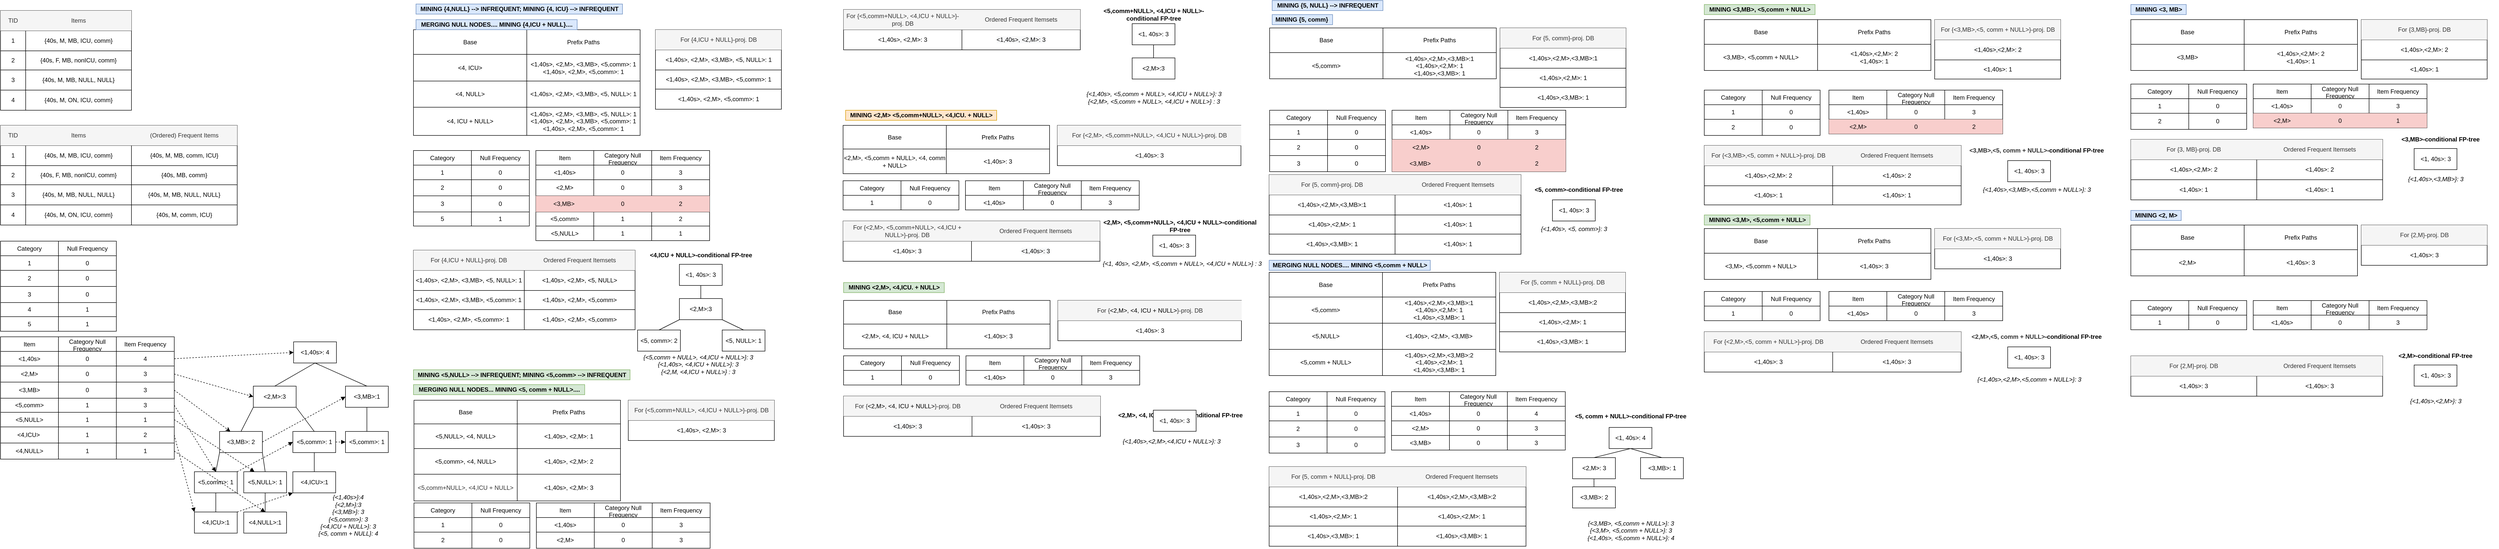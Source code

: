 <mxfile version="14.9.8" type="device"><diagram id="Cdz77VhdWxF77yfHLaNs" name="Page-1"><mxGraphModel dx="-402" dy="-235" grid="1" gridSize="10" guides="1" tooltips="1" connect="1" arrows="1" fold="1" page="1" pageScale="1" pageWidth="850" pageHeight="1100" math="0" shadow="0"><root><mxCell id="0"/><mxCell id="1" parent="0"/><mxCell id="DlViHtF3ksUefY2C1CAn-1" style="edgeStyle=none;rounded=0;orthogonalLoop=1;jettySize=auto;html=1;exitX=0.5;exitY=1;exitDx=0;exitDy=0;endArrow=none;endFill=0;entryX=0.5;entryY=0;entryDx=0;entryDy=0;" parent="1" source="DlViHtF3ksUefY2C1CAn-3" target="DlViHtF3ksUefY2C1CAn-25" edge="1"><mxGeometry relative="1" as="geometry"><mxPoint x="2450" y="1848" as="targetPoint"/></mxGeometry></mxCell><mxCell id="DlViHtF3ksUefY2C1CAn-2" style="edgeStyle=none;rounded=0;orthogonalLoop=1;jettySize=auto;html=1;exitX=0.5;exitY=1;exitDx=0;exitDy=0;endArrow=none;endFill=0;entryX=0.5;entryY=0;entryDx=0;entryDy=0;" parent="1" source="DlViHtF3ksUefY2C1CAn-3" target="DlViHtF3ksUefY2C1CAn-24" edge="1"><mxGeometry relative="1" as="geometry"><mxPoint x="2267" y="1822" as="targetPoint"/></mxGeometry></mxCell><mxCell id="DlViHtF3ksUefY2C1CAn-3" value="&amp;lt;1,40s&amp;gt;: 4" style="rounded=0;whiteSpace=wrap;html=1;" parent="1" vertex="1"><mxGeometry x="2322" y="1780" width="85" height="42" as="geometry"/></mxCell><mxCell id="DlViHtF3ksUefY2C1CAn-29" style="rounded=0;orthogonalLoop=1;jettySize=auto;html=1;exitX=0;exitY=1;exitDx=0;exitDy=0;entryX=0.5;entryY=0;entryDx=0;entryDy=0;endArrow=none;endFill=0;" parent="1" source="DlViHtF3ksUefY2C1CAn-24" target="DlViHtF3ksUefY2C1CAn-28" edge="1"><mxGeometry relative="1" as="geometry"/></mxCell><mxCell id="DlViHtF3ksUefY2C1CAn-31" style="rounded=0;orthogonalLoop=1;jettySize=auto;html=1;exitX=1;exitY=1;exitDx=0;exitDy=0;entryX=0.5;entryY=0;entryDx=0;entryDy=0;endArrow=none;endFill=0;" parent="1" source="DlViHtF3ksUefY2C1CAn-24" target="DlViHtF3ksUefY2C1CAn-30" edge="1"><mxGeometry relative="1" as="geometry"/></mxCell><mxCell id="DlViHtF3ksUefY2C1CAn-24" value="&amp;lt;2,M&amp;gt;:3" style="rounded=0;whiteSpace=wrap;html=1;" parent="1" vertex="1"><mxGeometry x="2242" y="1868" width="85" height="42" as="geometry"/></mxCell><mxCell id="DlViHtF3ksUefY2C1CAn-27" style="edgeStyle=orthogonalEdgeStyle;rounded=0;orthogonalLoop=1;jettySize=auto;html=1;exitX=0.5;exitY=1;exitDx=0;exitDy=0;entryX=0.5;entryY=0;entryDx=0;entryDy=0;endArrow=none;endFill=0;" parent="1" source="DlViHtF3ksUefY2C1CAn-25" target="DlViHtF3ksUefY2C1CAn-26" edge="1"><mxGeometry relative="1" as="geometry"/></mxCell><mxCell id="DlViHtF3ksUefY2C1CAn-25" value="&amp;lt;3,MB&amp;gt;:1" style="rounded=0;whiteSpace=wrap;html=1;" parent="1" vertex="1"><mxGeometry x="2425" y="1868" width="85" height="42" as="geometry"/></mxCell><mxCell id="DlViHtF3ksUefY2C1CAn-26" value="&amp;lt;5,comm&amp;gt;: 1" style="rounded=0;whiteSpace=wrap;html=1;" parent="1" vertex="1"><mxGeometry x="2425" y="1958" width="85" height="42" as="geometry"/></mxCell><mxCell id="DlViHtF3ksUefY2C1CAn-42" style="edgeStyle=none;rounded=0;orthogonalLoop=1;jettySize=auto;html=1;exitX=1;exitY=1;exitDx=0;exitDy=0;entryX=0.5;entryY=0;entryDx=0;entryDy=0;endArrow=none;endFill=0;" parent="1" source="DlViHtF3ksUefY2C1CAn-28" target="DlViHtF3ksUefY2C1CAn-35" edge="1"><mxGeometry relative="1" as="geometry"/></mxCell><mxCell id="ff3rHPRDXzJhm5SVT7_l-220" style="edgeStyle=none;rounded=0;orthogonalLoop=1;jettySize=auto;html=1;exitX=1;exitY=0.5;exitDx=0;exitDy=0;entryX=0;entryY=0.5;entryDx=0;entryDy=0;dashed=1;endArrow=block;endFill=1;" parent="1" source="DlViHtF3ksUefY2C1CAn-28" target="DlViHtF3ksUefY2C1CAn-25" edge="1"><mxGeometry relative="1" as="geometry"/></mxCell><mxCell id="DlViHtF3ksUefY2C1CAn-28" value="&amp;lt;3,MB&amp;gt;: 2" style="rounded=0;whiteSpace=wrap;html=1;" parent="1" vertex="1"><mxGeometry x="2175" y="1958" width="85" height="42" as="geometry"/></mxCell><mxCell id="DlViHtF3ksUefY2C1CAn-33" style="edgeStyle=none;rounded=0;orthogonalLoop=1;jettySize=auto;html=1;exitX=0.5;exitY=1;exitDx=0;exitDy=0;entryX=0.5;entryY=0;entryDx=0;entryDy=0;endArrow=none;endFill=0;" parent="1" source="DlViHtF3ksUefY2C1CAn-30" target="DlViHtF3ksUefY2C1CAn-32" edge="1"><mxGeometry relative="1" as="geometry"/></mxCell><mxCell id="ff3rHPRDXzJhm5SVT7_l-225" style="edgeStyle=none;rounded=0;orthogonalLoop=1;jettySize=auto;html=1;exitX=1;exitY=0.5;exitDx=0;exitDy=0;entryX=0;entryY=0.5;entryDx=0;entryDy=0;dashed=1;endArrow=block;endFill=1;" parent="1" source="DlViHtF3ksUefY2C1CAn-30" target="DlViHtF3ksUefY2C1CAn-26" edge="1"><mxGeometry relative="1" as="geometry"/></mxCell><mxCell id="DlViHtF3ksUefY2C1CAn-30" value="&amp;lt;5,comm&amp;gt;: 1" style="rounded=0;whiteSpace=wrap;html=1;" parent="1" vertex="1"><mxGeometry x="2320.5" y="1958" width="85" height="42" as="geometry"/></mxCell><mxCell id="DlViHtF3ksUefY2C1CAn-32" value="&amp;lt;4,ICU&amp;gt;:1" style="rounded=0;whiteSpace=wrap;html=1;" parent="1" vertex="1"><mxGeometry x="2320.5" y="2038" width="85" height="42" as="geometry"/></mxCell><mxCell id="DlViHtF3ksUefY2C1CAn-36" style="edgeStyle=none;rounded=0;orthogonalLoop=1;jettySize=auto;html=1;exitX=0.5;exitY=0;exitDx=0;exitDy=0;entryX=0;entryY=1;entryDx=0;entryDy=0;endArrow=none;endFill=0;" parent="1" source="DlViHtF3ksUefY2C1CAn-34" target="DlViHtF3ksUefY2C1CAn-28" edge="1"><mxGeometry relative="1" as="geometry"/></mxCell><mxCell id="ff3rHPRDXzJhm5SVT7_l-226" style="edgeStyle=none;rounded=0;orthogonalLoop=1;jettySize=auto;html=1;exitX=1;exitY=0;exitDx=0;exitDy=0;entryX=0;entryY=0.5;entryDx=0;entryDy=0;dashed=1;endArrow=block;endFill=1;" parent="1" source="DlViHtF3ksUefY2C1CAn-34" target="DlViHtF3ksUefY2C1CAn-30" edge="1"><mxGeometry relative="1" as="geometry"/></mxCell><mxCell id="DlViHtF3ksUefY2C1CAn-34" value="&amp;lt;5,comm&amp;gt;: 1" style="rounded=0;whiteSpace=wrap;html=1;" parent="1" vertex="1"><mxGeometry x="2125" y="2038" width="85" height="42" as="geometry"/></mxCell><mxCell id="DlViHtF3ksUefY2C1CAn-35" value="&amp;lt;5,NULL&amp;gt;: 1" style="rounded=0;whiteSpace=wrap;html=1;" parent="1" vertex="1"><mxGeometry x="2223" y="2038" width="85" height="42" as="geometry"/></mxCell><mxCell id="DlViHtF3ksUefY2C1CAn-40" value="" style="edgeStyle=none;rounded=0;orthogonalLoop=1;jettySize=auto;html=1;endArrow=none;endFill=0;" parent="1" source="DlViHtF3ksUefY2C1CAn-38" target="DlViHtF3ksUefY2C1CAn-34" edge="1"><mxGeometry relative="1" as="geometry"/></mxCell><mxCell id="ff3rHPRDXzJhm5SVT7_l-228" style="edgeStyle=none;rounded=0;orthogonalLoop=1;jettySize=auto;html=1;exitX=1;exitY=0;exitDx=0;exitDy=0;entryX=0;entryY=1;entryDx=0;entryDy=0;dashed=1;endArrow=block;endFill=1;" parent="1" source="DlViHtF3ksUefY2C1CAn-38" target="DlViHtF3ksUefY2C1CAn-32" edge="1"><mxGeometry relative="1" as="geometry"/></mxCell><mxCell id="DlViHtF3ksUefY2C1CAn-38" value="&amp;lt;4,ICU&amp;gt;:1" style="rounded=0;whiteSpace=wrap;html=1;" parent="1" vertex="1"><mxGeometry x="2125" y="2118" width="85" height="42" as="geometry"/></mxCell><mxCell id="DlViHtF3ksUefY2C1CAn-41" value="" style="edgeStyle=none;rounded=0;orthogonalLoop=1;jettySize=auto;html=1;endArrow=none;endFill=0;" parent="1" source="DlViHtF3ksUefY2C1CAn-39" target="DlViHtF3ksUefY2C1CAn-35" edge="1"><mxGeometry relative="1" as="geometry"/></mxCell><mxCell id="DlViHtF3ksUefY2C1CAn-39" value="&amp;lt;4,NULL&amp;gt;:1" style="rounded=0;whiteSpace=wrap;html=1;" parent="1" vertex="1"><mxGeometry x="2223" y="2118" width="85" height="42" as="geometry"/></mxCell><mxCell id="DlViHtF3ksUefY2C1CAn-43" value="" style="shape=table;startSize=0;container=1;collapsible=0;childLayout=tableLayout;" parent="1" vertex="1"><mxGeometry x="1740" y="1122" width="260" height="198" as="geometry"/></mxCell><mxCell id="DlViHtF3ksUefY2C1CAn-44" value="" style="shape=partialRectangle;collapsible=0;dropTarget=0;pointerEvents=0;fillColor=none;top=0;left=0;bottom=0;right=0;points=[[0,0.5],[1,0.5]];portConstraint=eastwest;" parent="DlViHtF3ksUefY2C1CAn-43" vertex="1"><mxGeometry width="260" height="40" as="geometry"/></mxCell><mxCell id="DlViHtF3ksUefY2C1CAn-45" value="TID" style="shape=partialRectangle;html=1;whiteSpace=wrap;connectable=0;overflow=hidden;fillColor=#f5f5f5;top=0;left=0;bottom=0;right=0;strokeColor=#666666;fontColor=#333333;" parent="DlViHtF3ksUefY2C1CAn-44" vertex="1"><mxGeometry width="50" height="40" as="geometry"/></mxCell><mxCell id="DlViHtF3ksUefY2C1CAn-46" value="Items" style="shape=partialRectangle;html=1;whiteSpace=wrap;connectable=0;overflow=hidden;fillColor=#f5f5f5;top=0;left=0;bottom=0;right=0;strokeColor=#666666;fontColor=#333333;" parent="DlViHtF3ksUefY2C1CAn-44" vertex="1"><mxGeometry x="50" width="210" height="40" as="geometry"/></mxCell><mxCell id="DlViHtF3ksUefY2C1CAn-47" value="" style="shape=partialRectangle;collapsible=0;dropTarget=0;pointerEvents=0;fillColor=none;top=0;left=0;bottom=0;right=0;points=[[0,0.5],[1,0.5]];portConstraint=eastwest;" parent="DlViHtF3ksUefY2C1CAn-43" vertex="1"><mxGeometry y="40" width="260" height="40" as="geometry"/></mxCell><mxCell id="DlViHtF3ksUefY2C1CAn-48" value="1" style="shape=partialRectangle;html=1;whiteSpace=wrap;connectable=0;overflow=hidden;fillColor=none;top=0;left=0;bottom=0;right=0;" parent="DlViHtF3ksUefY2C1CAn-47" vertex="1"><mxGeometry width="50" height="40" as="geometry"/></mxCell><mxCell id="DlViHtF3ksUefY2C1CAn-49" value="{40s, M, MB, ICU, comm}" style="shape=partialRectangle;html=1;whiteSpace=wrap;connectable=0;overflow=hidden;fillColor=none;top=0;left=0;bottom=0;right=0;" parent="DlViHtF3ksUefY2C1CAn-47" vertex="1"><mxGeometry x="50" width="210" height="40" as="geometry"/></mxCell><mxCell id="DlViHtF3ksUefY2C1CAn-50" value="" style="shape=partialRectangle;collapsible=0;dropTarget=0;pointerEvents=0;fillColor=none;top=0;left=0;bottom=0;right=0;points=[[0,0.5],[1,0.5]];portConstraint=eastwest;" parent="DlViHtF3ksUefY2C1CAn-43" vertex="1"><mxGeometry y="80" width="260" height="38" as="geometry"/></mxCell><mxCell id="DlViHtF3ksUefY2C1CAn-51" value="2" style="shape=partialRectangle;html=1;whiteSpace=wrap;connectable=0;overflow=hidden;fillColor=none;top=0;left=0;bottom=0;right=0;" parent="DlViHtF3ksUefY2C1CAn-50" vertex="1"><mxGeometry width="50" height="38" as="geometry"/></mxCell><mxCell id="DlViHtF3ksUefY2C1CAn-52" value="{40s, F, MB, nonICU, comm}" style="shape=partialRectangle;html=1;whiteSpace=wrap;connectable=0;overflow=hidden;fillColor=none;top=0;left=0;bottom=0;right=0;" parent="DlViHtF3ksUefY2C1CAn-50" vertex="1"><mxGeometry x="50" width="210" height="38" as="geometry"/></mxCell><mxCell id="DlViHtF3ksUefY2C1CAn-53" value="" style="shape=partialRectangle;collapsible=0;dropTarget=0;pointerEvents=0;fillColor=none;top=0;left=0;bottom=0;right=0;points=[[0,0.5],[1,0.5]];portConstraint=eastwest;" parent="DlViHtF3ksUefY2C1CAn-43" vertex="1"><mxGeometry y="118" width="260" height="40" as="geometry"/></mxCell><mxCell id="DlViHtF3ksUefY2C1CAn-54" value="3" style="shape=partialRectangle;html=1;whiteSpace=wrap;connectable=0;overflow=hidden;fillColor=none;top=0;left=0;bottom=0;right=0;" parent="DlViHtF3ksUefY2C1CAn-53" vertex="1"><mxGeometry width="50" height="40" as="geometry"/></mxCell><mxCell id="DlViHtF3ksUefY2C1CAn-55" value="{40s, M, MB, NULL, NULL}" style="shape=partialRectangle;html=1;whiteSpace=wrap;connectable=0;overflow=hidden;fillColor=none;top=0;left=0;bottom=0;right=0;" parent="DlViHtF3ksUefY2C1CAn-53" vertex="1"><mxGeometry x="50" width="210" height="40" as="geometry"/></mxCell><mxCell id="DlViHtF3ksUefY2C1CAn-56" value="" style="shape=partialRectangle;collapsible=0;dropTarget=0;pointerEvents=0;fillColor=none;top=0;left=0;bottom=0;right=0;points=[[0,0.5],[1,0.5]];portConstraint=eastwest;" parent="DlViHtF3ksUefY2C1CAn-43" vertex="1"><mxGeometry y="158" width="260" height="40" as="geometry"/></mxCell><mxCell id="DlViHtF3ksUefY2C1CAn-57" value="4" style="shape=partialRectangle;html=1;whiteSpace=wrap;connectable=0;overflow=hidden;fillColor=none;top=0;left=0;bottom=0;right=0;" parent="DlViHtF3ksUefY2C1CAn-56" vertex="1"><mxGeometry width="50" height="40" as="geometry"/></mxCell><mxCell id="DlViHtF3ksUefY2C1CAn-58" value="{40s, M, ON, ICU, comm}" style="shape=partialRectangle;html=1;whiteSpace=wrap;connectable=0;overflow=hidden;fillColor=none;top=0;left=0;bottom=0;right=0;" parent="DlViHtF3ksUefY2C1CAn-56" vertex="1"><mxGeometry x="50" width="210" height="40" as="geometry"/></mxCell><mxCell id="ff3rHPRDXzJhm5SVT7_l-51" value="" style="shape=table;startSize=0;container=1;collapsible=0;childLayout=tableLayout;" parent="1" vertex="1"><mxGeometry x="1740" y="1770" width="345" height="243.0" as="geometry"/></mxCell><mxCell id="ff3rHPRDXzJhm5SVT7_l-52" style="shape=partialRectangle;collapsible=0;dropTarget=0;pointerEvents=0;fillColor=none;top=0;left=0;bottom=0;right=0;points=[[0,0.5],[1,0.5]];portConstraint=eastwest;" parent="ff3rHPRDXzJhm5SVT7_l-51" vertex="1"><mxGeometry width="345" height="29" as="geometry"/></mxCell><mxCell id="ff3rHPRDXzJhm5SVT7_l-53" value="Item" style="shape=partialRectangle;html=1;whiteSpace=wrap;connectable=0;overflow=hidden;fillColor=none;top=0;left=0;bottom=0;right=0;" parent="ff3rHPRDXzJhm5SVT7_l-52" vertex="1"><mxGeometry width="115" height="29" as="geometry"/></mxCell><mxCell id="ff3rHPRDXzJhm5SVT7_l-54" value="Category Null Frequency" style="shape=partialRectangle;html=1;whiteSpace=wrap;connectable=0;overflow=hidden;fillColor=none;top=0;left=0;bottom=0;right=0;" parent="ff3rHPRDXzJhm5SVT7_l-52" vertex="1"><mxGeometry x="115" width="115" height="29" as="geometry"/></mxCell><mxCell id="ff3rHPRDXzJhm5SVT7_l-97" value="Item Frequency" style="shape=partialRectangle;html=1;whiteSpace=wrap;connectable=0;overflow=hidden;fillColor=none;top=0;left=0;bottom=0;right=0;" parent="ff3rHPRDXzJhm5SVT7_l-52" vertex="1"><mxGeometry x="230" width="115" height="29" as="geometry"/></mxCell><mxCell id="ff3rHPRDXzJhm5SVT7_l-55" value="" style="shape=partialRectangle;collapsible=0;dropTarget=0;pointerEvents=0;fillColor=none;top=0;left=0;bottom=0;right=0;points=[[0,0.5],[1,0.5]];portConstraint=eastwest;" parent="ff3rHPRDXzJhm5SVT7_l-51" vertex="1"><mxGeometry y="29" width="345" height="29" as="geometry"/></mxCell><mxCell id="ff3rHPRDXzJhm5SVT7_l-56" value="&amp;lt;1,40s&amp;gt;" style="shape=partialRectangle;html=1;whiteSpace=wrap;connectable=0;overflow=hidden;fillColor=none;top=0;left=0;bottom=0;right=0;" parent="ff3rHPRDXzJhm5SVT7_l-55" vertex="1"><mxGeometry width="115" height="29" as="geometry"/></mxCell><mxCell id="ff3rHPRDXzJhm5SVT7_l-57" value="0" style="shape=partialRectangle;html=1;whiteSpace=wrap;connectable=0;overflow=hidden;fillColor=none;top=0;left=0;bottom=0;right=0;" parent="ff3rHPRDXzJhm5SVT7_l-55" vertex="1"><mxGeometry x="115" width="115" height="29" as="geometry"/></mxCell><mxCell id="ff3rHPRDXzJhm5SVT7_l-98" value="4" style="shape=partialRectangle;html=1;whiteSpace=wrap;connectable=0;overflow=hidden;fillColor=none;top=0;left=0;bottom=0;right=0;" parent="ff3rHPRDXzJhm5SVT7_l-55" vertex="1"><mxGeometry x="230" width="115" height="29" as="geometry"/></mxCell><mxCell id="ff3rHPRDXzJhm5SVT7_l-64" value="" style="shape=partialRectangle;collapsible=0;dropTarget=0;pointerEvents=0;fillColor=none;top=0;left=0;bottom=0;right=0;points=[[0,0.5],[1,0.5]];portConstraint=eastwest;" parent="ff3rHPRDXzJhm5SVT7_l-51" vertex="1"><mxGeometry y="58" width="345" height="32" as="geometry"/></mxCell><mxCell id="ff3rHPRDXzJhm5SVT7_l-65" value="&amp;lt;2,M&amp;gt;" style="shape=partialRectangle;html=1;whiteSpace=wrap;connectable=0;overflow=hidden;fillColor=none;top=0;left=0;bottom=0;right=0;" parent="ff3rHPRDXzJhm5SVT7_l-64" vertex="1"><mxGeometry width="115" height="32" as="geometry"/></mxCell><mxCell id="ff3rHPRDXzJhm5SVT7_l-66" value="0" style="shape=partialRectangle;html=1;whiteSpace=wrap;connectable=0;overflow=hidden;fillColor=none;top=0;left=0;bottom=0;right=0;" parent="ff3rHPRDXzJhm5SVT7_l-64" vertex="1"><mxGeometry x="115" width="115" height="32" as="geometry"/></mxCell><mxCell id="ff3rHPRDXzJhm5SVT7_l-101" value="3" style="shape=partialRectangle;html=1;whiteSpace=wrap;connectable=0;overflow=hidden;fillColor=none;top=0;left=0;bottom=0;right=0;" parent="ff3rHPRDXzJhm5SVT7_l-64" vertex="1"><mxGeometry x="230" width="115" height="32" as="geometry"/></mxCell><mxCell id="ff3rHPRDXzJhm5SVT7_l-88" style="shape=partialRectangle;collapsible=0;dropTarget=0;pointerEvents=0;fillColor=none;top=0;left=0;bottom=0;right=0;points=[[0,0.5],[1,0.5]];portConstraint=eastwest;" parent="ff3rHPRDXzJhm5SVT7_l-51" vertex="1"><mxGeometry y="90" width="345" height="32" as="geometry"/></mxCell><mxCell id="ff3rHPRDXzJhm5SVT7_l-89" value="&amp;lt;3,MB&amp;gt;" style="shape=partialRectangle;html=1;whiteSpace=wrap;connectable=0;overflow=hidden;fillColor=none;top=0;left=0;bottom=0;right=0;" parent="ff3rHPRDXzJhm5SVT7_l-88" vertex="1"><mxGeometry width="115" height="32" as="geometry"/></mxCell><mxCell id="ff3rHPRDXzJhm5SVT7_l-90" value="0" style="shape=partialRectangle;html=1;whiteSpace=wrap;connectable=0;overflow=hidden;fillColor=none;top=0;left=0;bottom=0;right=0;" parent="ff3rHPRDXzJhm5SVT7_l-88" vertex="1"><mxGeometry x="115" width="115" height="32" as="geometry"/></mxCell><mxCell id="ff3rHPRDXzJhm5SVT7_l-102" value="3" style="shape=partialRectangle;html=1;whiteSpace=wrap;connectable=0;overflow=hidden;fillColor=none;top=0;left=0;bottom=0;right=0;" parent="ff3rHPRDXzJhm5SVT7_l-88" vertex="1"><mxGeometry x="230" width="115" height="32" as="geometry"/></mxCell><mxCell id="ff3rHPRDXzJhm5SVT7_l-58" value="" style="shape=partialRectangle;collapsible=0;dropTarget=0;pointerEvents=0;fillColor=none;top=0;left=0;bottom=0;right=0;points=[[0,0.5],[1,0.5]];portConstraint=eastwest;" parent="ff3rHPRDXzJhm5SVT7_l-51" vertex="1"><mxGeometry y="122" width="345" height="28" as="geometry"/></mxCell><mxCell id="ff3rHPRDXzJhm5SVT7_l-59" value="&amp;lt;5,comm&amp;gt;" style="shape=partialRectangle;html=1;whiteSpace=wrap;connectable=0;overflow=hidden;fillColor=none;top=0;left=0;bottom=0;right=0;" parent="ff3rHPRDXzJhm5SVT7_l-58" vertex="1"><mxGeometry width="115" height="28" as="geometry"/></mxCell><mxCell id="ff3rHPRDXzJhm5SVT7_l-60" value="1" style="shape=partialRectangle;html=1;whiteSpace=wrap;connectable=0;overflow=hidden;fillColor=none;top=0;left=0;bottom=0;right=0;" parent="ff3rHPRDXzJhm5SVT7_l-58" vertex="1"><mxGeometry x="115" width="115" height="28" as="geometry"/></mxCell><mxCell id="ff3rHPRDXzJhm5SVT7_l-99" value="3" style="shape=partialRectangle;html=1;whiteSpace=wrap;connectable=0;overflow=hidden;fillColor=none;top=0;left=0;bottom=0;right=0;" parent="ff3rHPRDXzJhm5SVT7_l-58" vertex="1"><mxGeometry x="230" width="115" height="28" as="geometry"/></mxCell><mxCell id="ff3rHPRDXzJhm5SVT7_l-61" value="" style="shape=partialRectangle;collapsible=0;dropTarget=0;pointerEvents=0;fillColor=none;top=0;left=0;bottom=0;right=0;points=[[0,0.5],[1,0.5]];portConstraint=eastwest;" parent="ff3rHPRDXzJhm5SVT7_l-51" vertex="1"><mxGeometry y="150" width="345" height="29" as="geometry"/></mxCell><mxCell id="ff3rHPRDXzJhm5SVT7_l-62" value="&amp;lt;5,NULL&amp;gt;" style="shape=partialRectangle;html=1;whiteSpace=wrap;connectable=0;overflow=hidden;fillColor=none;top=0;left=0;bottom=0;right=0;" parent="ff3rHPRDXzJhm5SVT7_l-61" vertex="1"><mxGeometry width="115" height="29" as="geometry"/></mxCell><mxCell id="ff3rHPRDXzJhm5SVT7_l-63" value="1" style="shape=partialRectangle;html=1;whiteSpace=wrap;connectable=0;overflow=hidden;fillColor=none;top=0;left=0;bottom=0;right=0;" parent="ff3rHPRDXzJhm5SVT7_l-61" vertex="1"><mxGeometry x="115" width="115" height="29" as="geometry"/></mxCell><mxCell id="ff3rHPRDXzJhm5SVT7_l-100" value="1" style="shape=partialRectangle;html=1;whiteSpace=wrap;connectable=0;overflow=hidden;fillColor=none;top=0;left=0;bottom=0;right=0;" parent="ff3rHPRDXzJhm5SVT7_l-61" vertex="1"><mxGeometry x="230" width="115" height="29" as="geometry"/></mxCell><mxCell id="ff3rHPRDXzJhm5SVT7_l-91" style="shape=partialRectangle;collapsible=0;dropTarget=0;pointerEvents=0;fillColor=none;top=0;left=0;bottom=0;right=0;points=[[0,0.5],[1,0.5]];portConstraint=eastwest;" parent="ff3rHPRDXzJhm5SVT7_l-51" vertex="1"><mxGeometry y="179" width="345" height="32" as="geometry"/></mxCell><mxCell id="ff3rHPRDXzJhm5SVT7_l-92" value="&lt;span style=&quot;white-space: pre&quot;&gt;&amp;lt;4,ICU&amp;gt; &lt;/span&gt;" style="shape=partialRectangle;html=1;whiteSpace=wrap;connectable=0;overflow=hidden;fillColor=none;top=0;left=0;bottom=0;right=0;" parent="ff3rHPRDXzJhm5SVT7_l-91" vertex="1"><mxGeometry width="115" height="32" as="geometry"/></mxCell><mxCell id="ff3rHPRDXzJhm5SVT7_l-93" value="1" style="shape=partialRectangle;html=1;whiteSpace=wrap;connectable=0;overflow=hidden;fillColor=none;top=0;left=0;bottom=0;right=0;" parent="ff3rHPRDXzJhm5SVT7_l-91" vertex="1"><mxGeometry x="115" width="115" height="32" as="geometry"/></mxCell><mxCell id="ff3rHPRDXzJhm5SVT7_l-103" value="2" style="shape=partialRectangle;html=1;whiteSpace=wrap;connectable=0;overflow=hidden;fillColor=none;top=0;left=0;bottom=0;right=0;" parent="ff3rHPRDXzJhm5SVT7_l-91" vertex="1"><mxGeometry x="230" width="115" height="32" as="geometry"/></mxCell><mxCell id="ff3rHPRDXzJhm5SVT7_l-94" style="shape=partialRectangle;collapsible=0;dropTarget=0;pointerEvents=0;fillColor=none;top=0;left=0;bottom=0;right=0;points=[[0,0.5],[1,0.5]];portConstraint=eastwest;" parent="ff3rHPRDXzJhm5SVT7_l-51" vertex="1"><mxGeometry y="211" width="345" height="32" as="geometry"/></mxCell><mxCell id="ff3rHPRDXzJhm5SVT7_l-95" value="&amp;lt;4,NULL&amp;gt;" style="shape=partialRectangle;html=1;whiteSpace=wrap;connectable=0;overflow=hidden;fillColor=none;top=0;left=0;bottom=0;right=0;" parent="ff3rHPRDXzJhm5SVT7_l-94" vertex="1"><mxGeometry width="115" height="32" as="geometry"/></mxCell><mxCell id="ff3rHPRDXzJhm5SVT7_l-96" value="1" style="shape=partialRectangle;html=1;whiteSpace=wrap;connectable=0;overflow=hidden;fillColor=none;top=0;left=0;bottom=0;right=0;" parent="ff3rHPRDXzJhm5SVT7_l-94" vertex="1"><mxGeometry x="115" width="115" height="32" as="geometry"/></mxCell><mxCell id="ff3rHPRDXzJhm5SVT7_l-104" value="1" style="shape=partialRectangle;html=1;whiteSpace=wrap;connectable=0;overflow=hidden;fillColor=none;top=0;left=0;bottom=0;right=0;" parent="ff3rHPRDXzJhm5SVT7_l-94" vertex="1"><mxGeometry x="230" width="115" height="32" as="geometry"/></mxCell><mxCell id="ff3rHPRDXzJhm5SVT7_l-119" style="edgeStyle=none;rounded=0;orthogonalLoop=1;jettySize=auto;html=1;exitX=0.5;exitY=1;exitDx=0;exitDy=0;entryX=0.75;entryY=1;entryDx=0;entryDy=0;endArrow=none;endFill=0;" parent="1" source="DlViHtF3ksUefY2C1CAn-34" target="DlViHtF3ksUefY2C1CAn-34" edge="1"><mxGeometry relative="1" as="geometry"/></mxCell><mxCell id="ff3rHPRDXzJhm5SVT7_l-165" value="" style="shape=table;startSize=0;container=1;collapsible=0;childLayout=tableLayout;" parent="1" vertex="1"><mxGeometry x="1740" y="1350" width="470" height="198" as="geometry"/></mxCell><mxCell id="ff3rHPRDXzJhm5SVT7_l-166" value="" style="shape=partialRectangle;collapsible=0;dropTarget=0;pointerEvents=0;fillColor=none;top=0;left=0;bottom=0;right=0;points=[[0,0.5],[1,0.5]];portConstraint=eastwest;" parent="ff3rHPRDXzJhm5SVT7_l-165" vertex="1"><mxGeometry width="470" height="40" as="geometry"/></mxCell><mxCell id="ff3rHPRDXzJhm5SVT7_l-167" value="TID" style="shape=partialRectangle;html=1;whiteSpace=wrap;connectable=0;overflow=hidden;fillColor=#f5f5f5;top=0;left=0;bottom=0;right=0;strokeColor=#666666;fontColor=#333333;" parent="ff3rHPRDXzJhm5SVT7_l-166" vertex="1"><mxGeometry width="50" height="40" as="geometry"/></mxCell><mxCell id="ff3rHPRDXzJhm5SVT7_l-168" value="Items" style="shape=partialRectangle;html=1;whiteSpace=wrap;connectable=0;overflow=hidden;fillColor=#f5f5f5;top=0;left=0;bottom=0;right=0;strokeColor=#666666;fontColor=#333333;" parent="ff3rHPRDXzJhm5SVT7_l-166" vertex="1"><mxGeometry x="50" width="210" height="40" as="geometry"/></mxCell><mxCell id="ff3rHPRDXzJhm5SVT7_l-181" value="(Ordered) Frequent Items" style="shape=partialRectangle;html=1;whiteSpace=wrap;connectable=0;overflow=hidden;fillColor=#f5f5f5;top=0;left=0;bottom=0;right=0;strokeColor=#666666;fontColor=#333333;" parent="ff3rHPRDXzJhm5SVT7_l-166" vertex="1"><mxGeometry x="260" width="210" height="40" as="geometry"/></mxCell><mxCell id="ff3rHPRDXzJhm5SVT7_l-169" value="" style="shape=partialRectangle;collapsible=0;dropTarget=0;pointerEvents=0;fillColor=none;top=0;left=0;bottom=0;right=0;points=[[0,0.5],[1,0.5]];portConstraint=eastwest;" parent="ff3rHPRDXzJhm5SVT7_l-165" vertex="1"><mxGeometry y="40" width="470" height="40" as="geometry"/></mxCell><mxCell id="ff3rHPRDXzJhm5SVT7_l-170" value="1" style="shape=partialRectangle;html=1;whiteSpace=wrap;connectable=0;overflow=hidden;fillColor=none;top=0;left=0;bottom=0;right=0;" parent="ff3rHPRDXzJhm5SVT7_l-169" vertex="1"><mxGeometry width="50" height="40" as="geometry"/></mxCell><mxCell id="ff3rHPRDXzJhm5SVT7_l-171" value="{40s, M, MB, ICU, comm}" style="shape=partialRectangle;html=1;whiteSpace=wrap;connectable=0;overflow=hidden;fillColor=none;top=0;left=0;bottom=0;right=0;" parent="ff3rHPRDXzJhm5SVT7_l-169" vertex="1"><mxGeometry x="50" width="210" height="40" as="geometry"/></mxCell><mxCell id="ff3rHPRDXzJhm5SVT7_l-182" value="{40s, M, MB, comm, ICU}" style="shape=partialRectangle;html=1;whiteSpace=wrap;connectable=0;overflow=hidden;fillColor=none;top=0;left=0;bottom=0;right=0;" parent="ff3rHPRDXzJhm5SVT7_l-169" vertex="1"><mxGeometry x="260" width="210" height="40" as="geometry"/></mxCell><mxCell id="ff3rHPRDXzJhm5SVT7_l-172" value="" style="shape=partialRectangle;collapsible=0;dropTarget=0;pointerEvents=0;fillColor=none;top=0;left=0;bottom=0;right=0;points=[[0,0.5],[1,0.5]];portConstraint=eastwest;" parent="ff3rHPRDXzJhm5SVT7_l-165" vertex="1"><mxGeometry y="80" width="470" height="38" as="geometry"/></mxCell><mxCell id="ff3rHPRDXzJhm5SVT7_l-173" value="2" style="shape=partialRectangle;html=1;whiteSpace=wrap;connectable=0;overflow=hidden;fillColor=none;top=0;left=0;bottom=0;right=0;" parent="ff3rHPRDXzJhm5SVT7_l-172" vertex="1"><mxGeometry width="50" height="38" as="geometry"/></mxCell><mxCell id="ff3rHPRDXzJhm5SVT7_l-174" value="{40s, F, MB, nonICU, comm}" style="shape=partialRectangle;html=1;whiteSpace=wrap;connectable=0;overflow=hidden;fillColor=none;top=0;left=0;bottom=0;right=0;" parent="ff3rHPRDXzJhm5SVT7_l-172" vertex="1"><mxGeometry x="50" width="210" height="38" as="geometry"/></mxCell><mxCell id="ff3rHPRDXzJhm5SVT7_l-183" value="{40s, MB, comm}" style="shape=partialRectangle;html=1;whiteSpace=wrap;connectable=0;overflow=hidden;fillColor=none;top=0;left=0;bottom=0;right=0;" parent="ff3rHPRDXzJhm5SVT7_l-172" vertex="1"><mxGeometry x="260" width="210" height="38" as="geometry"/></mxCell><mxCell id="ff3rHPRDXzJhm5SVT7_l-175" value="" style="shape=partialRectangle;collapsible=0;dropTarget=0;pointerEvents=0;fillColor=none;top=0;left=0;bottom=0;right=0;points=[[0,0.5],[1,0.5]];portConstraint=eastwest;" parent="ff3rHPRDXzJhm5SVT7_l-165" vertex="1"><mxGeometry y="118" width="470" height="40" as="geometry"/></mxCell><mxCell id="ff3rHPRDXzJhm5SVT7_l-176" value="3" style="shape=partialRectangle;html=1;whiteSpace=wrap;connectable=0;overflow=hidden;fillColor=none;top=0;left=0;bottom=0;right=0;" parent="ff3rHPRDXzJhm5SVT7_l-175" vertex="1"><mxGeometry width="50" height="40" as="geometry"/></mxCell><mxCell id="ff3rHPRDXzJhm5SVT7_l-177" value="{40s, M, MB, NULL, NULL}" style="shape=partialRectangle;html=1;whiteSpace=wrap;connectable=0;overflow=hidden;fillColor=none;top=0;left=0;bottom=0;right=0;" parent="ff3rHPRDXzJhm5SVT7_l-175" vertex="1"><mxGeometry x="50" width="210" height="40" as="geometry"/></mxCell><mxCell id="ff3rHPRDXzJhm5SVT7_l-184" value="{40s, M, MB, NULL, NULL}" style="shape=partialRectangle;html=1;whiteSpace=wrap;connectable=0;overflow=hidden;fillColor=none;top=0;left=0;bottom=0;right=0;" parent="ff3rHPRDXzJhm5SVT7_l-175" vertex="1"><mxGeometry x="260" width="210" height="40" as="geometry"/></mxCell><mxCell id="ff3rHPRDXzJhm5SVT7_l-178" value="" style="shape=partialRectangle;collapsible=0;dropTarget=0;pointerEvents=0;fillColor=none;top=0;left=0;bottom=0;right=0;points=[[0,0.5],[1,0.5]];portConstraint=eastwest;" parent="ff3rHPRDXzJhm5SVT7_l-165" vertex="1"><mxGeometry y="158" width="470" height="40" as="geometry"/></mxCell><mxCell id="ff3rHPRDXzJhm5SVT7_l-179" value="4" style="shape=partialRectangle;html=1;whiteSpace=wrap;connectable=0;overflow=hidden;fillColor=none;top=0;left=0;bottom=0;right=0;" parent="ff3rHPRDXzJhm5SVT7_l-178" vertex="1"><mxGeometry width="50" height="40" as="geometry"/></mxCell><mxCell id="ff3rHPRDXzJhm5SVT7_l-180" value="{40s, M, ON, ICU, comm}" style="shape=partialRectangle;html=1;whiteSpace=wrap;connectable=0;overflow=hidden;fillColor=none;top=0;left=0;bottom=0;right=0;" parent="ff3rHPRDXzJhm5SVT7_l-178" vertex="1"><mxGeometry x="50" width="210" height="40" as="geometry"/></mxCell><mxCell id="ff3rHPRDXzJhm5SVT7_l-185" value="{40s, M, comm, ICU}" style="shape=partialRectangle;html=1;whiteSpace=wrap;connectable=0;overflow=hidden;fillColor=none;top=0;left=0;bottom=0;right=0;" parent="ff3rHPRDXzJhm5SVT7_l-178" vertex="1"><mxGeometry x="260" width="210" height="40" as="geometry"/></mxCell><mxCell id="ff3rHPRDXzJhm5SVT7_l-217" value="" style="endArrow=classic;html=1;exitX=1;exitY=0.5;exitDx=0;exitDy=0;dashed=1;entryX=0;entryY=0.5;entryDx=0;entryDy=0;" parent="1" source="ff3rHPRDXzJhm5SVT7_l-55" target="DlViHtF3ksUefY2C1CAn-3" edge="1"><mxGeometry width="50" height="50" relative="1" as="geometry"><mxPoint x="2095" y="1820" as="sourcePoint"/><mxPoint x="2315" y="1810" as="targetPoint"/></mxGeometry></mxCell><mxCell id="ff3rHPRDXzJhm5SVT7_l-218" value="" style="endArrow=classic;html=1;exitX=1;exitY=0.5;exitDx=0;exitDy=0;dashed=1;entryX=0;entryY=0.5;entryDx=0;entryDy=0;" parent="1" source="ff3rHPRDXzJhm5SVT7_l-64" target="DlViHtF3ksUefY2C1CAn-24" edge="1"><mxGeometry width="50" height="50" relative="1" as="geometry"><mxPoint x="2095" y="1823.5" as="sourcePoint"/><mxPoint x="2332" y="1811" as="targetPoint"/></mxGeometry></mxCell><mxCell id="ff3rHPRDXzJhm5SVT7_l-219" value="" style="endArrow=classic;html=1;exitX=1;exitY=0.5;exitDx=0;exitDy=0;dashed=1;entryX=0.25;entryY=0;entryDx=0;entryDy=0;" parent="1" source="ff3rHPRDXzJhm5SVT7_l-88" target="DlViHtF3ksUefY2C1CAn-28" edge="1"><mxGeometry width="50" height="50" relative="1" as="geometry"><mxPoint x="2089" y="1890" as="sourcePoint"/><mxPoint x="2246" y="1935" as="targetPoint"/></mxGeometry></mxCell><mxCell id="ff3rHPRDXzJhm5SVT7_l-221" style="edgeStyle=none;rounded=0;orthogonalLoop=1;jettySize=auto;html=1;exitX=1;exitY=0.5;exitDx=0;exitDy=0;entryX=0.25;entryY=0;entryDx=0;entryDy=0;dashed=1;endArrow=block;endFill=1;" parent="1" source="ff3rHPRDXzJhm5SVT7_l-61" target="DlViHtF3ksUefY2C1CAn-35" edge="1"><mxGeometry relative="1" as="geometry"/></mxCell><mxCell id="ff3rHPRDXzJhm5SVT7_l-223" style="edgeStyle=none;rounded=0;orthogonalLoop=1;jettySize=auto;html=1;exitX=1;exitY=0.5;exitDx=0;exitDy=0;entryX=0.5;entryY=0;entryDx=0;entryDy=0;dashed=1;endArrow=block;endFill=1;" parent="1" source="ff3rHPRDXzJhm5SVT7_l-58" target="DlViHtF3ksUefY2C1CAn-34" edge="1"><mxGeometry relative="1" as="geometry"/></mxCell><mxCell id="ff3rHPRDXzJhm5SVT7_l-227" style="edgeStyle=none;rounded=0;orthogonalLoop=1;jettySize=auto;html=1;exitX=1;exitY=0.5;exitDx=0;exitDy=0;entryX=0;entryY=0;entryDx=0;entryDy=0;dashed=1;endArrow=block;endFill=1;" parent="1" source="ff3rHPRDXzJhm5SVT7_l-91" target="DlViHtF3ksUefY2C1CAn-38" edge="1"><mxGeometry relative="1" as="geometry"/></mxCell><mxCell id="ff3rHPRDXzJhm5SVT7_l-229" style="edgeStyle=none;rounded=0;orthogonalLoop=1;jettySize=auto;html=1;exitX=1;exitY=0.5;exitDx=0;exitDy=0;entryX=0.5;entryY=0;entryDx=0;entryDy=0;dashed=1;endArrow=block;endFill=1;" parent="1" source="ff3rHPRDXzJhm5SVT7_l-94" target="DlViHtF3ksUefY2C1CAn-39" edge="1"><mxGeometry relative="1" as="geometry"/></mxCell><mxCell id="ff3rHPRDXzJhm5SVT7_l-231" value="" style="shape=table;startSize=0;container=1;collapsible=0;childLayout=tableLayout;" parent="1" vertex="1"><mxGeometry x="1740" y="1580" width="230" height="179.0" as="geometry"/></mxCell><mxCell id="ff3rHPRDXzJhm5SVT7_l-232" style="shape=partialRectangle;collapsible=0;dropTarget=0;pointerEvents=0;fillColor=none;top=0;left=0;bottom=0;right=0;points=[[0,0.5],[1,0.5]];portConstraint=eastwest;" parent="ff3rHPRDXzJhm5SVT7_l-231" vertex="1"><mxGeometry width="230" height="29" as="geometry"/></mxCell><mxCell id="ff3rHPRDXzJhm5SVT7_l-233" value="Category" style="shape=partialRectangle;html=1;whiteSpace=wrap;connectable=0;overflow=hidden;fillColor=none;top=0;left=0;bottom=0;right=0;" parent="ff3rHPRDXzJhm5SVT7_l-232" vertex="1"><mxGeometry width="115" height="29" as="geometry"/></mxCell><mxCell id="ff3rHPRDXzJhm5SVT7_l-234" value="Null Frequency" style="shape=partialRectangle;html=1;whiteSpace=wrap;connectable=0;overflow=hidden;fillColor=none;top=0;left=0;bottom=0;right=0;" parent="ff3rHPRDXzJhm5SVT7_l-232" vertex="1"><mxGeometry x="115" width="115" height="29" as="geometry"/></mxCell><mxCell id="ff3rHPRDXzJhm5SVT7_l-236" value="" style="shape=partialRectangle;collapsible=0;dropTarget=0;pointerEvents=0;fillColor=none;top=0;left=0;bottom=0;right=0;points=[[0,0.5],[1,0.5]];portConstraint=eastwest;" parent="ff3rHPRDXzJhm5SVT7_l-231" vertex="1"><mxGeometry y="29" width="230" height="29" as="geometry"/></mxCell><mxCell id="ff3rHPRDXzJhm5SVT7_l-237" value="1" style="shape=partialRectangle;html=1;whiteSpace=wrap;connectable=0;overflow=hidden;fillColor=none;top=0;left=0;bottom=0;right=0;" parent="ff3rHPRDXzJhm5SVT7_l-236" vertex="1"><mxGeometry width="115" height="29" as="geometry"/></mxCell><mxCell id="ff3rHPRDXzJhm5SVT7_l-238" value="0" style="shape=partialRectangle;html=1;whiteSpace=wrap;connectable=0;overflow=hidden;fillColor=none;top=0;left=0;bottom=0;right=0;" parent="ff3rHPRDXzJhm5SVT7_l-236" vertex="1"><mxGeometry x="115" width="115" height="29" as="geometry"/></mxCell><mxCell id="ff3rHPRDXzJhm5SVT7_l-240" value="" style="shape=partialRectangle;collapsible=0;dropTarget=0;pointerEvents=0;fillColor=none;top=0;left=0;bottom=0;right=0;points=[[0,0.5],[1,0.5]];portConstraint=eastwest;" parent="ff3rHPRDXzJhm5SVT7_l-231" vertex="1"><mxGeometry y="58" width="230" height="32" as="geometry"/></mxCell><mxCell id="ff3rHPRDXzJhm5SVT7_l-241" value="2" style="shape=partialRectangle;html=1;whiteSpace=wrap;connectable=0;overflow=hidden;fillColor=none;top=0;left=0;bottom=0;right=0;" parent="ff3rHPRDXzJhm5SVT7_l-240" vertex="1"><mxGeometry width="115" height="32" as="geometry"/></mxCell><mxCell id="ff3rHPRDXzJhm5SVT7_l-242" value="0" style="shape=partialRectangle;html=1;whiteSpace=wrap;connectable=0;overflow=hidden;fillColor=none;top=0;left=0;bottom=0;right=0;" parent="ff3rHPRDXzJhm5SVT7_l-240" vertex="1"><mxGeometry x="115" width="115" height="32" as="geometry"/></mxCell><mxCell id="ff3rHPRDXzJhm5SVT7_l-244" style="shape=partialRectangle;collapsible=0;dropTarget=0;pointerEvents=0;fillColor=none;top=0;left=0;bottom=0;right=0;points=[[0,0.5],[1,0.5]];portConstraint=eastwest;" parent="ff3rHPRDXzJhm5SVT7_l-231" vertex="1"><mxGeometry y="90" width="230" height="32" as="geometry"/></mxCell><mxCell id="ff3rHPRDXzJhm5SVT7_l-245" value="3" style="shape=partialRectangle;html=1;whiteSpace=wrap;connectable=0;overflow=hidden;fillColor=none;top=0;left=0;bottom=0;right=0;" parent="ff3rHPRDXzJhm5SVT7_l-244" vertex="1"><mxGeometry width="115" height="32" as="geometry"/></mxCell><mxCell id="ff3rHPRDXzJhm5SVT7_l-246" value="0" style="shape=partialRectangle;html=1;whiteSpace=wrap;connectable=0;overflow=hidden;fillColor=none;top=0;left=0;bottom=0;right=0;" parent="ff3rHPRDXzJhm5SVT7_l-244" vertex="1"><mxGeometry x="115" width="115" height="32" as="geometry"/></mxCell><mxCell id="ff3rHPRDXzJhm5SVT7_l-248" value="" style="shape=partialRectangle;collapsible=0;dropTarget=0;pointerEvents=0;fillColor=none;top=0;left=0;bottom=0;right=0;points=[[0,0.5],[1,0.5]];portConstraint=eastwest;" parent="ff3rHPRDXzJhm5SVT7_l-231" vertex="1"><mxGeometry y="122" width="230" height="28" as="geometry"/></mxCell><mxCell id="ff3rHPRDXzJhm5SVT7_l-249" value="4" style="shape=partialRectangle;html=1;whiteSpace=wrap;connectable=0;overflow=hidden;fillColor=none;top=0;left=0;bottom=0;right=0;" parent="ff3rHPRDXzJhm5SVT7_l-248" vertex="1"><mxGeometry width="115" height="28" as="geometry"/></mxCell><mxCell id="ff3rHPRDXzJhm5SVT7_l-250" value="1" style="shape=partialRectangle;html=1;whiteSpace=wrap;connectable=0;overflow=hidden;fillColor=none;top=0;left=0;bottom=0;right=0;" parent="ff3rHPRDXzJhm5SVT7_l-248" vertex="1"><mxGeometry x="115" width="115" height="28" as="geometry"/></mxCell><mxCell id="ff3rHPRDXzJhm5SVT7_l-252" value="" style="shape=partialRectangle;collapsible=0;dropTarget=0;pointerEvents=0;fillColor=none;top=0;left=0;bottom=0;right=0;points=[[0,0.5],[1,0.5]];portConstraint=eastwest;" parent="ff3rHPRDXzJhm5SVT7_l-231" vertex="1"><mxGeometry y="150" width="230" height="29" as="geometry"/></mxCell><mxCell id="ff3rHPRDXzJhm5SVT7_l-253" value="5" style="shape=partialRectangle;html=1;whiteSpace=wrap;connectable=0;overflow=hidden;fillColor=none;top=0;left=0;bottom=0;right=0;" parent="ff3rHPRDXzJhm5SVT7_l-252" vertex="1"><mxGeometry width="115" height="29" as="geometry"/></mxCell><mxCell id="ff3rHPRDXzJhm5SVT7_l-254" value="1" style="shape=partialRectangle;html=1;whiteSpace=wrap;connectable=0;overflow=hidden;fillColor=none;top=0;left=0;bottom=0;right=0;" parent="ff3rHPRDXzJhm5SVT7_l-252" vertex="1"><mxGeometry x="115" width="115" height="29" as="geometry"/></mxCell><mxCell id="ff3rHPRDXzJhm5SVT7_l-286" value="&lt;b&gt;&amp;lt;4,ICU + NULL&amp;gt;-conditional FP-tree&lt;/b&gt;" style="text;html=1;strokeColor=none;fillColor=none;align=center;verticalAlign=middle;whiteSpace=wrap;rounded=0;" parent="1" vertex="1"><mxGeometry x="3015.5" y="1598" width="230" height="20" as="geometry"/></mxCell><mxCell id="ff3rHPRDXzJhm5SVT7_l-287" style="edgeStyle=none;rounded=0;orthogonalLoop=1;jettySize=auto;html=1;exitX=0.5;exitY=1;exitDx=0;exitDy=0;entryX=0.5;entryY=0;entryDx=0;entryDy=0;endArrow=none;endFill=0;" parent="1" source="ff3rHPRDXzJhm5SVT7_l-288" target="ff3rHPRDXzJhm5SVT7_l-291" edge="1"><mxGeometry relative="1" as="geometry"/></mxCell><mxCell id="ff3rHPRDXzJhm5SVT7_l-288" value="&amp;lt;1, 40s&amp;gt;: 3" style="rounded=0;whiteSpace=wrap;html=1;" parent="1" vertex="1"><mxGeometry x="3088" y="1626" width="85" height="42" as="geometry"/></mxCell><mxCell id="ff3rHPRDXzJhm5SVT7_l-289" style="edgeStyle=none;rounded=0;orthogonalLoop=1;jettySize=auto;html=1;exitX=0;exitY=1;exitDx=0;exitDy=0;entryX=0.5;entryY=0;entryDx=0;entryDy=0;endArrow=none;endFill=0;" parent="1" source="ff3rHPRDXzJhm5SVT7_l-291" target="ff3rHPRDXzJhm5SVT7_l-537" edge="1"><mxGeometry relative="1" as="geometry"><mxPoint x="3048.5" y="1756" as="targetPoint"/></mxGeometry></mxCell><mxCell id="ff3rHPRDXzJhm5SVT7_l-291" value="&amp;lt;2,M&amp;gt;:3" style="rounded=0;whiteSpace=wrap;html=1;" parent="1" vertex="1"><mxGeometry x="3088" y="1694" width="85" height="42" as="geometry"/></mxCell><mxCell id="ff3rHPRDXzJhm5SVT7_l-296" value="&amp;lt;5, NULL&amp;gt;: 1" style="rounded=0;whiteSpace=wrap;html=1;" parent="1" vertex="1"><mxGeometry x="3173" y="1756.5" width="85" height="42" as="geometry"/></mxCell><mxCell id="ff3rHPRDXzJhm5SVT7_l-299" value="{&amp;lt;5,comm + NULL&amp;gt;, &amp;lt;4,ICU + NULL&amp;gt;}: 3&lt;br&gt;&lt;span&gt;{&amp;lt;1,40s&amp;gt;, &amp;lt;4,ICU + NULL&amp;gt;}: 3&lt;br&gt;{&amp;lt;2,M, &amp;lt;4,ICU + NULL&amp;gt;} : 3&lt;/span&gt;" style="text;html=1;align=center;verticalAlign=middle;resizable=0;points=[];autosize=1;strokeColor=none;fontStyle=2" parent="1" vertex="1"><mxGeometry x="3010" y="1800" width="230" height="50" as="geometry"/></mxCell><mxCell id="ff3rHPRDXzJhm5SVT7_l-304" value="" style="shape=table;startSize=0;container=1;collapsible=0;childLayout=tableLayout;" parent="1" vertex="1"><mxGeometry x="2560" y="1160" width="450" height="210" as="geometry"/></mxCell><mxCell id="ff3rHPRDXzJhm5SVT7_l-305" style="shape=partialRectangle;collapsible=0;dropTarget=0;pointerEvents=0;fillColor=none;top=0;left=0;bottom=0;right=0;points=[[0,0.5],[1,0.5]];portConstraint=eastwest;" parent="ff3rHPRDXzJhm5SVT7_l-304" vertex="1"><mxGeometry width="450" height="49" as="geometry"/></mxCell><mxCell id="ff3rHPRDXzJhm5SVT7_l-306" value="Base" style="shape=partialRectangle;html=1;whiteSpace=wrap;connectable=0;overflow=hidden;fillColor=none;top=0;left=0;bottom=0;right=0;" parent="ff3rHPRDXzJhm5SVT7_l-305" vertex="1"><mxGeometry width="225" height="49" as="geometry"/></mxCell><mxCell id="ff3rHPRDXzJhm5SVT7_l-307" value="Prefix Paths" style="shape=partialRectangle;html=1;whiteSpace=wrap;connectable=0;overflow=hidden;fillColor=none;top=0;left=0;bottom=0;right=0;" parent="ff3rHPRDXzJhm5SVT7_l-305" vertex="1"><mxGeometry x="225" width="225" height="49" as="geometry"/></mxCell><mxCell id="ff3rHPRDXzJhm5SVT7_l-311" value="" style="shape=partialRectangle;collapsible=0;dropTarget=0;pointerEvents=0;fillColor=none;top=0;left=0;bottom=0;right=0;points=[[0,0.5],[1,0.5]];portConstraint=eastwest;" parent="ff3rHPRDXzJhm5SVT7_l-304" vertex="1"><mxGeometry y="49" width="450" height="53" as="geometry"/></mxCell><mxCell id="ff3rHPRDXzJhm5SVT7_l-312" value="&amp;lt;4, ICU&amp;gt;" style="shape=partialRectangle;html=1;whiteSpace=wrap;connectable=0;overflow=hidden;fillColor=none;top=0;left=0;bottom=0;right=0;" parent="ff3rHPRDXzJhm5SVT7_l-311" vertex="1"><mxGeometry width="225" height="53" as="geometry"/></mxCell><mxCell id="ff3rHPRDXzJhm5SVT7_l-313" value="&amp;lt;1,40s&amp;gt;, &amp;lt;2,M&amp;gt;, &amp;lt;3,MB&amp;gt;, &amp;lt;5,comm&amp;gt;: 1&lt;br&gt;&amp;lt;1,40s&amp;gt;, &amp;lt;2,M&amp;gt;, &amp;lt;5,comm&amp;gt;: 1" style="shape=partialRectangle;html=1;whiteSpace=wrap;connectable=0;overflow=hidden;fillColor=none;top=0;left=0;bottom=0;right=0;" parent="ff3rHPRDXzJhm5SVT7_l-311" vertex="1"><mxGeometry x="225" width="225" height="53" as="geometry"/></mxCell><mxCell id="ff3rHPRDXzJhm5SVT7_l-308" value="" style="shape=partialRectangle;collapsible=0;dropTarget=0;pointerEvents=0;fillColor=none;top=0;left=0;bottom=0;right=0;points=[[0,0.5],[1,0.5]];portConstraint=eastwest;" parent="ff3rHPRDXzJhm5SVT7_l-304" vertex="1"><mxGeometry y="102" width="450" height="52" as="geometry"/></mxCell><mxCell id="ff3rHPRDXzJhm5SVT7_l-309" value="&amp;lt;4, NULL&amp;gt;" style="shape=partialRectangle;html=1;whiteSpace=wrap;connectable=0;overflow=hidden;fillColor=none;top=0;left=0;bottom=0;right=0;" parent="ff3rHPRDXzJhm5SVT7_l-308" vertex="1"><mxGeometry width="225" height="52" as="geometry"/></mxCell><mxCell id="ff3rHPRDXzJhm5SVT7_l-310" value="&amp;lt;1,40s&amp;gt;, &amp;lt;2,M&amp;gt;, &amp;lt;3,MB&amp;gt;, &amp;lt;5, NULL&amp;gt;: 1" style="shape=partialRectangle;html=1;whiteSpace=wrap;connectable=0;overflow=hidden;fillColor=none;top=0;left=0;bottom=0;right=0;" parent="ff3rHPRDXzJhm5SVT7_l-308" vertex="1"><mxGeometry x="225" width="225" height="52" as="geometry"/></mxCell><mxCell id="ff3rHPRDXzJhm5SVT7_l-323" style="shape=partialRectangle;collapsible=0;dropTarget=0;pointerEvents=0;fillColor=none;top=0;left=0;bottom=0;right=0;points=[[0,0.5],[1,0.5]];portConstraint=eastwest;" parent="ff3rHPRDXzJhm5SVT7_l-304" vertex="1"><mxGeometry y="154" width="450" height="56" as="geometry"/></mxCell><mxCell id="ff3rHPRDXzJhm5SVT7_l-324" value="&amp;lt;4, ICU + NULL&amp;gt;" style="shape=partialRectangle;html=1;whiteSpace=wrap;connectable=0;overflow=hidden;fillColor=none;top=0;left=0;bottom=0;right=0;" parent="ff3rHPRDXzJhm5SVT7_l-323" vertex="1"><mxGeometry width="225" height="56" as="geometry"/></mxCell><mxCell id="ff3rHPRDXzJhm5SVT7_l-325" value="&amp;lt;1,40s&amp;gt;, &amp;lt;2,M&amp;gt;, &amp;lt;3,MB&amp;gt;, &amp;lt;5, NULL&amp;gt;: 1&lt;br&gt;&amp;lt;1,40s&amp;gt;, &amp;lt;2,M&amp;gt;, &amp;lt;3,MB&amp;gt;, &amp;lt;5,comm&amp;gt;: 1&lt;br&gt;&amp;lt;1,40s&amp;gt;, &amp;lt;2,M&amp;gt;, &amp;lt;5,comm&amp;gt;: 1&lt;span&gt;&lt;br&gt;&lt;/span&gt;" style="shape=partialRectangle;html=1;whiteSpace=wrap;connectable=0;overflow=hidden;fillColor=none;top=0;left=0;bottom=0;right=0;" parent="ff3rHPRDXzJhm5SVT7_l-323" vertex="1"><mxGeometry x="225" width="225" height="56" as="geometry"/></mxCell><mxCell id="ff3rHPRDXzJhm5SVT7_l-339" value="" style="shape=table;startSize=0;container=1;collapsible=0;childLayout=tableLayout;" parent="1" vertex="1"><mxGeometry x="2803" y="1400" width="345" height="179.0" as="geometry"/></mxCell><mxCell id="ff3rHPRDXzJhm5SVT7_l-340" style="shape=partialRectangle;collapsible=0;dropTarget=0;pointerEvents=0;fillColor=none;top=0;left=0;bottom=0;right=0;points=[[0,0.5],[1,0.5]];portConstraint=eastwest;" parent="ff3rHPRDXzJhm5SVT7_l-339" vertex="1"><mxGeometry width="345" height="29" as="geometry"/></mxCell><mxCell id="ff3rHPRDXzJhm5SVT7_l-341" value="Item" style="shape=partialRectangle;html=1;whiteSpace=wrap;connectable=0;overflow=hidden;fillColor=none;top=0;left=0;bottom=0;right=0;" parent="ff3rHPRDXzJhm5SVT7_l-340" vertex="1"><mxGeometry width="115" height="29" as="geometry"/></mxCell><mxCell id="ff3rHPRDXzJhm5SVT7_l-342" value="Category Null Frequency" style="shape=partialRectangle;html=1;whiteSpace=wrap;connectable=0;overflow=hidden;fillColor=none;top=0;left=0;bottom=0;right=0;" parent="ff3rHPRDXzJhm5SVT7_l-340" vertex="1"><mxGeometry x="115" width="115" height="29" as="geometry"/></mxCell><mxCell id="ff3rHPRDXzJhm5SVT7_l-343" value="Item Frequency" style="shape=partialRectangle;html=1;whiteSpace=wrap;connectable=0;overflow=hidden;fillColor=none;top=0;left=0;bottom=0;right=0;" parent="ff3rHPRDXzJhm5SVT7_l-340" vertex="1"><mxGeometry x="230" width="115" height="29" as="geometry"/></mxCell><mxCell id="ff3rHPRDXzJhm5SVT7_l-344" value="" style="shape=partialRectangle;collapsible=0;dropTarget=0;pointerEvents=0;fillColor=none;top=0;left=0;bottom=0;right=0;points=[[0,0.5],[1,0.5]];portConstraint=eastwest;" parent="ff3rHPRDXzJhm5SVT7_l-339" vertex="1"><mxGeometry y="29" width="345" height="29" as="geometry"/></mxCell><mxCell id="ff3rHPRDXzJhm5SVT7_l-345" value="&amp;lt;1,40s&amp;gt;" style="shape=partialRectangle;html=1;whiteSpace=wrap;connectable=0;overflow=hidden;fillColor=none;top=0;left=0;bottom=0;right=0;" parent="ff3rHPRDXzJhm5SVT7_l-344" vertex="1"><mxGeometry width="115" height="29" as="geometry"/></mxCell><mxCell id="ff3rHPRDXzJhm5SVT7_l-346" value="0" style="shape=partialRectangle;html=1;whiteSpace=wrap;connectable=0;overflow=hidden;fillColor=none;top=0;left=0;bottom=0;right=0;" parent="ff3rHPRDXzJhm5SVT7_l-344" vertex="1"><mxGeometry x="115" width="115" height="29" as="geometry"/></mxCell><mxCell id="ff3rHPRDXzJhm5SVT7_l-347" value="3" style="shape=partialRectangle;html=1;whiteSpace=wrap;connectable=0;overflow=hidden;fillColor=none;top=0;left=0;bottom=0;right=0;" parent="ff3rHPRDXzJhm5SVT7_l-344" vertex="1"><mxGeometry x="230" width="115" height="29" as="geometry"/></mxCell><mxCell id="ff3rHPRDXzJhm5SVT7_l-348" value="" style="shape=partialRectangle;collapsible=0;dropTarget=0;pointerEvents=0;fillColor=none;top=0;left=0;bottom=0;right=0;points=[[0,0.5],[1,0.5]];portConstraint=eastwest;" parent="ff3rHPRDXzJhm5SVT7_l-339" vertex="1"><mxGeometry y="58" width="345" height="32" as="geometry"/></mxCell><mxCell id="ff3rHPRDXzJhm5SVT7_l-349" value="&amp;lt;2,M&amp;gt;" style="shape=partialRectangle;html=1;whiteSpace=wrap;connectable=0;overflow=hidden;fillColor=none;top=0;left=0;bottom=0;right=0;" parent="ff3rHPRDXzJhm5SVT7_l-348" vertex="1"><mxGeometry width="115" height="32" as="geometry"/></mxCell><mxCell id="ff3rHPRDXzJhm5SVT7_l-350" value="0" style="shape=partialRectangle;html=1;whiteSpace=wrap;connectable=0;overflow=hidden;fillColor=none;top=0;left=0;bottom=0;right=0;" parent="ff3rHPRDXzJhm5SVT7_l-348" vertex="1"><mxGeometry x="115" width="115" height="32" as="geometry"/></mxCell><mxCell id="ff3rHPRDXzJhm5SVT7_l-351" value="3" style="shape=partialRectangle;html=1;whiteSpace=wrap;connectable=0;overflow=hidden;fillColor=none;top=0;left=0;bottom=0;right=0;" parent="ff3rHPRDXzJhm5SVT7_l-348" vertex="1"><mxGeometry x="230" width="115" height="32" as="geometry"/></mxCell><mxCell id="ff3rHPRDXzJhm5SVT7_l-543" style="shape=partialRectangle;collapsible=0;dropTarget=0;pointerEvents=0;fillColor=none;top=0;left=0;bottom=0;right=0;points=[[0,0.5],[1,0.5]];portConstraint=eastwest;" parent="ff3rHPRDXzJhm5SVT7_l-339" vertex="1"><mxGeometry y="90" width="345" height="32" as="geometry"/></mxCell><mxCell id="ff3rHPRDXzJhm5SVT7_l-544" value="&lt;span style=&quot;white-space: pre&quot;&gt;&amp;lt;3,MB&amp;gt; &lt;/span&gt;" style="shape=partialRectangle;html=1;whiteSpace=wrap;connectable=0;overflow=hidden;fillColor=#f8cecc;top=0;left=0;bottom=0;right=0;strokeColor=#b85450;" parent="ff3rHPRDXzJhm5SVT7_l-543" vertex="1"><mxGeometry width="115" height="32" as="geometry"/></mxCell><mxCell id="ff3rHPRDXzJhm5SVT7_l-545" value="0" style="shape=partialRectangle;html=1;whiteSpace=wrap;connectable=0;overflow=hidden;fillColor=#f8cecc;top=0;left=0;bottom=0;right=0;strokeColor=#b85450;" parent="ff3rHPRDXzJhm5SVT7_l-543" vertex="1"><mxGeometry x="115" width="115" height="32" as="geometry"/></mxCell><mxCell id="ff3rHPRDXzJhm5SVT7_l-546" value="2" style="shape=partialRectangle;html=1;whiteSpace=wrap;connectable=0;overflow=hidden;fillColor=#f8cecc;top=0;left=0;bottom=0;right=0;strokeColor=#b85450;" parent="ff3rHPRDXzJhm5SVT7_l-543" vertex="1"><mxGeometry x="230" width="115" height="32" as="geometry"/></mxCell><mxCell id="ff3rHPRDXzJhm5SVT7_l-356" value="" style="shape=partialRectangle;collapsible=0;dropTarget=0;pointerEvents=0;fillColor=none;top=0;left=0;bottom=0;right=0;points=[[0,0.5],[1,0.5]];portConstraint=eastwest;" parent="ff3rHPRDXzJhm5SVT7_l-339" vertex="1"><mxGeometry y="122" width="345" height="28" as="geometry"/></mxCell><mxCell id="ff3rHPRDXzJhm5SVT7_l-357" value="&amp;lt;5,comm&amp;gt;" style="shape=partialRectangle;html=1;whiteSpace=wrap;connectable=0;overflow=hidden;fillColor=none;top=0;left=0;bottom=0;right=0;" parent="ff3rHPRDXzJhm5SVT7_l-356" vertex="1"><mxGeometry width="115" height="28" as="geometry"/></mxCell><mxCell id="ff3rHPRDXzJhm5SVT7_l-358" value="1" style="shape=partialRectangle;html=1;whiteSpace=wrap;connectable=0;overflow=hidden;fillColor=none;top=0;left=0;bottom=0;right=0;" parent="ff3rHPRDXzJhm5SVT7_l-356" vertex="1"><mxGeometry x="115" width="115" height="28" as="geometry"/></mxCell><mxCell id="ff3rHPRDXzJhm5SVT7_l-359" value="2" style="shape=partialRectangle;html=1;whiteSpace=wrap;connectable=0;overflow=hidden;fillColor=none;top=0;left=0;bottom=0;right=0;" parent="ff3rHPRDXzJhm5SVT7_l-356" vertex="1"><mxGeometry x="230" width="115" height="28" as="geometry"/></mxCell><mxCell id="ff3rHPRDXzJhm5SVT7_l-360" value="" style="shape=partialRectangle;collapsible=0;dropTarget=0;pointerEvents=0;fillColor=none;top=0;left=0;bottom=0;right=0;points=[[0,0.5],[1,0.5]];portConstraint=eastwest;" parent="ff3rHPRDXzJhm5SVT7_l-339" vertex="1"><mxGeometry y="150" width="345" height="29" as="geometry"/></mxCell><mxCell id="ff3rHPRDXzJhm5SVT7_l-361" value="&amp;lt;5,NULL&amp;gt;" style="shape=partialRectangle;html=1;whiteSpace=wrap;connectable=0;overflow=hidden;fillColor=none;top=0;left=0;bottom=0;right=0;" parent="ff3rHPRDXzJhm5SVT7_l-360" vertex="1"><mxGeometry width="115" height="29" as="geometry"/></mxCell><mxCell id="ff3rHPRDXzJhm5SVT7_l-362" value="1" style="shape=partialRectangle;html=1;whiteSpace=wrap;connectable=0;overflow=hidden;fillColor=none;top=0;left=0;bottom=0;right=0;" parent="ff3rHPRDXzJhm5SVT7_l-360" vertex="1"><mxGeometry x="115" width="115" height="29" as="geometry"/></mxCell><mxCell id="ff3rHPRDXzJhm5SVT7_l-363" value="1" style="shape=partialRectangle;html=1;whiteSpace=wrap;connectable=0;overflow=hidden;fillColor=none;top=0;left=0;bottom=0;right=0;" parent="ff3rHPRDXzJhm5SVT7_l-360" vertex="1"><mxGeometry x="230" width="115" height="29" as="geometry"/></mxCell><mxCell id="ff3rHPRDXzJhm5SVT7_l-372" value="" style="shape=table;startSize=0;container=1;collapsible=0;childLayout=tableLayout;" parent="1" vertex="1"><mxGeometry x="3040.5" y="1160" width="250" height="158" as="geometry"/></mxCell><mxCell id="ff3rHPRDXzJhm5SVT7_l-373" value="" style="shape=partialRectangle;collapsible=0;dropTarget=0;pointerEvents=0;fillColor=none;top=0;left=0;bottom=0;right=0;points=[[0,0.5],[1,0.5]];portConstraint=eastwest;" parent="ff3rHPRDXzJhm5SVT7_l-372" vertex="1"><mxGeometry width="250" height="40" as="geometry"/></mxCell><mxCell id="ff3rHPRDXzJhm5SVT7_l-375" value="For {4,ICU + NULL}-proj. DB" style="shape=partialRectangle;html=1;whiteSpace=wrap;connectable=0;overflow=hidden;fillColor=#f5f5f5;top=0;left=0;bottom=0;right=0;strokeColor=#666666;fontColor=#333333;" parent="ff3rHPRDXzJhm5SVT7_l-373" vertex="1"><mxGeometry width="250" height="40" as="geometry"/></mxCell><mxCell id="ff3rHPRDXzJhm5SVT7_l-377" value="" style="shape=partialRectangle;collapsible=0;dropTarget=0;pointerEvents=0;fillColor=none;top=0;left=0;bottom=0;right=0;points=[[0,0.5],[1,0.5]];portConstraint=eastwest;" parent="ff3rHPRDXzJhm5SVT7_l-372" vertex="1"><mxGeometry y="40" width="250" height="40" as="geometry"/></mxCell><mxCell id="ff3rHPRDXzJhm5SVT7_l-379" value="&amp;lt;1,40s&amp;gt;, &amp;lt;2,M&amp;gt;, &amp;lt;3,MB&amp;gt;, &amp;lt;5, NULL&amp;gt;: 1" style="shape=partialRectangle;html=1;whiteSpace=wrap;connectable=0;overflow=hidden;fillColor=none;top=0;left=0;bottom=0;right=0;" parent="ff3rHPRDXzJhm5SVT7_l-377" vertex="1"><mxGeometry width="250" height="40" as="geometry"/></mxCell><mxCell id="ff3rHPRDXzJhm5SVT7_l-381" value="" style="shape=partialRectangle;collapsible=0;dropTarget=0;pointerEvents=0;fillColor=none;top=0;left=0;bottom=0;right=0;points=[[0,0.5],[1,0.5]];portConstraint=eastwest;" parent="ff3rHPRDXzJhm5SVT7_l-372" vertex="1"><mxGeometry y="80" width="250" height="38" as="geometry"/></mxCell><mxCell id="ff3rHPRDXzJhm5SVT7_l-383" value="&amp;lt;1,40s&amp;gt;, &amp;lt;2,M&amp;gt;, &amp;lt;3,MB&amp;gt;, &amp;lt;5,comm&amp;gt;: 1" style="shape=partialRectangle;html=1;whiteSpace=wrap;connectable=0;overflow=hidden;fillColor=none;top=0;left=0;bottom=0;right=0;" parent="ff3rHPRDXzJhm5SVT7_l-381" vertex="1"><mxGeometry width="250" height="38" as="geometry"/></mxCell><mxCell id="ff3rHPRDXzJhm5SVT7_l-385" value="" style="shape=partialRectangle;collapsible=0;dropTarget=0;pointerEvents=0;fillColor=none;top=0;left=0;bottom=0;right=0;points=[[0,0.5],[1,0.5]];portConstraint=eastwest;" parent="ff3rHPRDXzJhm5SVT7_l-372" vertex="1"><mxGeometry y="118" width="250" height="40" as="geometry"/></mxCell><mxCell id="ff3rHPRDXzJhm5SVT7_l-387" value="&amp;lt;1,40s&amp;gt;, &amp;lt;2,M&amp;gt;, &amp;lt;5,comm&amp;gt;: 1" style="shape=partialRectangle;html=1;whiteSpace=wrap;connectable=0;overflow=hidden;fillColor=none;top=0;left=0;bottom=0;right=0;" parent="ff3rHPRDXzJhm5SVT7_l-385" vertex="1"><mxGeometry width="250" height="40" as="geometry"/></mxCell><mxCell id="ff3rHPRDXzJhm5SVT7_l-443" value="" style="shape=table;startSize=0;container=1;collapsible=0;childLayout=tableLayout;" parent="1" vertex="1"><mxGeometry x="2560" y="1400" width="230" height="150.0" as="geometry"/></mxCell><mxCell id="ff3rHPRDXzJhm5SVT7_l-444" style="shape=partialRectangle;collapsible=0;dropTarget=0;pointerEvents=0;fillColor=none;top=0;left=0;bottom=0;right=0;points=[[0,0.5],[1,0.5]];portConstraint=eastwest;" parent="ff3rHPRDXzJhm5SVT7_l-443" vertex="1"><mxGeometry width="230" height="29" as="geometry"/></mxCell><mxCell id="ff3rHPRDXzJhm5SVT7_l-445" value="Category" style="shape=partialRectangle;html=1;whiteSpace=wrap;connectable=0;overflow=hidden;fillColor=none;top=0;left=0;bottom=0;right=0;" parent="ff3rHPRDXzJhm5SVT7_l-444" vertex="1"><mxGeometry width="115" height="29" as="geometry"/></mxCell><mxCell id="ff3rHPRDXzJhm5SVT7_l-446" value="Null Frequency" style="shape=partialRectangle;html=1;whiteSpace=wrap;connectable=0;overflow=hidden;fillColor=none;top=0;left=0;bottom=0;right=0;" parent="ff3rHPRDXzJhm5SVT7_l-444" vertex="1"><mxGeometry x="115" width="115" height="29" as="geometry"/></mxCell><mxCell id="ff3rHPRDXzJhm5SVT7_l-447" value="" style="shape=partialRectangle;collapsible=0;dropTarget=0;pointerEvents=0;fillColor=none;top=0;left=0;bottom=0;right=0;points=[[0,0.5],[1,0.5]];portConstraint=eastwest;" parent="ff3rHPRDXzJhm5SVT7_l-443" vertex="1"><mxGeometry y="29" width="230" height="29" as="geometry"/></mxCell><mxCell id="ff3rHPRDXzJhm5SVT7_l-448" value="1" style="shape=partialRectangle;html=1;whiteSpace=wrap;connectable=0;overflow=hidden;fillColor=none;top=0;left=0;bottom=0;right=0;" parent="ff3rHPRDXzJhm5SVT7_l-447" vertex="1"><mxGeometry width="115" height="29" as="geometry"/></mxCell><mxCell id="ff3rHPRDXzJhm5SVT7_l-449" value="0" style="shape=partialRectangle;html=1;whiteSpace=wrap;connectable=0;overflow=hidden;fillColor=none;top=0;left=0;bottom=0;right=0;" parent="ff3rHPRDXzJhm5SVT7_l-447" vertex="1"><mxGeometry x="115" width="115" height="29" as="geometry"/></mxCell><mxCell id="ff3rHPRDXzJhm5SVT7_l-450" value="" style="shape=partialRectangle;collapsible=0;dropTarget=0;pointerEvents=0;fillColor=none;top=0;left=0;bottom=0;right=0;points=[[0,0.5],[1,0.5]];portConstraint=eastwest;" parent="ff3rHPRDXzJhm5SVT7_l-443" vertex="1"><mxGeometry y="58" width="230" height="32" as="geometry"/></mxCell><mxCell id="ff3rHPRDXzJhm5SVT7_l-451" value="2" style="shape=partialRectangle;html=1;whiteSpace=wrap;connectable=0;overflow=hidden;fillColor=none;top=0;left=0;bottom=0;right=0;" parent="ff3rHPRDXzJhm5SVT7_l-450" vertex="1"><mxGeometry width="115" height="32" as="geometry"/></mxCell><mxCell id="ff3rHPRDXzJhm5SVT7_l-452" value="0" style="shape=partialRectangle;html=1;whiteSpace=wrap;connectable=0;overflow=hidden;fillColor=none;top=0;left=0;bottom=0;right=0;" parent="ff3rHPRDXzJhm5SVT7_l-450" vertex="1"><mxGeometry x="115" width="115" height="32" as="geometry"/></mxCell><mxCell id="ff3rHPRDXzJhm5SVT7_l-550" style="shape=partialRectangle;collapsible=0;dropTarget=0;pointerEvents=0;fillColor=none;top=0;left=0;bottom=0;right=0;points=[[0,0.5],[1,0.5]];portConstraint=eastwest;" parent="ff3rHPRDXzJhm5SVT7_l-443" vertex="1"><mxGeometry y="90" width="230" height="32" as="geometry"/></mxCell><mxCell id="ff3rHPRDXzJhm5SVT7_l-551" value="3" style="shape=partialRectangle;html=1;whiteSpace=wrap;connectable=0;overflow=hidden;fillColor=none;top=0;left=0;bottom=0;right=0;" parent="ff3rHPRDXzJhm5SVT7_l-550" vertex="1"><mxGeometry width="115" height="32" as="geometry"/></mxCell><mxCell id="ff3rHPRDXzJhm5SVT7_l-552" value="0" style="shape=partialRectangle;html=1;whiteSpace=wrap;connectable=0;overflow=hidden;fillColor=none;top=0;left=0;bottom=0;right=0;" parent="ff3rHPRDXzJhm5SVT7_l-550" vertex="1"><mxGeometry x="115" width="115" height="32" as="geometry"/></mxCell><mxCell id="ff3rHPRDXzJhm5SVT7_l-456" value="" style="shape=partialRectangle;collapsible=0;dropTarget=0;pointerEvents=0;fillColor=none;top=0;left=0;bottom=0;right=0;points=[[0,0.5],[1,0.5]];portConstraint=eastwest;" parent="ff3rHPRDXzJhm5SVT7_l-443" vertex="1"><mxGeometry y="122" width="230" height="28" as="geometry"/></mxCell><mxCell id="ff3rHPRDXzJhm5SVT7_l-457" value="5" style="shape=partialRectangle;html=1;whiteSpace=wrap;connectable=0;overflow=hidden;fillColor=none;top=0;left=0;bottom=0;right=0;" parent="ff3rHPRDXzJhm5SVT7_l-456" vertex="1"><mxGeometry width="115" height="28" as="geometry"/></mxCell><mxCell id="ff3rHPRDXzJhm5SVT7_l-458" value="1" style="shape=partialRectangle;html=1;whiteSpace=wrap;connectable=0;overflow=hidden;fillColor=none;top=0;left=0;bottom=0;right=0;" parent="ff3rHPRDXzJhm5SVT7_l-456" vertex="1"><mxGeometry x="115" width="115" height="28" as="geometry"/></mxCell><mxCell id="ff3rHPRDXzJhm5SVT7_l-475" value="" style="shape=table;startSize=0;container=1;collapsible=0;childLayout=tableLayout;" parent="1" vertex="1"><mxGeometry x="2561" y="1896" width="410" height="200" as="geometry"/></mxCell><mxCell id="ff3rHPRDXzJhm5SVT7_l-476" style="shape=partialRectangle;collapsible=0;dropTarget=0;pointerEvents=0;fillColor=none;top=0;left=0;bottom=0;right=0;points=[[0,0.5],[1,0.5]];portConstraint=eastwest;" parent="ff3rHPRDXzJhm5SVT7_l-475" vertex="1"><mxGeometry width="410" height="47" as="geometry"/></mxCell><mxCell id="ff3rHPRDXzJhm5SVT7_l-477" value="Base" style="shape=partialRectangle;html=1;whiteSpace=wrap;connectable=0;overflow=hidden;fillColor=none;top=0;left=0;bottom=0;right=0;" parent="ff3rHPRDXzJhm5SVT7_l-476" vertex="1"><mxGeometry width="205" height="47" as="geometry"/></mxCell><mxCell id="ff3rHPRDXzJhm5SVT7_l-478" value="Prefix Paths" style="shape=partialRectangle;html=1;whiteSpace=wrap;connectable=0;overflow=hidden;fillColor=none;top=0;left=0;bottom=0;right=0;" parent="ff3rHPRDXzJhm5SVT7_l-476" vertex="1"><mxGeometry x="205" width="205" height="47" as="geometry"/></mxCell><mxCell id="ff3rHPRDXzJhm5SVT7_l-479" value="" style="shape=partialRectangle;collapsible=0;dropTarget=0;pointerEvents=0;fillColor=none;top=0;left=0;bottom=0;right=0;points=[[0,0.5],[1,0.5]];portConstraint=eastwest;" parent="ff3rHPRDXzJhm5SVT7_l-475" vertex="1"><mxGeometry y="47" width="410" height="49" as="geometry"/></mxCell><mxCell id="ff3rHPRDXzJhm5SVT7_l-480" value="&amp;lt;5,NULL&amp;gt;, &amp;lt;4, NULL&amp;gt;" style="shape=partialRectangle;html=1;whiteSpace=wrap;connectable=0;overflow=hidden;fillColor=none;top=0;left=0;bottom=0;right=0;" parent="ff3rHPRDXzJhm5SVT7_l-479" vertex="1"><mxGeometry width="205" height="49" as="geometry"/></mxCell><mxCell id="ff3rHPRDXzJhm5SVT7_l-481" value="&amp;lt;1,40s&amp;gt;, &amp;lt;2,M&amp;gt;: 1" style="shape=partialRectangle;html=1;whiteSpace=wrap;connectable=0;overflow=hidden;fillColor=none;top=0;left=0;bottom=0;right=0;" parent="ff3rHPRDXzJhm5SVT7_l-479" vertex="1"><mxGeometry x="205" width="205" height="49" as="geometry"/></mxCell><mxCell id="ff3rHPRDXzJhm5SVT7_l-482" value="" style="shape=partialRectangle;collapsible=0;dropTarget=0;pointerEvents=0;fillColor=none;top=0;left=0;bottom=0;right=0;points=[[0,0.5],[1,0.5]];portConstraint=eastwest;" parent="ff3rHPRDXzJhm5SVT7_l-475" vertex="1"><mxGeometry y="96" width="410" height="51" as="geometry"/></mxCell><mxCell id="ff3rHPRDXzJhm5SVT7_l-483" value="&amp;lt;5,comm&amp;gt;, &amp;lt;4, NULL&amp;gt;" style="shape=partialRectangle;html=1;whiteSpace=wrap;connectable=0;overflow=hidden;fillColor=none;top=0;left=0;bottom=0;right=0;" parent="ff3rHPRDXzJhm5SVT7_l-482" vertex="1"><mxGeometry width="205" height="51" as="geometry"/></mxCell><mxCell id="ff3rHPRDXzJhm5SVT7_l-484" value="&amp;lt;1,40s&amp;gt;, &amp;lt;2,M&amp;gt;: 2" style="shape=partialRectangle;html=1;whiteSpace=wrap;connectable=0;overflow=hidden;fillColor=none;top=0;left=0;bottom=0;right=0;" parent="ff3rHPRDXzJhm5SVT7_l-482" vertex="1"><mxGeometry x="205" width="205" height="51" as="geometry"/></mxCell><mxCell id="ff3rHPRDXzJhm5SVT7_l-485" style="shape=partialRectangle;collapsible=0;dropTarget=0;pointerEvents=0;fillColor=none;top=0;left=0;bottom=0;right=0;points=[[0,0.5],[1,0.5]];portConstraint=eastwest;" parent="ff3rHPRDXzJhm5SVT7_l-475" vertex="1"><mxGeometry y="147" width="410" height="53" as="geometry"/></mxCell><mxCell id="ff3rHPRDXzJhm5SVT7_l-486" value="&lt;span style=&quot;color: rgb(51 , 51 , 51)&quot;&gt;&amp;lt;5,comm+NULL&amp;gt;, &amp;lt;4,ICU + NULL&amp;gt;&lt;/span&gt;" style="shape=partialRectangle;html=1;whiteSpace=wrap;connectable=0;overflow=hidden;fillColor=none;top=0;left=0;bottom=0;right=0;" parent="ff3rHPRDXzJhm5SVT7_l-485" vertex="1"><mxGeometry width="205" height="53" as="geometry"/></mxCell><mxCell id="ff3rHPRDXzJhm5SVT7_l-487" value="&amp;lt;1,40s&amp;gt;, &amp;lt;2,M&amp;gt;: 3&lt;span&gt;&lt;br&gt;&lt;/span&gt;" style="shape=partialRectangle;html=1;whiteSpace=wrap;connectable=0;overflow=hidden;fillColor=none;top=0;left=0;bottom=0;right=0;" parent="ff3rHPRDXzJhm5SVT7_l-485" vertex="1"><mxGeometry x="205" width="205" height="53" as="geometry"/></mxCell><mxCell id="ff3rHPRDXzJhm5SVT7_l-489" value="" style="shape=table;startSize=0;container=1;collapsible=0;childLayout=tableLayout;" parent="1" vertex="1"><mxGeometry x="2986.5" y="1896" width="290" height="80" as="geometry"/></mxCell><mxCell id="ff3rHPRDXzJhm5SVT7_l-490" value="" style="shape=partialRectangle;collapsible=0;dropTarget=0;pointerEvents=0;fillColor=none;top=0;left=0;bottom=0;right=0;points=[[0,0.5],[1,0.5]];portConstraint=eastwest;" parent="ff3rHPRDXzJhm5SVT7_l-489" vertex="1"><mxGeometry width="290" height="40" as="geometry"/></mxCell><mxCell id="ff3rHPRDXzJhm5SVT7_l-491" value="For {&amp;lt;5,comm+NULL&amp;gt;, &amp;lt;4,ICU + NULL&amp;gt;}-proj. DB" style="shape=partialRectangle;html=1;whiteSpace=wrap;connectable=0;overflow=hidden;fillColor=#f5f5f5;top=0;left=0;bottom=0;right=0;strokeColor=#666666;fontColor=#333333;" parent="ff3rHPRDXzJhm5SVT7_l-490" vertex="1"><mxGeometry width="290" height="40" as="geometry"/></mxCell><mxCell id="ff3rHPRDXzJhm5SVT7_l-492" value="" style="shape=partialRectangle;collapsible=0;dropTarget=0;pointerEvents=0;fillColor=none;top=0;left=0;bottom=0;right=0;points=[[0,0.5],[1,0.5]];portConstraint=eastwest;" parent="ff3rHPRDXzJhm5SVT7_l-489" vertex="1"><mxGeometry y="40" width="290" height="40" as="geometry"/></mxCell><mxCell id="ff3rHPRDXzJhm5SVT7_l-493" value="&amp;lt;1,40s&amp;gt;, &amp;lt;2,M&amp;gt;: 3" style="shape=partialRectangle;html=1;whiteSpace=wrap;connectable=0;overflow=hidden;fillColor=none;top=0;left=0;bottom=0;right=0;" parent="ff3rHPRDXzJhm5SVT7_l-492" vertex="1"><mxGeometry width="290" height="40" as="geometry"/></mxCell><mxCell id="ff3rHPRDXzJhm5SVT7_l-537" value="&amp;lt;5, comm&amp;gt;: 2" style="rounded=0;whiteSpace=wrap;html=1;" parent="1" vertex="1"><mxGeometry x="3005" y="1756.5" width="85" height="42" as="geometry"/></mxCell><mxCell id="ff3rHPRDXzJhm5SVT7_l-538" style="edgeStyle=none;rounded=0;orthogonalLoop=1;jettySize=auto;html=1;exitX=1;exitY=1;exitDx=0;exitDy=0;entryX=0.5;entryY=0;entryDx=0;entryDy=0;endArrow=none;endFill=0;" parent="1" source="ff3rHPRDXzJhm5SVT7_l-291" target="ff3rHPRDXzJhm5SVT7_l-296" edge="1"><mxGeometry relative="1" as="geometry"><mxPoint x="3098" y="1746" as="sourcePoint"/><mxPoint x="3057.5" y="1766.5" as="targetPoint"/></mxGeometry></mxCell><mxCell id="ff3rHPRDXzJhm5SVT7_l-562" value="" style="shape=table;startSize=0;container=1;collapsible=0;childLayout=tableLayout;" parent="1" vertex="1"><mxGeometry x="2560" y="1598" width="440" height="158" as="geometry"/></mxCell><mxCell id="ff3rHPRDXzJhm5SVT7_l-563" value="" style="shape=partialRectangle;collapsible=0;dropTarget=0;pointerEvents=0;fillColor=none;top=0;left=0;bottom=0;right=0;points=[[0,0.5],[1,0.5]];portConstraint=eastwest;" parent="ff3rHPRDXzJhm5SVT7_l-562" vertex="1"><mxGeometry width="440" height="40" as="geometry"/></mxCell><mxCell id="ff3rHPRDXzJhm5SVT7_l-564" value="For {4,ICU + NULL}-proj. DB" style="shape=partialRectangle;html=1;whiteSpace=wrap;connectable=0;overflow=hidden;fillColor=#f5f5f5;top=0;left=0;bottom=0;right=0;strokeColor=#666666;fontColor=#333333;" parent="ff3rHPRDXzJhm5SVT7_l-563" vertex="1"><mxGeometry width="220" height="40" as="geometry"/></mxCell><mxCell id="ff3rHPRDXzJhm5SVT7_l-571" value="Ordered Frequent Itemsets" style="shape=partialRectangle;html=1;whiteSpace=wrap;connectable=0;overflow=hidden;fillColor=#f5f5f5;top=0;left=0;bottom=0;right=0;strokeColor=#666666;fontColor=#333333;" parent="ff3rHPRDXzJhm5SVT7_l-563" vertex="1"><mxGeometry x="220" width="220" height="40" as="geometry"/></mxCell><mxCell id="ff3rHPRDXzJhm5SVT7_l-565" value="" style="shape=partialRectangle;collapsible=0;dropTarget=0;pointerEvents=0;fillColor=none;top=0;left=0;bottom=0;right=0;points=[[0,0.5],[1,0.5]];portConstraint=eastwest;" parent="ff3rHPRDXzJhm5SVT7_l-562" vertex="1"><mxGeometry y="40" width="440" height="40" as="geometry"/></mxCell><mxCell id="ff3rHPRDXzJhm5SVT7_l-566" value="&amp;lt;1,40s&amp;gt;, &amp;lt;2,M&amp;gt;, &amp;lt;3,MB&amp;gt;, &amp;lt;5, NULL&amp;gt;: 1" style="shape=partialRectangle;html=1;whiteSpace=wrap;connectable=0;overflow=hidden;fillColor=none;top=0;left=0;bottom=0;right=0;" parent="ff3rHPRDXzJhm5SVT7_l-565" vertex="1"><mxGeometry width="220" height="40" as="geometry"/></mxCell><mxCell id="ff3rHPRDXzJhm5SVT7_l-572" value="&lt;span&gt;&amp;lt;1,40s&amp;gt;, &amp;lt;2,M&amp;gt;, &amp;lt;5, NULL&amp;gt;&lt;/span&gt;" style="shape=partialRectangle;html=1;whiteSpace=wrap;connectable=0;overflow=hidden;fillColor=none;top=0;left=0;bottom=0;right=0;" parent="ff3rHPRDXzJhm5SVT7_l-565" vertex="1"><mxGeometry x="220" width="220" height="40" as="geometry"/></mxCell><mxCell id="ff3rHPRDXzJhm5SVT7_l-567" value="" style="shape=partialRectangle;collapsible=0;dropTarget=0;pointerEvents=0;fillColor=none;top=0;left=0;bottom=0;right=0;points=[[0,0.5],[1,0.5]];portConstraint=eastwest;" parent="ff3rHPRDXzJhm5SVT7_l-562" vertex="1"><mxGeometry y="80" width="440" height="38" as="geometry"/></mxCell><mxCell id="ff3rHPRDXzJhm5SVT7_l-568" value="&amp;lt;1,40s&amp;gt;, &amp;lt;2,M&amp;gt;, &amp;lt;3,MB&amp;gt;, &amp;lt;5,comm&amp;gt;: 1" style="shape=partialRectangle;html=1;whiteSpace=wrap;connectable=0;overflow=hidden;fillColor=none;top=0;left=0;bottom=0;right=0;" parent="ff3rHPRDXzJhm5SVT7_l-567" vertex="1"><mxGeometry width="220" height="38" as="geometry"/></mxCell><mxCell id="ff3rHPRDXzJhm5SVT7_l-573" value="&lt;span&gt;&amp;lt;1,40s&amp;gt;, &amp;lt;2,M&amp;gt;, &amp;lt;5,comm&amp;gt;&lt;/span&gt;" style="shape=partialRectangle;html=1;whiteSpace=wrap;connectable=0;overflow=hidden;fillColor=none;top=0;left=0;bottom=0;right=0;" parent="ff3rHPRDXzJhm5SVT7_l-567" vertex="1"><mxGeometry x="220" width="220" height="38" as="geometry"/></mxCell><mxCell id="ff3rHPRDXzJhm5SVT7_l-569" value="" style="shape=partialRectangle;collapsible=0;dropTarget=0;pointerEvents=0;fillColor=none;top=0;left=0;bottom=0;right=0;points=[[0,0.5],[1,0.5]];portConstraint=eastwest;" parent="ff3rHPRDXzJhm5SVT7_l-562" vertex="1"><mxGeometry y="118" width="440" height="40" as="geometry"/></mxCell><mxCell id="ff3rHPRDXzJhm5SVT7_l-570" value="&amp;lt;1,40s&amp;gt;, &amp;lt;2,M&amp;gt;, &amp;lt;5,comm&amp;gt;: 1" style="shape=partialRectangle;html=1;whiteSpace=wrap;connectable=0;overflow=hidden;fillColor=none;top=0;left=0;bottom=0;right=0;" parent="ff3rHPRDXzJhm5SVT7_l-569" vertex="1"><mxGeometry width="220" height="40" as="geometry"/></mxCell><mxCell id="ff3rHPRDXzJhm5SVT7_l-574" value="&lt;span&gt;&amp;lt;1,40s&amp;gt;, &amp;lt;2,M&amp;gt;, &amp;lt;5,comm&amp;gt;&lt;/span&gt;" style="shape=partialRectangle;html=1;whiteSpace=wrap;connectable=0;overflow=hidden;fillColor=none;top=0;left=0;bottom=0;right=0;" parent="ff3rHPRDXzJhm5SVT7_l-569" vertex="1"><mxGeometry x="220" width="220" height="40" as="geometry"/></mxCell><mxCell id="ff3rHPRDXzJhm5SVT7_l-575" value="" style="shape=table;startSize=0;container=1;collapsible=0;childLayout=tableLayout;" parent="1" vertex="1"><mxGeometry x="2804" y="2100" width="345" height="90.0" as="geometry"/></mxCell><mxCell id="ff3rHPRDXzJhm5SVT7_l-576" style="shape=partialRectangle;collapsible=0;dropTarget=0;pointerEvents=0;fillColor=none;top=0;left=0;bottom=0;right=0;points=[[0,0.5],[1,0.5]];portConstraint=eastwest;" parent="ff3rHPRDXzJhm5SVT7_l-575" vertex="1"><mxGeometry width="345" height="29" as="geometry"/></mxCell><mxCell id="ff3rHPRDXzJhm5SVT7_l-577" value="Item" style="shape=partialRectangle;html=1;whiteSpace=wrap;connectable=0;overflow=hidden;fillColor=none;top=0;left=0;bottom=0;right=0;" parent="ff3rHPRDXzJhm5SVT7_l-576" vertex="1"><mxGeometry width="115" height="29" as="geometry"/></mxCell><mxCell id="ff3rHPRDXzJhm5SVT7_l-578" value="Category Null Frequency" style="shape=partialRectangle;html=1;whiteSpace=wrap;connectable=0;overflow=hidden;fillColor=none;top=0;left=0;bottom=0;right=0;" parent="ff3rHPRDXzJhm5SVT7_l-576" vertex="1"><mxGeometry x="115" width="115" height="29" as="geometry"/></mxCell><mxCell id="ff3rHPRDXzJhm5SVT7_l-579" value="Item Frequency" style="shape=partialRectangle;html=1;whiteSpace=wrap;connectable=0;overflow=hidden;fillColor=none;top=0;left=0;bottom=0;right=0;" parent="ff3rHPRDXzJhm5SVT7_l-576" vertex="1"><mxGeometry x="230" width="115" height="29" as="geometry"/></mxCell><mxCell id="ff3rHPRDXzJhm5SVT7_l-580" value="" style="shape=partialRectangle;collapsible=0;dropTarget=0;pointerEvents=0;fillColor=none;top=0;left=0;bottom=0;right=0;points=[[0,0.5],[1,0.5]];portConstraint=eastwest;" parent="ff3rHPRDXzJhm5SVT7_l-575" vertex="1"><mxGeometry y="29" width="345" height="29" as="geometry"/></mxCell><mxCell id="ff3rHPRDXzJhm5SVT7_l-581" value="&amp;lt;1,40s&amp;gt;" style="shape=partialRectangle;html=1;whiteSpace=wrap;connectable=0;overflow=hidden;fillColor=none;top=0;left=0;bottom=0;right=0;" parent="ff3rHPRDXzJhm5SVT7_l-580" vertex="1"><mxGeometry width="115" height="29" as="geometry"/></mxCell><mxCell id="ff3rHPRDXzJhm5SVT7_l-582" value="0" style="shape=partialRectangle;html=1;whiteSpace=wrap;connectable=0;overflow=hidden;fillColor=none;top=0;left=0;bottom=0;right=0;" parent="ff3rHPRDXzJhm5SVT7_l-580" vertex="1"><mxGeometry x="115" width="115" height="29" as="geometry"/></mxCell><mxCell id="ff3rHPRDXzJhm5SVT7_l-583" value="3" style="shape=partialRectangle;html=1;whiteSpace=wrap;connectable=0;overflow=hidden;fillColor=none;top=0;left=0;bottom=0;right=0;" parent="ff3rHPRDXzJhm5SVT7_l-580" vertex="1"><mxGeometry x="230" width="115" height="29" as="geometry"/></mxCell><mxCell id="ff3rHPRDXzJhm5SVT7_l-584" value="" style="shape=partialRectangle;collapsible=0;dropTarget=0;pointerEvents=0;fillColor=none;top=0;left=0;bottom=0;right=0;points=[[0,0.5],[1,0.5]];portConstraint=eastwest;" parent="ff3rHPRDXzJhm5SVT7_l-575" vertex="1"><mxGeometry y="58" width="345" height="32" as="geometry"/></mxCell><mxCell id="ff3rHPRDXzJhm5SVT7_l-585" value="&amp;lt;2,M&amp;gt;" style="shape=partialRectangle;html=1;whiteSpace=wrap;connectable=0;overflow=hidden;fillColor=none;top=0;left=0;bottom=0;right=0;" parent="ff3rHPRDXzJhm5SVT7_l-584" vertex="1"><mxGeometry width="115" height="32" as="geometry"/></mxCell><mxCell id="ff3rHPRDXzJhm5SVT7_l-586" value="0" style="shape=partialRectangle;html=1;whiteSpace=wrap;connectable=0;overflow=hidden;fillColor=none;top=0;left=0;bottom=0;right=0;" parent="ff3rHPRDXzJhm5SVT7_l-584" vertex="1"><mxGeometry x="115" width="115" height="32" as="geometry"/></mxCell><mxCell id="ff3rHPRDXzJhm5SVT7_l-587" value="3" style="shape=partialRectangle;html=1;whiteSpace=wrap;connectable=0;overflow=hidden;fillColor=none;top=0;left=0;bottom=0;right=0;" parent="ff3rHPRDXzJhm5SVT7_l-584" vertex="1"><mxGeometry x="230" width="115" height="32" as="geometry"/></mxCell><mxCell id="ff3rHPRDXzJhm5SVT7_l-600" value="" style="shape=table;startSize=0;container=1;collapsible=0;childLayout=tableLayout;" parent="1" vertex="1"><mxGeometry x="2561" y="2100" width="230" height="90.0" as="geometry"/></mxCell><mxCell id="ff3rHPRDXzJhm5SVT7_l-601" style="shape=partialRectangle;collapsible=0;dropTarget=0;pointerEvents=0;fillColor=none;top=0;left=0;bottom=0;right=0;points=[[0,0.5],[1,0.5]];portConstraint=eastwest;" parent="ff3rHPRDXzJhm5SVT7_l-600" vertex="1"><mxGeometry width="230" height="29" as="geometry"/></mxCell><mxCell id="ff3rHPRDXzJhm5SVT7_l-602" value="Category" style="shape=partialRectangle;html=1;whiteSpace=wrap;connectable=0;overflow=hidden;fillColor=none;top=0;left=0;bottom=0;right=0;" parent="ff3rHPRDXzJhm5SVT7_l-601" vertex="1"><mxGeometry width="115" height="29" as="geometry"/></mxCell><mxCell id="ff3rHPRDXzJhm5SVT7_l-603" value="Null Frequency" style="shape=partialRectangle;html=1;whiteSpace=wrap;connectable=0;overflow=hidden;fillColor=none;top=0;left=0;bottom=0;right=0;" parent="ff3rHPRDXzJhm5SVT7_l-601" vertex="1"><mxGeometry x="115" width="115" height="29" as="geometry"/></mxCell><mxCell id="ff3rHPRDXzJhm5SVT7_l-604" value="" style="shape=partialRectangle;collapsible=0;dropTarget=0;pointerEvents=0;fillColor=none;top=0;left=0;bottom=0;right=0;points=[[0,0.5],[1,0.5]];portConstraint=eastwest;" parent="ff3rHPRDXzJhm5SVT7_l-600" vertex="1"><mxGeometry y="29" width="230" height="29" as="geometry"/></mxCell><mxCell id="ff3rHPRDXzJhm5SVT7_l-605" value="1" style="shape=partialRectangle;html=1;whiteSpace=wrap;connectable=0;overflow=hidden;fillColor=none;top=0;left=0;bottom=0;right=0;" parent="ff3rHPRDXzJhm5SVT7_l-604" vertex="1"><mxGeometry width="115" height="29" as="geometry"/></mxCell><mxCell id="ff3rHPRDXzJhm5SVT7_l-606" value="0" style="shape=partialRectangle;html=1;whiteSpace=wrap;connectable=0;overflow=hidden;fillColor=none;top=0;left=0;bottom=0;right=0;" parent="ff3rHPRDXzJhm5SVT7_l-604" vertex="1"><mxGeometry x="115" width="115" height="29" as="geometry"/></mxCell><mxCell id="ff3rHPRDXzJhm5SVT7_l-607" value="" style="shape=partialRectangle;collapsible=0;dropTarget=0;pointerEvents=0;fillColor=none;top=0;left=0;bottom=0;right=0;points=[[0,0.5],[1,0.5]];portConstraint=eastwest;" parent="ff3rHPRDXzJhm5SVT7_l-600" vertex="1"><mxGeometry y="58" width="230" height="32" as="geometry"/></mxCell><mxCell id="ff3rHPRDXzJhm5SVT7_l-608" value="2" style="shape=partialRectangle;html=1;whiteSpace=wrap;connectable=0;overflow=hidden;fillColor=none;top=0;left=0;bottom=0;right=0;" parent="ff3rHPRDXzJhm5SVT7_l-607" vertex="1"><mxGeometry width="115" height="32" as="geometry"/></mxCell><mxCell id="ff3rHPRDXzJhm5SVT7_l-609" value="0" style="shape=partialRectangle;html=1;whiteSpace=wrap;connectable=0;overflow=hidden;fillColor=none;top=0;left=0;bottom=0;right=0;" parent="ff3rHPRDXzJhm5SVT7_l-607" vertex="1"><mxGeometry x="115" width="115" height="32" as="geometry"/></mxCell><mxCell id="ff3rHPRDXzJhm5SVT7_l-620" value="" style="shape=table;startSize=0;container=1;collapsible=0;childLayout=tableLayout;" parent="1" vertex="1"><mxGeometry x="3414" y="1120" width="470" height="80" as="geometry"/></mxCell><mxCell id="ff3rHPRDXzJhm5SVT7_l-621" value="" style="shape=partialRectangle;collapsible=0;dropTarget=0;pointerEvents=0;fillColor=none;top=0;left=0;bottom=0;right=0;points=[[0,0.5],[1,0.5]];portConstraint=eastwest;" parent="ff3rHPRDXzJhm5SVT7_l-620" vertex="1"><mxGeometry width="470" height="40" as="geometry"/></mxCell><mxCell id="ff3rHPRDXzJhm5SVT7_l-622" value="For {&amp;lt;5,comm+NULL&amp;gt;, &amp;lt;4,ICU + NULL&amp;gt;}-proj. DB" style="shape=partialRectangle;html=1;whiteSpace=wrap;connectable=0;overflow=hidden;fillColor=#f5f5f5;top=0;left=0;bottom=0;right=0;strokeColor=#666666;fontColor=#333333;" parent="ff3rHPRDXzJhm5SVT7_l-621" vertex="1"><mxGeometry width="235" height="40" as="geometry"/></mxCell><mxCell id="ff3rHPRDXzJhm5SVT7_l-629" value="Ordered Frequent Itemsets" style="shape=partialRectangle;html=1;whiteSpace=wrap;connectable=0;overflow=hidden;fillColor=#f5f5f5;top=0;left=0;bottom=0;right=0;strokeColor=#666666;fontColor=#333333;" parent="ff3rHPRDXzJhm5SVT7_l-621" vertex="1"><mxGeometry x="235" width="235" height="40" as="geometry"/></mxCell><mxCell id="ff3rHPRDXzJhm5SVT7_l-623" value="" style="shape=partialRectangle;collapsible=0;dropTarget=0;pointerEvents=0;fillColor=none;top=0;left=0;bottom=0;right=0;points=[[0,0.5],[1,0.5]];portConstraint=eastwest;" parent="ff3rHPRDXzJhm5SVT7_l-620" vertex="1"><mxGeometry y="40" width="470" height="40" as="geometry"/></mxCell><mxCell id="ff3rHPRDXzJhm5SVT7_l-624" value="&amp;lt;1,40s&amp;gt;, &amp;lt;2,M&amp;gt;: 3" style="shape=partialRectangle;html=1;whiteSpace=wrap;connectable=0;overflow=hidden;fillColor=none;top=0;left=0;bottom=0;right=0;" parent="ff3rHPRDXzJhm5SVT7_l-623" vertex="1"><mxGeometry width="235" height="40" as="geometry"/></mxCell><mxCell id="ff3rHPRDXzJhm5SVT7_l-630" value="&lt;span style=&quot;color: rgb(0 , 0 , 0) ; font-family: &amp;#34;helvetica&amp;#34; ; font-size: 12px ; font-style: normal ; font-weight: normal ; letter-spacing: normal ; text-align: center ; text-indent: 0px ; text-transform: none ; word-spacing: 0px ; background-color: rgb(248 , 249 , 250) ; text-decoration: none ; display: inline ; float: none&quot;&gt;&amp;lt;1,40s&amp;gt;, &amp;lt;2,M&amp;gt;: 3&lt;/span&gt;" style="shape=partialRectangle;html=1;whiteSpace=wrap;connectable=0;overflow=hidden;fillColor=none;top=0;left=0;bottom=0;right=0;" parent="ff3rHPRDXzJhm5SVT7_l-623" vertex="1"><mxGeometry x="235" width="235" height="40" as="geometry"/></mxCell><mxCell id="ff3rHPRDXzJhm5SVT7_l-634" value="&lt;b&gt;&amp;lt;5,comm+NULL&amp;gt;, &amp;lt;4,ICU + NULL&amp;gt;-conditional FP-tree&lt;/b&gt;" style="text;html=1;strokeColor=none;fillColor=none;align=center;verticalAlign=middle;whiteSpace=wrap;rounded=0;" parent="1" vertex="1"><mxGeometry x="3914.5" y="1120" width="230" height="20" as="geometry"/></mxCell><mxCell id="ff3rHPRDXzJhm5SVT7_l-635" style="edgeStyle=none;rounded=0;orthogonalLoop=1;jettySize=auto;html=1;exitX=0.5;exitY=1;exitDx=0;exitDy=0;entryX=0.5;entryY=0;entryDx=0;entryDy=0;endArrow=none;endFill=0;" parent="1" source="ff3rHPRDXzJhm5SVT7_l-636" target="ff3rHPRDXzJhm5SVT7_l-638" edge="1"><mxGeometry relative="1" as="geometry"/></mxCell><mxCell id="ff3rHPRDXzJhm5SVT7_l-636" value="&amp;lt;1, 40s&amp;gt;: 3" style="rounded=0;whiteSpace=wrap;html=1;" parent="1" vertex="1"><mxGeometry x="3987" y="1148" width="85" height="42" as="geometry"/></mxCell><mxCell id="ff3rHPRDXzJhm5SVT7_l-638" value="&amp;lt;2,M&amp;gt;:3" style="rounded=0;whiteSpace=wrap;html=1;" parent="1" vertex="1"><mxGeometry x="3987" y="1216" width="85" height="42" as="geometry"/></mxCell><mxCell id="ff3rHPRDXzJhm5SVT7_l-643" value="&lt;span&gt;{&amp;lt;1,40s&amp;gt;}:4&lt;br&gt;{&amp;lt;2,M&amp;gt;}:3&lt;br&gt;{&amp;lt;3,MB&amp;gt;}: 3&lt;br&gt;{&amp;lt;5,comm&amp;gt;}: 3&lt;br&gt;&lt;/span&gt;{&amp;lt;4,ICU + NULL&amp;gt;}: 3&lt;br&gt;{&amp;lt;5, comm + NULL}: 4" style="text;html=1;align=center;verticalAlign=middle;resizable=0;points=[];autosize=1;strokeColor=none;fontStyle=2" parent="1" vertex="1"><mxGeometry x="2365" y="2080" width="130" height="90" as="geometry"/></mxCell><mxCell id="ff3rHPRDXzJhm5SVT7_l-644" value="&lt;span&gt;{&amp;lt;1,40s&amp;gt;, &amp;lt;5,comm + NULL&amp;gt;, &amp;lt;4,ICU + NULL&amp;gt;}: 3&lt;br&gt;{&amp;lt;2,M&amp;gt;, &amp;lt;5,comm + NULL&amp;gt;, &amp;lt;4,ICU + NULL&amp;gt;} : 3&lt;/span&gt;" style="text;html=1;align=center;verticalAlign=middle;resizable=0;points=[];autosize=1;strokeColor=none;fontStyle=2" parent="1" vertex="1"><mxGeometry x="3889.5" y="1280" width="280" height="30" as="geometry"/></mxCell><mxCell id="ff3rHPRDXzJhm5SVT7_l-645" value="" style="shape=table;startSize=0;container=1;collapsible=0;childLayout=tableLayout;" parent="1" vertex="1"><mxGeometry x="3413" y="1350" width="410" height="96" as="geometry"/></mxCell><mxCell id="ff3rHPRDXzJhm5SVT7_l-646" style="shape=partialRectangle;collapsible=0;dropTarget=0;pointerEvents=0;fillColor=none;top=0;left=0;bottom=0;right=0;points=[[0,0.5],[1,0.5]];portConstraint=eastwest;" parent="ff3rHPRDXzJhm5SVT7_l-645" vertex="1"><mxGeometry width="410" height="47" as="geometry"/></mxCell><mxCell id="ff3rHPRDXzJhm5SVT7_l-647" value="Base" style="shape=partialRectangle;html=1;whiteSpace=wrap;connectable=0;overflow=hidden;fillColor=none;top=0;left=0;bottom=0;right=0;" parent="ff3rHPRDXzJhm5SVT7_l-646" vertex="1"><mxGeometry width="205" height="47" as="geometry"/></mxCell><mxCell id="ff3rHPRDXzJhm5SVT7_l-648" value="Prefix Paths" style="shape=partialRectangle;html=1;whiteSpace=wrap;connectable=0;overflow=hidden;fillColor=none;top=0;left=0;bottom=0;right=0;" parent="ff3rHPRDXzJhm5SVT7_l-646" vertex="1"><mxGeometry x="205" width="205" height="47" as="geometry"/></mxCell><mxCell id="ff3rHPRDXzJhm5SVT7_l-649" value="" style="shape=partialRectangle;collapsible=0;dropTarget=0;pointerEvents=0;fillColor=none;top=0;left=0;bottom=0;right=0;points=[[0,0.5],[1,0.5]];portConstraint=eastwest;" parent="ff3rHPRDXzJhm5SVT7_l-645" vertex="1"><mxGeometry y="47" width="410" height="49" as="geometry"/></mxCell><mxCell id="ff3rHPRDXzJhm5SVT7_l-650" value="&amp;lt;2,M&amp;gt;, &amp;lt;5,comm + NULL&amp;gt;, &amp;lt;4, comm + NULL&amp;gt;" style="shape=partialRectangle;html=1;whiteSpace=wrap;connectable=0;overflow=hidden;fillColor=none;top=0;left=0;bottom=0;right=0;" parent="ff3rHPRDXzJhm5SVT7_l-649" vertex="1"><mxGeometry width="205" height="49" as="geometry"/></mxCell><mxCell id="ff3rHPRDXzJhm5SVT7_l-651" value="&amp;lt;1,40s&amp;gt;: 3" style="shape=partialRectangle;html=1;whiteSpace=wrap;connectable=0;overflow=hidden;fillColor=none;top=0;left=0;bottom=0;right=0;" parent="ff3rHPRDXzJhm5SVT7_l-649" vertex="1"><mxGeometry x="205" width="205" height="49" as="geometry"/></mxCell><mxCell id="ff3rHPRDXzJhm5SVT7_l-658" value="" style="shape=table;startSize=0;container=1;collapsible=0;childLayout=tableLayout;" parent="1" vertex="1"><mxGeometry x="3838.5" y="1350" width="364.5" height="80" as="geometry"/></mxCell><mxCell id="ff3rHPRDXzJhm5SVT7_l-659" value="" style="shape=partialRectangle;collapsible=0;dropTarget=0;pointerEvents=0;fillColor=none;top=0;left=0;bottom=0;right=0;points=[[0,0.5],[1,0.5]];portConstraint=eastwest;" parent="ff3rHPRDXzJhm5SVT7_l-658" vertex="1"><mxGeometry width="364.5" height="40" as="geometry"/></mxCell><mxCell id="ff3rHPRDXzJhm5SVT7_l-660" value="For {&amp;lt;2,M&amp;gt;, &amp;lt;5,comm+NULL&amp;gt;, &amp;lt;4,ICU + NULL&amp;gt;}-proj. DB" style="shape=partialRectangle;html=1;whiteSpace=wrap;connectable=0;overflow=hidden;fillColor=#f5f5f5;top=0;left=0;bottom=0;right=0;strokeColor=#666666;fontColor=#333333;" parent="ff3rHPRDXzJhm5SVT7_l-659" vertex="1"><mxGeometry width="365" height="40" as="geometry"/></mxCell><mxCell id="ff3rHPRDXzJhm5SVT7_l-661" value="" style="shape=partialRectangle;collapsible=0;dropTarget=0;pointerEvents=0;fillColor=none;top=0;left=0;bottom=0;right=0;points=[[0,0.5],[1,0.5]];portConstraint=eastwest;" parent="ff3rHPRDXzJhm5SVT7_l-658" vertex="1"><mxGeometry y="40" width="364.5" height="40" as="geometry"/></mxCell><mxCell id="ff3rHPRDXzJhm5SVT7_l-662" value="&amp;lt;1,40s&amp;gt;: 3" style="shape=partialRectangle;html=1;whiteSpace=wrap;connectable=0;overflow=hidden;fillColor=none;top=0;left=0;bottom=0;right=0;" parent="ff3rHPRDXzJhm5SVT7_l-661" vertex="1"><mxGeometry width="365" height="40" as="geometry"/></mxCell><mxCell id="ff3rHPRDXzJhm5SVT7_l-667" value="" style="shape=table;startSize=0;container=1;collapsible=0;childLayout=tableLayout;" parent="1" vertex="1"><mxGeometry x="3656" y="1460" width="345" height="58.0" as="geometry"/></mxCell><mxCell id="ff3rHPRDXzJhm5SVT7_l-668" style="shape=partialRectangle;collapsible=0;dropTarget=0;pointerEvents=0;fillColor=none;top=0;left=0;bottom=0;right=0;points=[[0,0.5],[1,0.5]];portConstraint=eastwest;" parent="ff3rHPRDXzJhm5SVT7_l-667" vertex="1"><mxGeometry width="345" height="29" as="geometry"/></mxCell><mxCell id="ff3rHPRDXzJhm5SVT7_l-669" value="Item" style="shape=partialRectangle;html=1;whiteSpace=wrap;connectable=0;overflow=hidden;fillColor=none;top=0;left=0;bottom=0;right=0;" parent="ff3rHPRDXzJhm5SVT7_l-668" vertex="1"><mxGeometry width="115" height="29" as="geometry"/></mxCell><mxCell id="ff3rHPRDXzJhm5SVT7_l-670" value="Category Null Frequency" style="shape=partialRectangle;html=1;whiteSpace=wrap;connectable=0;overflow=hidden;fillColor=none;top=0;left=0;bottom=0;right=0;" parent="ff3rHPRDXzJhm5SVT7_l-668" vertex="1"><mxGeometry x="115" width="115" height="29" as="geometry"/></mxCell><mxCell id="ff3rHPRDXzJhm5SVT7_l-671" value="Item Frequency" style="shape=partialRectangle;html=1;whiteSpace=wrap;connectable=0;overflow=hidden;fillColor=none;top=0;left=0;bottom=0;right=0;" parent="ff3rHPRDXzJhm5SVT7_l-668" vertex="1"><mxGeometry x="230" width="115" height="29" as="geometry"/></mxCell><mxCell id="ff3rHPRDXzJhm5SVT7_l-672" value="" style="shape=partialRectangle;collapsible=0;dropTarget=0;pointerEvents=0;fillColor=none;top=0;left=0;bottom=0;right=0;points=[[0,0.5],[1,0.5]];portConstraint=eastwest;" parent="ff3rHPRDXzJhm5SVT7_l-667" vertex="1"><mxGeometry y="29" width="345" height="29" as="geometry"/></mxCell><mxCell id="ff3rHPRDXzJhm5SVT7_l-673" value="&amp;lt;1,40s&amp;gt;" style="shape=partialRectangle;html=1;whiteSpace=wrap;connectable=0;overflow=hidden;fillColor=none;top=0;left=0;bottom=0;right=0;" parent="ff3rHPRDXzJhm5SVT7_l-672" vertex="1"><mxGeometry width="115" height="29" as="geometry"/></mxCell><mxCell id="ff3rHPRDXzJhm5SVT7_l-674" value="0" style="shape=partialRectangle;html=1;whiteSpace=wrap;connectable=0;overflow=hidden;fillColor=none;top=0;left=0;bottom=0;right=0;" parent="ff3rHPRDXzJhm5SVT7_l-672" vertex="1"><mxGeometry x="115" width="115" height="29" as="geometry"/></mxCell><mxCell id="ff3rHPRDXzJhm5SVT7_l-675" value="3" style="shape=partialRectangle;html=1;whiteSpace=wrap;connectable=0;overflow=hidden;fillColor=none;top=0;left=0;bottom=0;right=0;" parent="ff3rHPRDXzJhm5SVT7_l-672" vertex="1"><mxGeometry x="230" width="115" height="29" as="geometry"/></mxCell><mxCell id="ff3rHPRDXzJhm5SVT7_l-680" value="" style="shape=table;startSize=0;container=1;collapsible=0;childLayout=tableLayout;" parent="1" vertex="1"><mxGeometry x="3413" y="1460" width="230" height="58.0" as="geometry"/></mxCell><mxCell id="ff3rHPRDXzJhm5SVT7_l-681" style="shape=partialRectangle;collapsible=0;dropTarget=0;pointerEvents=0;fillColor=none;top=0;left=0;bottom=0;right=0;points=[[0,0.5],[1,0.5]];portConstraint=eastwest;" parent="ff3rHPRDXzJhm5SVT7_l-680" vertex="1"><mxGeometry width="230" height="29" as="geometry"/></mxCell><mxCell id="ff3rHPRDXzJhm5SVT7_l-682" value="Category" style="shape=partialRectangle;html=1;whiteSpace=wrap;connectable=0;overflow=hidden;fillColor=none;top=0;left=0;bottom=0;right=0;" parent="ff3rHPRDXzJhm5SVT7_l-681" vertex="1"><mxGeometry width="115" height="29" as="geometry"/></mxCell><mxCell id="ff3rHPRDXzJhm5SVT7_l-683" value="Null Frequency" style="shape=partialRectangle;html=1;whiteSpace=wrap;connectable=0;overflow=hidden;fillColor=none;top=0;left=0;bottom=0;right=0;" parent="ff3rHPRDXzJhm5SVT7_l-681" vertex="1"><mxGeometry x="115" width="115" height="29" as="geometry"/></mxCell><mxCell id="ff3rHPRDXzJhm5SVT7_l-684" value="" style="shape=partialRectangle;collapsible=0;dropTarget=0;pointerEvents=0;fillColor=none;top=0;left=0;bottom=0;right=0;points=[[0,0.5],[1,0.5]];portConstraint=eastwest;" parent="ff3rHPRDXzJhm5SVT7_l-680" vertex="1"><mxGeometry y="29" width="230" height="29" as="geometry"/></mxCell><mxCell id="ff3rHPRDXzJhm5SVT7_l-685" value="1" style="shape=partialRectangle;html=1;whiteSpace=wrap;connectable=0;overflow=hidden;fillColor=none;top=0;left=0;bottom=0;right=0;" parent="ff3rHPRDXzJhm5SVT7_l-684" vertex="1"><mxGeometry width="115" height="29" as="geometry"/></mxCell><mxCell id="ff3rHPRDXzJhm5SVT7_l-686" value="0" style="shape=partialRectangle;html=1;whiteSpace=wrap;connectable=0;overflow=hidden;fillColor=none;top=0;left=0;bottom=0;right=0;" parent="ff3rHPRDXzJhm5SVT7_l-684" vertex="1"><mxGeometry x="115" width="115" height="29" as="geometry"/></mxCell><mxCell id="ff3rHPRDXzJhm5SVT7_l-693" value="" style="shape=table;startSize=0;container=1;collapsible=0;childLayout=tableLayout;" parent="1" vertex="1"><mxGeometry x="3413" y="1540" width="510" height="80" as="geometry"/></mxCell><mxCell id="ff3rHPRDXzJhm5SVT7_l-694" value="" style="shape=partialRectangle;collapsible=0;dropTarget=0;pointerEvents=0;fillColor=none;top=0;left=0;bottom=0;right=0;points=[[0,0.5],[1,0.5]];portConstraint=eastwest;" parent="ff3rHPRDXzJhm5SVT7_l-693" vertex="1"><mxGeometry width="510" height="40" as="geometry"/></mxCell><mxCell id="ff3rHPRDXzJhm5SVT7_l-695" value="For {&amp;lt;2,M&amp;gt;, &amp;lt;5,comm+NULL&amp;gt;, &amp;lt;4,ICU + NULL&amp;gt;}-proj. DB" style="shape=partialRectangle;html=1;whiteSpace=wrap;connectable=0;overflow=hidden;fillColor=#f5f5f5;top=0;left=0;bottom=0;right=0;strokeColor=#666666;fontColor=#333333;" parent="ff3rHPRDXzJhm5SVT7_l-694" vertex="1"><mxGeometry width="255" height="40" as="geometry"/></mxCell><mxCell id="ff3rHPRDXzJhm5SVT7_l-696" value="Ordered Frequent Itemsets" style="shape=partialRectangle;html=1;whiteSpace=wrap;connectable=0;overflow=hidden;fillColor=#f5f5f5;top=0;left=0;bottom=0;right=0;strokeColor=#666666;fontColor=#333333;" parent="ff3rHPRDXzJhm5SVT7_l-694" vertex="1"><mxGeometry x="255" width="255" height="40" as="geometry"/></mxCell><mxCell id="ff3rHPRDXzJhm5SVT7_l-697" value="" style="shape=partialRectangle;collapsible=0;dropTarget=0;pointerEvents=0;fillColor=none;top=0;left=0;bottom=0;right=0;points=[[0,0.5],[1,0.5]];portConstraint=eastwest;" parent="ff3rHPRDXzJhm5SVT7_l-693" vertex="1"><mxGeometry y="40" width="510" height="40" as="geometry"/></mxCell><mxCell id="ff3rHPRDXzJhm5SVT7_l-698" value="&amp;lt;1,40s&amp;gt;: 3" style="shape=partialRectangle;html=1;whiteSpace=wrap;connectable=0;overflow=hidden;fillColor=none;top=0;left=0;bottom=0;right=0;" parent="ff3rHPRDXzJhm5SVT7_l-697" vertex="1"><mxGeometry width="255" height="40" as="geometry"/></mxCell><mxCell id="ff3rHPRDXzJhm5SVT7_l-699" value="&lt;span style=&quot;color: rgb(0 , 0 , 0) ; font-family: &amp;#34;helvetica&amp;#34; ; font-size: 12px ; font-style: normal ; font-weight: normal ; letter-spacing: normal ; text-align: center ; text-indent: 0px ; text-transform: none ; word-spacing: 0px ; background-color: rgb(248 , 249 , 250) ; text-decoration: none ; display: inline ; float: none&quot;&gt;&amp;lt;1,40s&amp;gt;: 3&lt;/span&gt;" style="shape=partialRectangle;html=1;whiteSpace=wrap;connectable=0;overflow=hidden;fillColor=none;top=0;left=0;bottom=0;right=0;" parent="ff3rHPRDXzJhm5SVT7_l-697" vertex="1"><mxGeometry x="255" width="255" height="40" as="geometry"/></mxCell><mxCell id="ff3rHPRDXzJhm5SVT7_l-706" value="&lt;b&gt;&amp;lt;2,M&amp;gt;, &amp;lt;5,comm+NULL&amp;gt;, &amp;lt;4,ICU + NULL&amp;gt;-conditional FP-tree&lt;/b&gt;" style="text;html=1;strokeColor=none;fillColor=none;align=center;verticalAlign=middle;whiteSpace=wrap;rounded=0;" parent="1" vertex="1"><mxGeometry x="3923" y="1540" width="317.5" height="20" as="geometry"/></mxCell><mxCell id="ff3rHPRDXzJhm5SVT7_l-708" value="&amp;lt;1, 40s&amp;gt;: 3" style="rounded=0;whiteSpace=wrap;html=1;" parent="1" vertex="1"><mxGeometry x="4028" y="1568" width="85" height="42" as="geometry"/></mxCell><mxCell id="ff3rHPRDXzJhm5SVT7_l-710" value="&lt;span&gt;{&amp;lt;1, 40s&amp;gt;, &amp;lt;2,M&amp;gt;, &amp;lt;5,comm + NULL&amp;gt;, &amp;lt;4,ICU + NULL&amp;gt;} : 3&lt;/span&gt;" style="text;html=1;align=center;verticalAlign=middle;resizable=0;points=[];autosize=1;strokeColor=none;fontStyle=2" parent="1" vertex="1"><mxGeometry x="3920.5" y="1615" width="330" height="20" as="geometry"/></mxCell><mxCell id="ff3rHPRDXzJhm5SVT7_l-711" value="" style="shape=table;startSize=0;container=1;collapsible=0;childLayout=tableLayout;" parent="1" vertex="1"><mxGeometry x="4260" y="1156.5" width="450" height="101" as="geometry"/></mxCell><mxCell id="ff3rHPRDXzJhm5SVT7_l-712" style="shape=partialRectangle;collapsible=0;dropTarget=0;pointerEvents=0;fillColor=none;top=0;left=0;bottom=0;right=0;points=[[0,0.5],[1,0.5]];portConstraint=eastwest;" parent="ff3rHPRDXzJhm5SVT7_l-711" vertex="1"><mxGeometry width="450" height="49" as="geometry"/></mxCell><mxCell id="ff3rHPRDXzJhm5SVT7_l-713" value="Base" style="shape=partialRectangle;html=1;whiteSpace=wrap;connectable=0;overflow=hidden;fillColor=none;top=0;left=0;bottom=0;right=0;" parent="ff3rHPRDXzJhm5SVT7_l-712" vertex="1"><mxGeometry width="225" height="49" as="geometry"/></mxCell><mxCell id="ff3rHPRDXzJhm5SVT7_l-714" value="Prefix Paths" style="shape=partialRectangle;html=1;whiteSpace=wrap;connectable=0;overflow=hidden;fillColor=none;top=0;left=0;bottom=0;right=0;" parent="ff3rHPRDXzJhm5SVT7_l-712" vertex="1"><mxGeometry x="225" width="225" height="49" as="geometry"/></mxCell><mxCell id="ff3rHPRDXzJhm5SVT7_l-715" value="" style="shape=partialRectangle;collapsible=0;dropTarget=0;pointerEvents=0;fillColor=none;top=0;left=0;bottom=0;right=0;points=[[0,0.5],[1,0.5]];portConstraint=eastwest;" parent="ff3rHPRDXzJhm5SVT7_l-711" vertex="1"><mxGeometry y="49" width="450" height="52" as="geometry"/></mxCell><mxCell id="ff3rHPRDXzJhm5SVT7_l-716" value="&amp;lt;5,comm&amp;gt;" style="shape=partialRectangle;html=1;whiteSpace=wrap;connectable=0;overflow=hidden;fillColor=none;top=0;left=0;bottom=0;right=0;" parent="ff3rHPRDXzJhm5SVT7_l-715" vertex="1"><mxGeometry width="225" height="52" as="geometry"/></mxCell><mxCell id="ff3rHPRDXzJhm5SVT7_l-717" value="&amp;lt;1,40s&amp;gt;,&amp;lt;2,M&amp;gt;,&amp;lt;3,MB&amp;gt;:1&lt;br&gt;&amp;lt;1,40s&amp;gt;,&amp;lt;2,M&amp;gt;: 1&lt;br&gt;&amp;lt;1,40s&amp;gt;,&amp;lt;3,MB&amp;gt;: 1" style="shape=partialRectangle;html=1;whiteSpace=wrap;connectable=0;overflow=hidden;fillColor=none;top=0;left=0;bottom=0;right=0;" parent="ff3rHPRDXzJhm5SVT7_l-715" vertex="1"><mxGeometry x="225" width="225" height="52" as="geometry"/></mxCell><mxCell id="ff3rHPRDXzJhm5SVT7_l-724" value="" style="shape=table;startSize=0;container=1;collapsible=0;childLayout=tableLayout;" parent="1" vertex="1"><mxGeometry x="4717.5" y="1156.5" width="250" height="158" as="geometry"/></mxCell><mxCell id="ff3rHPRDXzJhm5SVT7_l-725" value="" style="shape=partialRectangle;collapsible=0;dropTarget=0;pointerEvents=0;fillColor=none;top=0;left=0;bottom=0;right=0;points=[[0,0.5],[1,0.5]];portConstraint=eastwest;" parent="ff3rHPRDXzJhm5SVT7_l-724" vertex="1"><mxGeometry width="250" height="40" as="geometry"/></mxCell><mxCell id="ff3rHPRDXzJhm5SVT7_l-726" value="For {5, comm}-proj. DB" style="shape=partialRectangle;html=1;whiteSpace=wrap;connectable=0;overflow=hidden;fillColor=#f5f5f5;top=0;left=0;bottom=0;right=0;strokeColor=#666666;fontColor=#333333;" parent="ff3rHPRDXzJhm5SVT7_l-725" vertex="1"><mxGeometry width="250" height="40" as="geometry"/></mxCell><mxCell id="ff3rHPRDXzJhm5SVT7_l-727" value="" style="shape=partialRectangle;collapsible=0;dropTarget=0;pointerEvents=0;fillColor=none;top=0;left=0;bottom=0;right=0;points=[[0,0.5],[1,0.5]];portConstraint=eastwest;" parent="ff3rHPRDXzJhm5SVT7_l-724" vertex="1"><mxGeometry y="40" width="250" height="40" as="geometry"/></mxCell><mxCell id="ff3rHPRDXzJhm5SVT7_l-728" value="&amp;lt;1,40s&amp;gt;,&amp;lt;2,M&amp;gt;,&amp;lt;3,MB&amp;gt;:1" style="shape=partialRectangle;html=1;whiteSpace=wrap;connectable=0;overflow=hidden;fillColor=none;top=0;left=0;bottom=0;right=0;" parent="ff3rHPRDXzJhm5SVT7_l-727" vertex="1"><mxGeometry width="250" height="40" as="geometry"/></mxCell><mxCell id="ff3rHPRDXzJhm5SVT7_l-729" value="" style="shape=partialRectangle;collapsible=0;dropTarget=0;pointerEvents=0;fillColor=none;top=0;left=0;bottom=0;right=0;points=[[0,0.5],[1,0.5]];portConstraint=eastwest;" parent="ff3rHPRDXzJhm5SVT7_l-724" vertex="1"><mxGeometry y="80" width="250" height="38" as="geometry"/></mxCell><mxCell id="ff3rHPRDXzJhm5SVT7_l-730" value="&amp;lt;1,40s&amp;gt;,&amp;lt;2,M&amp;gt;: 1" style="shape=partialRectangle;html=1;whiteSpace=wrap;connectable=0;overflow=hidden;fillColor=none;top=0;left=0;bottom=0;right=0;" parent="ff3rHPRDXzJhm5SVT7_l-729" vertex="1"><mxGeometry width="250" height="38" as="geometry"/></mxCell><mxCell id="ff3rHPRDXzJhm5SVT7_l-731" value="" style="shape=partialRectangle;collapsible=0;dropTarget=0;pointerEvents=0;fillColor=none;top=0;left=0;bottom=0;right=0;points=[[0,0.5],[1,0.5]];portConstraint=eastwest;" parent="ff3rHPRDXzJhm5SVT7_l-724" vertex="1"><mxGeometry y="118" width="250" height="40" as="geometry"/></mxCell><mxCell id="ff3rHPRDXzJhm5SVT7_l-732" value="&amp;lt;1,40s&amp;gt;,&amp;lt;3,MB&amp;gt;: 1" style="shape=partialRectangle;html=1;whiteSpace=wrap;connectable=0;overflow=hidden;fillColor=none;top=0;left=0;bottom=0;right=0;" parent="ff3rHPRDXzJhm5SVT7_l-731" vertex="1"><mxGeometry width="250" height="40" as="geometry"/></mxCell><mxCell id="ff3rHPRDXzJhm5SVT7_l-733" value="" style="shape=table;startSize=0;container=1;collapsible=0;childLayout=tableLayout;" parent="1" vertex="1"><mxGeometry x="4503" y="1320" width="345" height="122.0" as="geometry"/></mxCell><mxCell id="ff3rHPRDXzJhm5SVT7_l-734" style="shape=partialRectangle;collapsible=0;dropTarget=0;pointerEvents=0;fillColor=none;top=0;left=0;bottom=0;right=0;points=[[0,0.5],[1,0.5]];portConstraint=eastwest;" parent="ff3rHPRDXzJhm5SVT7_l-733" vertex="1"><mxGeometry width="345" height="29" as="geometry"/></mxCell><mxCell id="ff3rHPRDXzJhm5SVT7_l-735" value="Item" style="shape=partialRectangle;html=1;whiteSpace=wrap;connectable=0;overflow=hidden;fillColor=none;top=0;left=0;bottom=0;right=0;" parent="ff3rHPRDXzJhm5SVT7_l-734" vertex="1"><mxGeometry width="115" height="29" as="geometry"/></mxCell><mxCell id="ff3rHPRDXzJhm5SVT7_l-736" value="Category Null Frequency" style="shape=partialRectangle;html=1;whiteSpace=wrap;connectable=0;overflow=hidden;fillColor=none;top=0;left=0;bottom=0;right=0;" parent="ff3rHPRDXzJhm5SVT7_l-734" vertex="1"><mxGeometry x="115" width="115" height="29" as="geometry"/></mxCell><mxCell id="ff3rHPRDXzJhm5SVT7_l-737" value="Item Frequency" style="shape=partialRectangle;html=1;whiteSpace=wrap;connectable=0;overflow=hidden;fillColor=none;top=0;left=0;bottom=0;right=0;" parent="ff3rHPRDXzJhm5SVT7_l-734" vertex="1"><mxGeometry x="230" width="115" height="29" as="geometry"/></mxCell><mxCell id="ff3rHPRDXzJhm5SVT7_l-738" value="" style="shape=partialRectangle;collapsible=0;dropTarget=0;pointerEvents=0;fillColor=none;top=0;left=0;bottom=0;right=0;points=[[0,0.5],[1,0.5]];portConstraint=eastwest;" parent="ff3rHPRDXzJhm5SVT7_l-733" vertex="1"><mxGeometry y="29" width="345" height="29" as="geometry"/></mxCell><mxCell id="ff3rHPRDXzJhm5SVT7_l-739" value="&amp;lt;1,40s&amp;gt;" style="shape=partialRectangle;html=1;whiteSpace=wrap;connectable=0;overflow=hidden;fillColor=none;top=0;left=0;bottom=0;right=0;" parent="ff3rHPRDXzJhm5SVT7_l-738" vertex="1"><mxGeometry width="115" height="29" as="geometry"/></mxCell><mxCell id="ff3rHPRDXzJhm5SVT7_l-740" value="0" style="shape=partialRectangle;html=1;whiteSpace=wrap;connectable=0;overflow=hidden;fillColor=none;top=0;left=0;bottom=0;right=0;" parent="ff3rHPRDXzJhm5SVT7_l-738" vertex="1"><mxGeometry x="115" width="115" height="29" as="geometry"/></mxCell><mxCell id="ff3rHPRDXzJhm5SVT7_l-741" value="3" style="shape=partialRectangle;html=1;whiteSpace=wrap;connectable=0;overflow=hidden;fillColor=none;top=0;left=0;bottom=0;right=0;" parent="ff3rHPRDXzJhm5SVT7_l-738" vertex="1"><mxGeometry x="230" width="115" height="29" as="geometry"/></mxCell><mxCell id="ff3rHPRDXzJhm5SVT7_l-742" value="" style="shape=partialRectangle;collapsible=0;dropTarget=0;pointerEvents=0;fillColor=none;top=0;left=0;bottom=0;right=0;points=[[0,0.5],[1,0.5]];portConstraint=eastwest;" parent="ff3rHPRDXzJhm5SVT7_l-733" vertex="1"><mxGeometry y="58" width="345" height="32" as="geometry"/></mxCell><mxCell id="ff3rHPRDXzJhm5SVT7_l-743" value="&amp;lt;2,M&amp;gt;" style="shape=partialRectangle;html=1;whiteSpace=wrap;connectable=0;overflow=hidden;fillColor=#f8cecc;top=0;left=0;bottom=0;right=0;strokeColor=#b85450;" parent="ff3rHPRDXzJhm5SVT7_l-742" vertex="1"><mxGeometry width="115" height="32" as="geometry"/></mxCell><mxCell id="ff3rHPRDXzJhm5SVT7_l-744" value="0" style="shape=partialRectangle;html=1;whiteSpace=wrap;connectable=0;overflow=hidden;fillColor=#f8cecc;top=0;left=0;bottom=0;right=0;strokeColor=#b85450;" parent="ff3rHPRDXzJhm5SVT7_l-742" vertex="1"><mxGeometry x="115" width="115" height="32" as="geometry"/></mxCell><mxCell id="ff3rHPRDXzJhm5SVT7_l-745" value="2" style="shape=partialRectangle;html=1;whiteSpace=wrap;connectable=0;overflow=hidden;fillColor=#f8cecc;top=0;left=0;bottom=0;right=0;strokeColor=#b85450;" parent="ff3rHPRDXzJhm5SVT7_l-742" vertex="1"><mxGeometry x="230" width="115" height="32" as="geometry"/></mxCell><mxCell id="ff3rHPRDXzJhm5SVT7_l-746" style="shape=partialRectangle;collapsible=0;dropTarget=0;pointerEvents=0;fillColor=none;top=0;left=0;bottom=0;right=0;points=[[0,0.5],[1,0.5]];portConstraint=eastwest;" parent="ff3rHPRDXzJhm5SVT7_l-733" vertex="1"><mxGeometry y="90" width="345" height="32" as="geometry"/></mxCell><mxCell id="ff3rHPRDXzJhm5SVT7_l-747" value="&lt;span style=&quot;white-space: pre&quot;&gt;&amp;lt;3,MB&amp;gt; &lt;/span&gt;" style="shape=partialRectangle;html=1;whiteSpace=wrap;connectable=0;overflow=hidden;fillColor=#f8cecc;top=0;left=0;bottom=0;right=0;strokeColor=#b85450;" parent="ff3rHPRDXzJhm5SVT7_l-746" vertex="1"><mxGeometry width="115" height="32" as="geometry"/></mxCell><mxCell id="ff3rHPRDXzJhm5SVT7_l-748" value="0" style="shape=partialRectangle;html=1;whiteSpace=wrap;connectable=0;overflow=hidden;fillColor=#f8cecc;top=0;left=0;bottom=0;right=0;strokeColor=#b85450;" parent="ff3rHPRDXzJhm5SVT7_l-746" vertex="1"><mxGeometry x="115" width="115" height="32" as="geometry"/></mxCell><mxCell id="ff3rHPRDXzJhm5SVT7_l-749" value="2" style="shape=partialRectangle;html=1;whiteSpace=wrap;connectable=0;overflow=hidden;fillColor=#f8cecc;top=0;left=0;bottom=0;right=0;strokeColor=#b85450;" parent="ff3rHPRDXzJhm5SVT7_l-746" vertex="1"><mxGeometry x="230" width="115" height="32" as="geometry"/></mxCell><mxCell id="ff3rHPRDXzJhm5SVT7_l-758" value="" style="shape=table;startSize=0;container=1;collapsible=0;childLayout=tableLayout;" parent="1" vertex="1"><mxGeometry x="4260" y="1320" width="230" height="122.0" as="geometry"/></mxCell><mxCell id="ff3rHPRDXzJhm5SVT7_l-759" style="shape=partialRectangle;collapsible=0;dropTarget=0;pointerEvents=0;fillColor=none;top=0;left=0;bottom=0;right=0;points=[[0,0.5],[1,0.5]];portConstraint=eastwest;" parent="ff3rHPRDXzJhm5SVT7_l-758" vertex="1"><mxGeometry width="230" height="29" as="geometry"/></mxCell><mxCell id="ff3rHPRDXzJhm5SVT7_l-760" value="Category" style="shape=partialRectangle;html=1;whiteSpace=wrap;connectable=0;overflow=hidden;fillColor=none;top=0;left=0;bottom=0;right=0;" parent="ff3rHPRDXzJhm5SVT7_l-759" vertex="1"><mxGeometry width="115" height="29" as="geometry"/></mxCell><mxCell id="ff3rHPRDXzJhm5SVT7_l-761" value="Null Frequency" style="shape=partialRectangle;html=1;whiteSpace=wrap;connectable=0;overflow=hidden;fillColor=none;top=0;left=0;bottom=0;right=0;" parent="ff3rHPRDXzJhm5SVT7_l-759" vertex="1"><mxGeometry x="115" width="115" height="29" as="geometry"/></mxCell><mxCell id="ff3rHPRDXzJhm5SVT7_l-762" value="" style="shape=partialRectangle;collapsible=0;dropTarget=0;pointerEvents=0;fillColor=none;top=0;left=0;bottom=0;right=0;points=[[0,0.5],[1,0.5]];portConstraint=eastwest;" parent="ff3rHPRDXzJhm5SVT7_l-758" vertex="1"><mxGeometry y="29" width="230" height="29" as="geometry"/></mxCell><mxCell id="ff3rHPRDXzJhm5SVT7_l-763" value="1" style="shape=partialRectangle;html=1;whiteSpace=wrap;connectable=0;overflow=hidden;fillColor=none;top=0;left=0;bottom=0;right=0;" parent="ff3rHPRDXzJhm5SVT7_l-762" vertex="1"><mxGeometry width="115" height="29" as="geometry"/></mxCell><mxCell id="ff3rHPRDXzJhm5SVT7_l-764" value="0" style="shape=partialRectangle;html=1;whiteSpace=wrap;connectable=0;overflow=hidden;fillColor=none;top=0;left=0;bottom=0;right=0;" parent="ff3rHPRDXzJhm5SVT7_l-762" vertex="1"><mxGeometry x="115" width="115" height="29" as="geometry"/></mxCell><mxCell id="ff3rHPRDXzJhm5SVT7_l-765" value="" style="shape=partialRectangle;collapsible=0;dropTarget=0;pointerEvents=0;fillColor=none;top=0;left=0;bottom=0;right=0;points=[[0,0.5],[1,0.5]];portConstraint=eastwest;" parent="ff3rHPRDXzJhm5SVT7_l-758" vertex="1"><mxGeometry y="58" width="230" height="32" as="geometry"/></mxCell><mxCell id="ff3rHPRDXzJhm5SVT7_l-766" value="2" style="shape=partialRectangle;html=1;whiteSpace=wrap;connectable=0;overflow=hidden;fillColor=none;top=0;left=0;bottom=0;right=0;" parent="ff3rHPRDXzJhm5SVT7_l-765" vertex="1"><mxGeometry width="115" height="32" as="geometry"/></mxCell><mxCell id="ff3rHPRDXzJhm5SVT7_l-767" value="0" style="shape=partialRectangle;html=1;whiteSpace=wrap;connectable=0;overflow=hidden;fillColor=none;top=0;left=0;bottom=0;right=0;" parent="ff3rHPRDXzJhm5SVT7_l-765" vertex="1"><mxGeometry x="115" width="115" height="32" as="geometry"/></mxCell><mxCell id="ff3rHPRDXzJhm5SVT7_l-768" style="shape=partialRectangle;collapsible=0;dropTarget=0;pointerEvents=0;fillColor=none;top=0;left=0;bottom=0;right=0;points=[[0,0.5],[1,0.5]];portConstraint=eastwest;" parent="ff3rHPRDXzJhm5SVT7_l-758" vertex="1"><mxGeometry y="90" width="230" height="32" as="geometry"/></mxCell><mxCell id="ff3rHPRDXzJhm5SVT7_l-769" value="3" style="shape=partialRectangle;html=1;whiteSpace=wrap;connectable=0;overflow=hidden;fillColor=none;top=0;left=0;bottom=0;right=0;" parent="ff3rHPRDXzJhm5SVT7_l-768" vertex="1"><mxGeometry width="115" height="32" as="geometry"/></mxCell><mxCell id="ff3rHPRDXzJhm5SVT7_l-770" value="0" style="shape=partialRectangle;html=1;whiteSpace=wrap;connectable=0;overflow=hidden;fillColor=none;top=0;left=0;bottom=0;right=0;" parent="ff3rHPRDXzJhm5SVT7_l-768" vertex="1"><mxGeometry x="115" width="115" height="32" as="geometry"/></mxCell><mxCell id="ff3rHPRDXzJhm5SVT7_l-774" value="" style="shape=table;startSize=0;container=1;collapsible=0;childLayout=tableLayout;" parent="1" vertex="1"><mxGeometry x="4259" y="1448" width="500" height="158" as="geometry"/></mxCell><mxCell id="ff3rHPRDXzJhm5SVT7_l-775" value="" style="shape=partialRectangle;collapsible=0;dropTarget=0;pointerEvents=0;fillColor=none;top=0;left=0;bottom=0;right=0;points=[[0,0.5],[1,0.5]];portConstraint=eastwest;" parent="ff3rHPRDXzJhm5SVT7_l-774" vertex="1"><mxGeometry width="500" height="40" as="geometry"/></mxCell><mxCell id="ff3rHPRDXzJhm5SVT7_l-776" value="For {5, comm}-proj. DB" style="shape=partialRectangle;html=1;whiteSpace=wrap;connectable=0;overflow=hidden;fillColor=#f5f5f5;top=0;left=0;bottom=0;right=0;strokeColor=#666666;fontColor=#333333;" parent="ff3rHPRDXzJhm5SVT7_l-775" vertex="1"><mxGeometry width="250" height="40" as="geometry"/></mxCell><mxCell id="ff3rHPRDXzJhm5SVT7_l-783" value="Ordered Frequent Itemsets" style="shape=partialRectangle;html=1;whiteSpace=wrap;connectable=0;overflow=hidden;fillColor=#f5f5f5;top=0;left=0;bottom=0;right=0;strokeColor=#666666;fontColor=#333333;" parent="ff3rHPRDXzJhm5SVT7_l-775" vertex="1"><mxGeometry x="250" width="250" height="40" as="geometry"/></mxCell><mxCell id="ff3rHPRDXzJhm5SVT7_l-777" value="" style="shape=partialRectangle;collapsible=0;dropTarget=0;pointerEvents=0;fillColor=none;top=0;left=0;bottom=0;right=0;points=[[0,0.5],[1,0.5]];portConstraint=eastwest;" parent="ff3rHPRDXzJhm5SVT7_l-774" vertex="1"><mxGeometry y="40" width="500" height="40" as="geometry"/></mxCell><mxCell id="ff3rHPRDXzJhm5SVT7_l-778" value="&amp;lt;1,40s&amp;gt;,&amp;lt;2,M&amp;gt;,&amp;lt;3,MB&amp;gt;:1" style="shape=partialRectangle;html=1;whiteSpace=wrap;connectable=0;overflow=hidden;fillColor=none;top=0;left=0;bottom=0;right=0;" parent="ff3rHPRDXzJhm5SVT7_l-777" vertex="1"><mxGeometry width="250" height="40" as="geometry"/></mxCell><mxCell id="ff3rHPRDXzJhm5SVT7_l-784" value="&amp;lt;1,40s&amp;gt;: 1" style="shape=partialRectangle;html=1;whiteSpace=wrap;connectable=0;overflow=hidden;fillColor=none;top=0;left=0;bottom=0;right=0;" parent="ff3rHPRDXzJhm5SVT7_l-777" vertex="1"><mxGeometry x="250" width="250" height="40" as="geometry"/></mxCell><mxCell id="ff3rHPRDXzJhm5SVT7_l-779" value="" style="shape=partialRectangle;collapsible=0;dropTarget=0;pointerEvents=0;fillColor=none;top=0;left=0;bottom=0;right=0;points=[[0,0.5],[1,0.5]];portConstraint=eastwest;" parent="ff3rHPRDXzJhm5SVT7_l-774" vertex="1"><mxGeometry y="80" width="500" height="38" as="geometry"/></mxCell><mxCell id="ff3rHPRDXzJhm5SVT7_l-780" value="&amp;lt;1,40s&amp;gt;,&amp;lt;2,M&amp;gt;: 1" style="shape=partialRectangle;html=1;whiteSpace=wrap;connectable=0;overflow=hidden;fillColor=none;top=0;left=0;bottom=0;right=0;" parent="ff3rHPRDXzJhm5SVT7_l-779" vertex="1"><mxGeometry width="250" height="38" as="geometry"/></mxCell><mxCell id="ff3rHPRDXzJhm5SVT7_l-785" value="&lt;span&gt;&amp;lt;1,40s&amp;gt;: 1&lt;/span&gt;" style="shape=partialRectangle;html=1;whiteSpace=wrap;connectable=0;overflow=hidden;fillColor=none;top=0;left=0;bottom=0;right=0;" parent="ff3rHPRDXzJhm5SVT7_l-779" vertex="1"><mxGeometry x="250" width="250" height="38" as="geometry"/></mxCell><mxCell id="ff3rHPRDXzJhm5SVT7_l-781" value="" style="shape=partialRectangle;collapsible=0;dropTarget=0;pointerEvents=0;fillColor=none;top=0;left=0;bottom=0;right=0;points=[[0,0.5],[1,0.5]];portConstraint=eastwest;" parent="ff3rHPRDXzJhm5SVT7_l-774" vertex="1"><mxGeometry y="118" width="500" height="40" as="geometry"/></mxCell><mxCell id="ff3rHPRDXzJhm5SVT7_l-782" value="&amp;lt;1,40s&amp;gt;,&amp;lt;3,MB&amp;gt;: 1" style="shape=partialRectangle;html=1;whiteSpace=wrap;connectable=0;overflow=hidden;fillColor=none;top=0;left=0;bottom=0;right=0;" parent="ff3rHPRDXzJhm5SVT7_l-781" vertex="1"><mxGeometry width="250" height="40" as="geometry"/></mxCell><mxCell id="ff3rHPRDXzJhm5SVT7_l-786" value="&lt;span&gt;&amp;lt;1,40s&amp;gt;: 1&lt;/span&gt;" style="shape=partialRectangle;html=1;whiteSpace=wrap;connectable=0;overflow=hidden;fillColor=none;top=0;left=0;bottom=0;right=0;" parent="ff3rHPRDXzJhm5SVT7_l-781" vertex="1"><mxGeometry x="250" width="250" height="40" as="geometry"/></mxCell><mxCell id="ff3rHPRDXzJhm5SVT7_l-787" value="&amp;lt;1, 40s&amp;gt;: 3" style="rounded=0;whiteSpace=wrap;html=1;" parent="1" vertex="1"><mxGeometry x="4821.5" y="1498" width="85" height="42" as="geometry"/></mxCell><mxCell id="ff3rHPRDXzJhm5SVT7_l-788" value="&lt;b&gt;&amp;lt;5, comm&amp;gt;-conditional FP-tree&lt;/b&gt;" style="text;html=1;strokeColor=none;fillColor=none;align=center;verticalAlign=middle;whiteSpace=wrap;rounded=0;" parent="1" vertex="1"><mxGeometry x="4759" y="1468" width="230" height="20" as="geometry"/></mxCell><mxCell id="ff3rHPRDXzJhm5SVT7_l-789" value="{&amp;lt;1,40s&amp;gt;, &amp;lt;5, comm&amp;gt;}: 3" style="text;html=1;align=center;verticalAlign=middle;resizable=0;points=[];autosize=1;strokeColor=none;fontStyle=2" parent="1" vertex="1"><mxGeometry x="4789" y="1546" width="150" height="20" as="geometry"/></mxCell><mxCell id="ff3rHPRDXzJhm5SVT7_l-797" value="" style="shape=table;startSize=0;container=1;collapsible=0;childLayout=tableLayout;" parent="1" vertex="1"><mxGeometry x="4259" y="1642" width="450" height="205" as="geometry"/></mxCell><mxCell id="ff3rHPRDXzJhm5SVT7_l-798" style="shape=partialRectangle;collapsible=0;dropTarget=0;pointerEvents=0;fillColor=none;top=0;left=0;bottom=0;right=0;points=[[0,0.5],[1,0.5]];portConstraint=eastwest;" parent="ff3rHPRDXzJhm5SVT7_l-797" vertex="1"><mxGeometry width="450" height="49" as="geometry"/></mxCell><mxCell id="ff3rHPRDXzJhm5SVT7_l-799" value="Base" style="shape=partialRectangle;html=1;whiteSpace=wrap;connectable=0;overflow=hidden;fillColor=none;top=0;left=0;bottom=0;right=0;" parent="ff3rHPRDXzJhm5SVT7_l-798" vertex="1"><mxGeometry width="225" height="49" as="geometry"/></mxCell><mxCell id="ff3rHPRDXzJhm5SVT7_l-800" value="Prefix Paths" style="shape=partialRectangle;html=1;whiteSpace=wrap;connectable=0;overflow=hidden;fillColor=none;top=0;left=0;bottom=0;right=0;" parent="ff3rHPRDXzJhm5SVT7_l-798" vertex="1"><mxGeometry x="225" width="225" height="49" as="geometry"/></mxCell><mxCell id="ff3rHPRDXzJhm5SVT7_l-801" value="" style="shape=partialRectangle;collapsible=0;dropTarget=0;pointerEvents=0;fillColor=none;top=0;left=0;bottom=0;right=0;points=[[0,0.5],[1,0.5]];portConstraint=eastwest;" parent="ff3rHPRDXzJhm5SVT7_l-797" vertex="1"><mxGeometry y="49" width="450" height="52" as="geometry"/></mxCell><mxCell id="ff3rHPRDXzJhm5SVT7_l-802" value="&amp;lt;5,comm&amp;gt;" style="shape=partialRectangle;html=1;whiteSpace=wrap;connectable=0;overflow=hidden;fillColor=none;top=0;left=0;bottom=0;right=0;" parent="ff3rHPRDXzJhm5SVT7_l-801" vertex="1"><mxGeometry width="225" height="52" as="geometry"/></mxCell><mxCell id="ff3rHPRDXzJhm5SVT7_l-803" value="&amp;lt;1,40s&amp;gt;,&amp;lt;2,M&amp;gt;,&amp;lt;3,MB&amp;gt;:1&lt;br&gt;&amp;lt;1,40s&amp;gt;,&amp;lt;2,M&amp;gt;: 1&lt;br&gt;&amp;lt;1,40s&amp;gt;,&amp;lt;3,MB&amp;gt;: 1" style="shape=partialRectangle;html=1;whiteSpace=wrap;connectable=0;overflow=hidden;fillColor=none;top=0;left=0;bottom=0;right=0;" parent="ff3rHPRDXzJhm5SVT7_l-801" vertex="1"><mxGeometry x="225" width="225" height="52" as="geometry"/></mxCell><mxCell id="ff3rHPRDXzJhm5SVT7_l-859" style="shape=partialRectangle;collapsible=0;dropTarget=0;pointerEvents=0;fillColor=none;top=0;left=0;bottom=0;right=0;points=[[0,0.5],[1,0.5]];portConstraint=eastwest;" parent="ff3rHPRDXzJhm5SVT7_l-797" vertex="1"><mxGeometry y="101" width="450" height="52" as="geometry"/></mxCell><mxCell id="ff3rHPRDXzJhm5SVT7_l-860" value="&lt;span&gt;&amp;lt;5,NULL&amp;gt;&lt;/span&gt;" style="shape=partialRectangle;html=1;whiteSpace=wrap;connectable=0;overflow=hidden;fillColor=none;top=0;left=0;bottom=0;right=0;" parent="ff3rHPRDXzJhm5SVT7_l-859" vertex="1"><mxGeometry width="225" height="52" as="geometry"/></mxCell><mxCell id="ff3rHPRDXzJhm5SVT7_l-861" value="&amp;lt;1,40s&amp;gt;, &amp;lt;2,M&amp;gt;, &amp;lt;3,MB&amp;gt;" style="shape=partialRectangle;html=1;whiteSpace=wrap;connectable=0;overflow=hidden;fillColor=none;top=0;left=0;bottom=0;right=0;" parent="ff3rHPRDXzJhm5SVT7_l-859" vertex="1"><mxGeometry x="225" width="225" height="52" as="geometry"/></mxCell><mxCell id="ff3rHPRDXzJhm5SVT7_l-862" style="shape=partialRectangle;collapsible=0;dropTarget=0;pointerEvents=0;fillColor=none;top=0;left=0;bottom=0;right=0;points=[[0,0.5],[1,0.5]];portConstraint=eastwest;" parent="ff3rHPRDXzJhm5SVT7_l-797" vertex="1"><mxGeometry y="153" width="450" height="52" as="geometry"/></mxCell><mxCell id="ff3rHPRDXzJhm5SVT7_l-863" value="&lt;span&gt;&amp;lt;5,comm + NULL&amp;gt;&lt;/span&gt;" style="shape=partialRectangle;html=1;whiteSpace=wrap;connectable=0;overflow=hidden;fillColor=none;top=0;left=0;bottom=0;right=0;" parent="ff3rHPRDXzJhm5SVT7_l-862" vertex="1"><mxGeometry width="225" height="52" as="geometry"/></mxCell><mxCell id="ff3rHPRDXzJhm5SVT7_l-864" value="&lt;span&gt;&amp;lt;1,40s&amp;gt;,&amp;lt;2,M&amp;gt;,&amp;lt;3,MB&amp;gt;:2&lt;/span&gt;&lt;br&gt;&lt;span&gt;&amp;lt;1,40s&amp;gt;,&amp;lt;2,M&amp;gt;: 1&lt;/span&gt;&lt;br&gt;&lt;span&gt;&amp;lt;1,40s&amp;gt;,&amp;lt;3,MB&amp;gt;: 1&lt;/span&gt;" style="shape=partialRectangle;html=1;whiteSpace=wrap;connectable=0;overflow=hidden;fillColor=none;top=0;left=0;bottom=0;right=0;" parent="ff3rHPRDXzJhm5SVT7_l-862" vertex="1"><mxGeometry x="225" width="225" height="52" as="geometry"/></mxCell><mxCell id="ff3rHPRDXzJhm5SVT7_l-804" value="" style="shape=table;startSize=0;container=1;collapsible=0;childLayout=tableLayout;" parent="1" vertex="1"><mxGeometry x="4716.5" y="1642" width="250" height="158" as="geometry"/></mxCell><mxCell id="ff3rHPRDXzJhm5SVT7_l-805" value="" style="shape=partialRectangle;collapsible=0;dropTarget=0;pointerEvents=0;fillColor=none;top=0;left=0;bottom=0;right=0;points=[[0,0.5],[1,0.5]];portConstraint=eastwest;" parent="ff3rHPRDXzJhm5SVT7_l-804" vertex="1"><mxGeometry width="250" height="40" as="geometry"/></mxCell><mxCell id="ff3rHPRDXzJhm5SVT7_l-806" value="For {5, comm + NULL}-proj. DB" style="shape=partialRectangle;html=1;whiteSpace=wrap;connectable=0;overflow=hidden;fillColor=#f5f5f5;top=0;left=0;bottom=0;right=0;strokeColor=#666666;fontColor=#333333;" parent="ff3rHPRDXzJhm5SVT7_l-805" vertex="1"><mxGeometry width="250" height="40" as="geometry"/></mxCell><mxCell id="ff3rHPRDXzJhm5SVT7_l-807" value="" style="shape=partialRectangle;collapsible=0;dropTarget=0;pointerEvents=0;fillColor=none;top=0;left=0;bottom=0;right=0;points=[[0,0.5],[1,0.5]];portConstraint=eastwest;" parent="ff3rHPRDXzJhm5SVT7_l-804" vertex="1"><mxGeometry y="40" width="250" height="40" as="geometry"/></mxCell><mxCell id="ff3rHPRDXzJhm5SVT7_l-808" value="&amp;lt;1,40s&amp;gt;,&amp;lt;2,M&amp;gt;,&amp;lt;3,MB&amp;gt;:2" style="shape=partialRectangle;html=1;whiteSpace=wrap;connectable=0;overflow=hidden;fillColor=none;top=0;left=0;bottom=0;right=0;" parent="ff3rHPRDXzJhm5SVT7_l-807" vertex="1"><mxGeometry width="250" height="40" as="geometry"/></mxCell><mxCell id="ff3rHPRDXzJhm5SVT7_l-809" value="" style="shape=partialRectangle;collapsible=0;dropTarget=0;pointerEvents=0;fillColor=none;top=0;left=0;bottom=0;right=0;points=[[0,0.5],[1,0.5]];portConstraint=eastwest;" parent="ff3rHPRDXzJhm5SVT7_l-804" vertex="1"><mxGeometry y="80" width="250" height="38" as="geometry"/></mxCell><mxCell id="ff3rHPRDXzJhm5SVT7_l-810" value="&amp;lt;1,40s&amp;gt;,&amp;lt;2,M&amp;gt;: 1" style="shape=partialRectangle;html=1;whiteSpace=wrap;connectable=0;overflow=hidden;fillColor=none;top=0;left=0;bottom=0;right=0;" parent="ff3rHPRDXzJhm5SVT7_l-809" vertex="1"><mxGeometry width="250" height="38" as="geometry"/></mxCell><mxCell id="ff3rHPRDXzJhm5SVT7_l-811" value="" style="shape=partialRectangle;collapsible=0;dropTarget=0;pointerEvents=0;fillColor=none;top=0;left=0;bottom=0;right=0;points=[[0,0.5],[1,0.5]];portConstraint=eastwest;" parent="ff3rHPRDXzJhm5SVT7_l-804" vertex="1"><mxGeometry y="118" width="250" height="40" as="geometry"/></mxCell><mxCell id="ff3rHPRDXzJhm5SVT7_l-812" value="&amp;lt;1,40s&amp;gt;,&amp;lt;3,MB&amp;gt;: 1" style="shape=partialRectangle;html=1;whiteSpace=wrap;connectable=0;overflow=hidden;fillColor=none;top=0;left=0;bottom=0;right=0;" parent="ff3rHPRDXzJhm5SVT7_l-811" vertex="1"><mxGeometry width="250" height="40" as="geometry"/></mxCell><mxCell id="ff3rHPRDXzJhm5SVT7_l-830" value="" style="shape=table;startSize=0;container=1;collapsible=0;childLayout=tableLayout;" parent="1" vertex="1"><mxGeometry x="4259" y="1879" width="230" height="122.0" as="geometry"/></mxCell><mxCell id="ff3rHPRDXzJhm5SVT7_l-831" style="shape=partialRectangle;collapsible=0;dropTarget=0;pointerEvents=0;fillColor=none;top=0;left=0;bottom=0;right=0;points=[[0,0.5],[1,0.5]];portConstraint=eastwest;" parent="ff3rHPRDXzJhm5SVT7_l-830" vertex="1"><mxGeometry width="230" height="29" as="geometry"/></mxCell><mxCell id="ff3rHPRDXzJhm5SVT7_l-832" value="Category" style="shape=partialRectangle;html=1;whiteSpace=wrap;connectable=0;overflow=hidden;fillColor=none;top=0;left=0;bottom=0;right=0;" parent="ff3rHPRDXzJhm5SVT7_l-831" vertex="1"><mxGeometry width="115" height="29" as="geometry"/></mxCell><mxCell id="ff3rHPRDXzJhm5SVT7_l-833" value="Null Frequency" style="shape=partialRectangle;html=1;whiteSpace=wrap;connectable=0;overflow=hidden;fillColor=none;top=0;left=0;bottom=0;right=0;" parent="ff3rHPRDXzJhm5SVT7_l-831" vertex="1"><mxGeometry x="115" width="115" height="29" as="geometry"/></mxCell><mxCell id="ff3rHPRDXzJhm5SVT7_l-834" value="" style="shape=partialRectangle;collapsible=0;dropTarget=0;pointerEvents=0;fillColor=none;top=0;left=0;bottom=0;right=0;points=[[0,0.5],[1,0.5]];portConstraint=eastwest;" parent="ff3rHPRDXzJhm5SVT7_l-830" vertex="1"><mxGeometry y="29" width="230" height="29" as="geometry"/></mxCell><mxCell id="ff3rHPRDXzJhm5SVT7_l-835" value="1" style="shape=partialRectangle;html=1;whiteSpace=wrap;connectable=0;overflow=hidden;fillColor=none;top=0;left=0;bottom=0;right=0;" parent="ff3rHPRDXzJhm5SVT7_l-834" vertex="1"><mxGeometry width="115" height="29" as="geometry"/></mxCell><mxCell id="ff3rHPRDXzJhm5SVT7_l-836" value="0" style="shape=partialRectangle;html=1;whiteSpace=wrap;connectable=0;overflow=hidden;fillColor=none;top=0;left=0;bottom=0;right=0;" parent="ff3rHPRDXzJhm5SVT7_l-834" vertex="1"><mxGeometry x="115" width="115" height="29" as="geometry"/></mxCell><mxCell id="ff3rHPRDXzJhm5SVT7_l-837" value="" style="shape=partialRectangle;collapsible=0;dropTarget=0;pointerEvents=0;fillColor=none;top=0;left=0;bottom=0;right=0;points=[[0,0.5],[1,0.5]];portConstraint=eastwest;" parent="ff3rHPRDXzJhm5SVT7_l-830" vertex="1"><mxGeometry y="58" width="230" height="32" as="geometry"/></mxCell><mxCell id="ff3rHPRDXzJhm5SVT7_l-838" value="2" style="shape=partialRectangle;html=1;whiteSpace=wrap;connectable=0;overflow=hidden;fillColor=none;top=0;left=0;bottom=0;right=0;" parent="ff3rHPRDXzJhm5SVT7_l-837" vertex="1"><mxGeometry width="115" height="32" as="geometry"/></mxCell><mxCell id="ff3rHPRDXzJhm5SVT7_l-839" value="0" style="shape=partialRectangle;html=1;whiteSpace=wrap;connectable=0;overflow=hidden;fillColor=none;top=0;left=0;bottom=0;right=0;" parent="ff3rHPRDXzJhm5SVT7_l-837" vertex="1"><mxGeometry x="115" width="115" height="32" as="geometry"/></mxCell><mxCell id="ff3rHPRDXzJhm5SVT7_l-840" style="shape=partialRectangle;collapsible=0;dropTarget=0;pointerEvents=0;fillColor=none;top=0;left=0;bottom=0;right=0;points=[[0,0.5],[1,0.5]];portConstraint=eastwest;" parent="ff3rHPRDXzJhm5SVT7_l-830" vertex="1"><mxGeometry y="90" width="230" height="32" as="geometry"/></mxCell><mxCell id="ff3rHPRDXzJhm5SVT7_l-841" value="3" style="shape=partialRectangle;html=1;whiteSpace=wrap;connectable=0;overflow=hidden;fillColor=none;top=0;left=0;bottom=0;right=0;" parent="ff3rHPRDXzJhm5SVT7_l-840" vertex="1"><mxGeometry width="115" height="32" as="geometry"/></mxCell><mxCell id="ff3rHPRDXzJhm5SVT7_l-842" value="0" style="shape=partialRectangle;html=1;whiteSpace=wrap;connectable=0;overflow=hidden;fillColor=none;top=0;left=0;bottom=0;right=0;" parent="ff3rHPRDXzJhm5SVT7_l-840" vertex="1"><mxGeometry x="115" width="115" height="32" as="geometry"/></mxCell><mxCell id="ff3rHPRDXzJhm5SVT7_l-843" value="" style="shape=table;startSize=0;container=1;collapsible=0;childLayout=tableLayout;" parent="1" vertex="1"><mxGeometry x="4259" y="2028" width="510" height="158" as="geometry"/></mxCell><mxCell id="ff3rHPRDXzJhm5SVT7_l-844" value="" style="shape=partialRectangle;collapsible=0;dropTarget=0;pointerEvents=0;fillColor=none;top=0;left=0;bottom=0;right=0;points=[[0,0.5],[1,0.5]];portConstraint=eastwest;" parent="ff3rHPRDXzJhm5SVT7_l-843" vertex="1"><mxGeometry width="510" height="40" as="geometry"/></mxCell><mxCell id="ff3rHPRDXzJhm5SVT7_l-845" value="For {5, comm + NULL}-proj. DB" style="shape=partialRectangle;html=1;whiteSpace=wrap;connectable=0;overflow=hidden;fillColor=#f5f5f5;top=0;left=0;bottom=0;right=0;strokeColor=#666666;fontColor=#333333;" parent="ff3rHPRDXzJhm5SVT7_l-844" vertex="1"><mxGeometry width="255" height="40" as="geometry"/></mxCell><mxCell id="ff3rHPRDXzJhm5SVT7_l-846" value="Ordered Frequent Itemsets" style="shape=partialRectangle;html=1;whiteSpace=wrap;connectable=0;overflow=hidden;fillColor=#f5f5f5;top=0;left=0;bottom=0;right=0;strokeColor=#666666;fontColor=#333333;" parent="ff3rHPRDXzJhm5SVT7_l-844" vertex="1"><mxGeometry x="255" width="255" height="40" as="geometry"/></mxCell><mxCell id="ff3rHPRDXzJhm5SVT7_l-847" value="" style="shape=partialRectangle;collapsible=0;dropTarget=0;pointerEvents=0;fillColor=none;top=0;left=0;bottom=0;right=0;points=[[0,0.5],[1,0.5]];portConstraint=eastwest;" parent="ff3rHPRDXzJhm5SVT7_l-843" vertex="1"><mxGeometry y="40" width="510" height="40" as="geometry"/></mxCell><mxCell id="ff3rHPRDXzJhm5SVT7_l-848" value="&amp;lt;1,40s&amp;gt;,&amp;lt;2,M&amp;gt;,&amp;lt;3,MB&amp;gt;:2" style="shape=partialRectangle;html=1;whiteSpace=wrap;connectable=0;overflow=hidden;fillColor=none;top=0;left=0;bottom=0;right=0;" parent="ff3rHPRDXzJhm5SVT7_l-847" vertex="1"><mxGeometry width="255" height="40" as="geometry"/></mxCell><mxCell id="ff3rHPRDXzJhm5SVT7_l-849" value="&amp;lt;1,40s&amp;gt;,&amp;lt;2,M&amp;gt;,&amp;lt;3,MB&amp;gt;:2" style="shape=partialRectangle;html=1;whiteSpace=wrap;connectable=0;overflow=hidden;fillColor=none;top=0;left=0;bottom=0;right=0;" parent="ff3rHPRDXzJhm5SVT7_l-847" vertex="1"><mxGeometry x="255" width="255" height="40" as="geometry"/></mxCell><mxCell id="ff3rHPRDXzJhm5SVT7_l-850" value="" style="shape=partialRectangle;collapsible=0;dropTarget=0;pointerEvents=0;fillColor=none;top=0;left=0;bottom=0;right=0;points=[[0,0.5],[1,0.5]];portConstraint=eastwest;" parent="ff3rHPRDXzJhm5SVT7_l-843" vertex="1"><mxGeometry y="80" width="510" height="38" as="geometry"/></mxCell><mxCell id="ff3rHPRDXzJhm5SVT7_l-851" value="&amp;lt;1,40s&amp;gt;,&amp;lt;2,M&amp;gt;: 1" style="shape=partialRectangle;html=1;whiteSpace=wrap;connectable=0;overflow=hidden;fillColor=none;top=0;left=0;bottom=0;right=0;" parent="ff3rHPRDXzJhm5SVT7_l-850" vertex="1"><mxGeometry width="255" height="38" as="geometry"/></mxCell><mxCell id="ff3rHPRDXzJhm5SVT7_l-852" value="&amp;lt;1,40s&amp;gt;,&amp;lt;2,M&amp;gt;: 1" style="shape=partialRectangle;html=1;whiteSpace=wrap;connectable=0;overflow=hidden;fillColor=none;top=0;left=0;bottom=0;right=0;" parent="ff3rHPRDXzJhm5SVT7_l-850" vertex="1"><mxGeometry x="255" width="255" height="38" as="geometry"/></mxCell><mxCell id="ff3rHPRDXzJhm5SVT7_l-853" value="" style="shape=partialRectangle;collapsible=0;dropTarget=0;pointerEvents=0;fillColor=none;top=0;left=0;bottom=0;right=0;points=[[0,0.5],[1,0.5]];portConstraint=eastwest;" parent="ff3rHPRDXzJhm5SVT7_l-843" vertex="1"><mxGeometry y="118" width="510" height="40" as="geometry"/></mxCell><mxCell id="ff3rHPRDXzJhm5SVT7_l-854" value="&amp;lt;1,40s&amp;gt;,&amp;lt;3,MB&amp;gt;: 1" style="shape=partialRectangle;html=1;whiteSpace=wrap;connectable=0;overflow=hidden;fillColor=none;top=0;left=0;bottom=0;right=0;" parent="ff3rHPRDXzJhm5SVT7_l-853" vertex="1"><mxGeometry width="255" height="40" as="geometry"/></mxCell><mxCell id="ff3rHPRDXzJhm5SVT7_l-855" value="&amp;lt;1,40s&amp;gt;,&amp;lt;3,MB&amp;gt;: 1" style="shape=partialRectangle;html=1;whiteSpace=wrap;connectable=0;overflow=hidden;fillColor=none;top=0;left=0;bottom=0;right=0;" parent="ff3rHPRDXzJhm5SVT7_l-853" vertex="1"><mxGeometry x="255" width="255" height="40" as="geometry"/></mxCell><mxCell id="ff3rHPRDXzJhm5SVT7_l-892" style="edgeStyle=none;rounded=0;orthogonalLoop=1;jettySize=auto;html=1;exitX=0.5;exitY=1;exitDx=0;exitDy=0;entryX=0.5;entryY=0;entryDx=0;entryDy=0;endArrow=none;endFill=0;" parent="1" source="ff3rHPRDXzJhm5SVT7_l-856" target="ff3rHPRDXzJhm5SVT7_l-890" edge="1"><mxGeometry relative="1" as="geometry"/></mxCell><mxCell id="ff3rHPRDXzJhm5SVT7_l-895" style="edgeStyle=none;rounded=0;orthogonalLoop=1;jettySize=auto;html=1;exitX=0.5;exitY=1;exitDx=0;exitDy=0;entryX=0.5;entryY=0;entryDx=0;entryDy=0;endArrow=none;endFill=0;" parent="1" source="ff3rHPRDXzJhm5SVT7_l-856" target="ff3rHPRDXzJhm5SVT7_l-894" edge="1"><mxGeometry relative="1" as="geometry"/></mxCell><mxCell id="ff3rHPRDXzJhm5SVT7_l-856" value="&amp;lt;1, 40s&amp;gt;: 4" style="rounded=0;whiteSpace=wrap;html=1;" parent="1" vertex="1"><mxGeometry x="4934" y="1950" width="85" height="42" as="geometry"/></mxCell><mxCell id="ff3rHPRDXzJhm5SVT7_l-857" value="&lt;b&gt;&amp;lt;5, comm + NULL&amp;gt;-conditional FP-tree&lt;/b&gt;" style="text;html=1;strokeColor=none;fillColor=none;align=center;verticalAlign=middle;whiteSpace=wrap;rounded=0;" parent="1" vertex="1"><mxGeometry x="4861.5" y="1918" width="230" height="20" as="geometry"/></mxCell><mxCell id="ff3rHPRDXzJhm5SVT7_l-865" value="" style="shape=table;startSize=0;container=1;collapsible=0;childLayout=tableLayout;" parent="1" vertex="1"><mxGeometry x="4502" y="1879" width="345" height="116.0" as="geometry"/></mxCell><mxCell id="ff3rHPRDXzJhm5SVT7_l-866" style="shape=partialRectangle;collapsible=0;dropTarget=0;pointerEvents=0;fillColor=none;top=0;left=0;bottom=0;right=0;points=[[0,0.5],[1,0.5]];portConstraint=eastwest;" parent="ff3rHPRDXzJhm5SVT7_l-865" vertex="1"><mxGeometry width="345" height="29" as="geometry"/></mxCell><mxCell id="ff3rHPRDXzJhm5SVT7_l-867" value="Item" style="shape=partialRectangle;html=1;whiteSpace=wrap;connectable=0;overflow=hidden;fillColor=none;top=0;left=0;bottom=0;right=0;" parent="ff3rHPRDXzJhm5SVT7_l-866" vertex="1"><mxGeometry width="115" height="29" as="geometry"/></mxCell><mxCell id="ff3rHPRDXzJhm5SVT7_l-868" value="Category Null Frequency" style="shape=partialRectangle;html=1;whiteSpace=wrap;connectable=0;overflow=hidden;fillColor=none;top=0;left=0;bottom=0;right=0;" parent="ff3rHPRDXzJhm5SVT7_l-866" vertex="1"><mxGeometry x="115" width="115" height="29" as="geometry"/></mxCell><mxCell id="ff3rHPRDXzJhm5SVT7_l-869" value="Item Frequency" style="shape=partialRectangle;html=1;whiteSpace=wrap;connectable=0;overflow=hidden;fillColor=none;top=0;left=0;bottom=0;right=0;" parent="ff3rHPRDXzJhm5SVT7_l-866" vertex="1"><mxGeometry x="230" width="115" height="29" as="geometry"/></mxCell><mxCell id="ff3rHPRDXzJhm5SVT7_l-870" value="" style="shape=partialRectangle;collapsible=0;dropTarget=0;pointerEvents=0;fillColor=none;top=0;left=0;bottom=0;right=0;points=[[0,0.5],[1,0.5]];portConstraint=eastwest;" parent="ff3rHPRDXzJhm5SVT7_l-865" vertex="1"><mxGeometry y="29" width="345" height="29" as="geometry"/></mxCell><mxCell id="ff3rHPRDXzJhm5SVT7_l-871" value="&amp;lt;1,40s&amp;gt;" style="shape=partialRectangle;html=1;whiteSpace=wrap;connectable=0;overflow=hidden;fillColor=none;top=0;left=0;bottom=0;right=0;" parent="ff3rHPRDXzJhm5SVT7_l-870" vertex="1"><mxGeometry width="115" height="29" as="geometry"/></mxCell><mxCell id="ff3rHPRDXzJhm5SVT7_l-872" value="0" style="shape=partialRectangle;html=1;whiteSpace=wrap;connectable=0;overflow=hidden;fillColor=none;top=0;left=0;bottom=0;right=0;" parent="ff3rHPRDXzJhm5SVT7_l-870" vertex="1"><mxGeometry x="115" width="115" height="29" as="geometry"/></mxCell><mxCell id="ff3rHPRDXzJhm5SVT7_l-873" value="4" style="shape=partialRectangle;html=1;whiteSpace=wrap;connectable=0;overflow=hidden;fillColor=none;top=0;left=0;bottom=0;right=0;" parent="ff3rHPRDXzJhm5SVT7_l-870" vertex="1"><mxGeometry x="230" width="115" height="29" as="geometry"/></mxCell><mxCell id="ff3rHPRDXzJhm5SVT7_l-886" style="shape=partialRectangle;collapsible=0;dropTarget=0;pointerEvents=0;fillColor=none;top=0;left=0;bottom=0;right=0;points=[[0,0.5],[1,0.5]];portConstraint=eastwest;" parent="ff3rHPRDXzJhm5SVT7_l-865" vertex="1"><mxGeometry y="58" width="345" height="29" as="geometry"/></mxCell><mxCell id="ff3rHPRDXzJhm5SVT7_l-887" value="&amp;lt;2,M&amp;gt;" style="shape=partialRectangle;html=1;whiteSpace=wrap;connectable=0;overflow=hidden;fillColor=none;top=0;left=0;bottom=0;right=0;" parent="ff3rHPRDXzJhm5SVT7_l-886" vertex="1"><mxGeometry width="115" height="29" as="geometry"/></mxCell><mxCell id="ff3rHPRDXzJhm5SVT7_l-888" value="0" style="shape=partialRectangle;html=1;whiteSpace=wrap;connectable=0;overflow=hidden;fillColor=none;top=0;left=0;bottom=0;right=0;" parent="ff3rHPRDXzJhm5SVT7_l-886" vertex="1"><mxGeometry x="115" width="115" height="29" as="geometry"/></mxCell><mxCell id="ff3rHPRDXzJhm5SVT7_l-889" value="3" style="shape=partialRectangle;html=1;whiteSpace=wrap;connectable=0;overflow=hidden;fillColor=none;top=0;left=0;bottom=0;right=0;" parent="ff3rHPRDXzJhm5SVT7_l-886" vertex="1"><mxGeometry x="230" width="115" height="29" as="geometry"/></mxCell><mxCell id="ff3rHPRDXzJhm5SVT7_l-882" style="shape=partialRectangle;collapsible=0;dropTarget=0;pointerEvents=0;fillColor=none;top=0;left=0;bottom=0;right=0;points=[[0,0.5],[1,0.5]];portConstraint=eastwest;" parent="ff3rHPRDXzJhm5SVT7_l-865" vertex="1"><mxGeometry y="87" width="345" height="29" as="geometry"/></mxCell><mxCell id="ff3rHPRDXzJhm5SVT7_l-883" value="&amp;lt;3,MB&amp;gt;" style="shape=partialRectangle;html=1;whiteSpace=wrap;connectable=0;overflow=hidden;fillColor=none;top=0;left=0;bottom=0;right=0;" parent="ff3rHPRDXzJhm5SVT7_l-882" vertex="1"><mxGeometry width="115" height="29" as="geometry"/></mxCell><mxCell id="ff3rHPRDXzJhm5SVT7_l-884" value="0" style="shape=partialRectangle;html=1;whiteSpace=wrap;connectable=0;overflow=hidden;fillColor=none;top=0;left=0;bottom=0;right=0;" parent="ff3rHPRDXzJhm5SVT7_l-882" vertex="1"><mxGeometry x="115" width="115" height="29" as="geometry"/></mxCell><mxCell id="ff3rHPRDXzJhm5SVT7_l-885" value="3" style="shape=partialRectangle;html=1;whiteSpace=wrap;connectable=0;overflow=hidden;fillColor=none;top=0;left=0;bottom=0;right=0;" parent="ff3rHPRDXzJhm5SVT7_l-882" vertex="1"><mxGeometry x="230" width="115" height="29" as="geometry"/></mxCell><mxCell id="ff3rHPRDXzJhm5SVT7_l-893" style="edgeStyle=none;rounded=0;orthogonalLoop=1;jettySize=auto;html=1;exitX=0.5;exitY=1;exitDx=0;exitDy=0;entryX=0.5;entryY=0;entryDx=0;entryDy=0;endArrow=none;endFill=0;" parent="1" source="ff3rHPRDXzJhm5SVT7_l-890" target="ff3rHPRDXzJhm5SVT7_l-891" edge="1"><mxGeometry relative="1" as="geometry"/></mxCell><mxCell id="ff3rHPRDXzJhm5SVT7_l-890" value="&amp;lt;2,M&amp;gt;: 3" style="rounded=0;whiteSpace=wrap;html=1;" parent="1" vertex="1"><mxGeometry x="4861.5" y="2010" width="85" height="42" as="geometry"/></mxCell><mxCell id="ff3rHPRDXzJhm5SVT7_l-891" value="&amp;lt;3,MB&amp;gt;: 2" style="rounded=0;whiteSpace=wrap;html=1;" parent="1" vertex="1"><mxGeometry x="4861.5" y="2068" width="85" height="42" as="geometry"/></mxCell><mxCell id="ff3rHPRDXzJhm5SVT7_l-894" value="&amp;lt;3,MB&amp;gt;: 1" style="rounded=0;whiteSpace=wrap;html=1;" parent="1" vertex="1"><mxGeometry x="4996.5" y="2010" width="85" height="42" as="geometry"/></mxCell><mxCell id="ff3rHPRDXzJhm5SVT7_l-896" value="{&amp;lt;3,MB&amp;gt;, &amp;lt;5,comm + NULL&amp;gt;}: 3&lt;br&gt;{&amp;lt;3,M&amp;gt;, &amp;lt;5,comm + NULL&amp;gt;}: 3&lt;br&gt;{&amp;lt;1,40s&amp;gt;, &amp;lt;5,comm + NULL&amp;gt;}: 4" style="text;html=1;align=center;verticalAlign=middle;resizable=0;points=[];autosize=1;strokeColor=none;fontStyle=2" parent="1" vertex="1"><mxGeometry x="4881.5" y="2130" width="190" height="50" as="geometry"/></mxCell><mxCell id="ff3rHPRDXzJhm5SVT7_l-897" value="" style="shape=table;startSize=0;container=1;collapsible=0;childLayout=tableLayout;" parent="1" vertex="1"><mxGeometry x="5123" y="1140" width="450" height="101" as="geometry"/></mxCell><mxCell id="ff3rHPRDXzJhm5SVT7_l-898" style="shape=partialRectangle;collapsible=0;dropTarget=0;pointerEvents=0;fillColor=none;top=0;left=0;bottom=0;right=0;points=[[0,0.5],[1,0.5]];portConstraint=eastwest;" parent="ff3rHPRDXzJhm5SVT7_l-897" vertex="1"><mxGeometry width="450" height="49" as="geometry"/></mxCell><mxCell id="ff3rHPRDXzJhm5SVT7_l-899" value="Base" style="shape=partialRectangle;html=1;whiteSpace=wrap;connectable=0;overflow=hidden;fillColor=none;top=0;left=0;bottom=0;right=0;" parent="ff3rHPRDXzJhm5SVT7_l-898" vertex="1"><mxGeometry width="225" height="49" as="geometry"/></mxCell><mxCell id="ff3rHPRDXzJhm5SVT7_l-900" value="Prefix Paths" style="shape=partialRectangle;html=1;whiteSpace=wrap;connectable=0;overflow=hidden;fillColor=none;top=0;left=0;bottom=0;right=0;" parent="ff3rHPRDXzJhm5SVT7_l-898" vertex="1"><mxGeometry x="225" width="225" height="49" as="geometry"/></mxCell><mxCell id="ff3rHPRDXzJhm5SVT7_l-901" value="" style="shape=partialRectangle;collapsible=0;dropTarget=0;pointerEvents=0;fillColor=none;top=0;left=0;bottom=0;right=0;points=[[0,0.5],[1,0.5]];portConstraint=eastwest;" parent="ff3rHPRDXzJhm5SVT7_l-897" vertex="1"><mxGeometry y="49" width="450" height="52" as="geometry"/></mxCell><mxCell id="ff3rHPRDXzJhm5SVT7_l-902" value="&amp;lt;3,MB&amp;gt;, &amp;lt;5,comm + NULL&amp;gt;" style="shape=partialRectangle;html=1;whiteSpace=wrap;connectable=0;overflow=hidden;fillColor=none;top=0;left=0;bottom=0;right=0;" parent="ff3rHPRDXzJhm5SVT7_l-901" vertex="1"><mxGeometry width="225" height="52" as="geometry"/></mxCell><mxCell id="ff3rHPRDXzJhm5SVT7_l-903" value="&amp;lt;1,40s&amp;gt;,&amp;lt;2,M&amp;gt;: 2&lt;br&gt;&amp;lt;1,40s&amp;gt;: 1" style="shape=partialRectangle;html=1;whiteSpace=wrap;connectable=0;overflow=hidden;fillColor=none;top=0;left=0;bottom=0;right=0;" parent="ff3rHPRDXzJhm5SVT7_l-901" vertex="1"><mxGeometry x="225" width="225" height="52" as="geometry"/></mxCell><mxCell id="ff3rHPRDXzJhm5SVT7_l-910" value="" style="shape=table;startSize=0;container=1;collapsible=0;childLayout=tableLayout;" parent="1" vertex="1"><mxGeometry x="5580.5" y="1140" width="250" height="118" as="geometry"/></mxCell><mxCell id="ff3rHPRDXzJhm5SVT7_l-911" value="" style="shape=partialRectangle;collapsible=0;dropTarget=0;pointerEvents=0;fillColor=none;top=0;left=0;bottom=0;right=0;points=[[0,0.5],[1,0.5]];portConstraint=eastwest;" parent="ff3rHPRDXzJhm5SVT7_l-910" vertex="1"><mxGeometry width="250" height="40" as="geometry"/></mxCell><mxCell id="ff3rHPRDXzJhm5SVT7_l-912" value="For {&amp;lt;3,MB&amp;gt;,&amp;lt;5, comm + NULL&amp;gt;}-proj. DB" style="shape=partialRectangle;html=1;whiteSpace=wrap;connectable=0;overflow=hidden;fillColor=#f5f5f5;top=0;left=0;bottom=0;right=0;strokeColor=#666666;fontColor=#333333;" parent="ff3rHPRDXzJhm5SVT7_l-911" vertex="1"><mxGeometry width="250" height="40" as="geometry"/></mxCell><mxCell id="ff3rHPRDXzJhm5SVT7_l-913" value="" style="shape=partialRectangle;collapsible=0;dropTarget=0;pointerEvents=0;fillColor=none;top=0;left=0;bottom=0;right=0;points=[[0,0.5],[1,0.5]];portConstraint=eastwest;" parent="ff3rHPRDXzJhm5SVT7_l-910" vertex="1"><mxGeometry y="40" width="250" height="40" as="geometry"/></mxCell><mxCell id="ff3rHPRDXzJhm5SVT7_l-914" value="&lt;span style=&quot;color: rgb(0 , 0 , 0) ; font-family: &amp;#34;helvetica&amp;#34; ; font-size: 12px ; font-style: normal ; font-weight: normal ; letter-spacing: normal ; text-align: center ; text-indent: 0px ; text-transform: none ; word-spacing: 0px ; background-color: rgb(248 , 249 , 250) ; text-decoration: none ; display: inline ; float: none&quot;&gt;&amp;lt;1,40s&amp;gt;,&amp;lt;2,M&amp;gt;: 2&lt;/span&gt;" style="shape=partialRectangle;html=1;whiteSpace=wrap;connectable=0;overflow=hidden;fillColor=none;top=0;left=0;bottom=0;right=0;" parent="ff3rHPRDXzJhm5SVT7_l-913" vertex="1"><mxGeometry width="250" height="40" as="geometry"/></mxCell><mxCell id="ff3rHPRDXzJhm5SVT7_l-915" value="" style="shape=partialRectangle;collapsible=0;dropTarget=0;pointerEvents=0;fillColor=none;top=0;left=0;bottom=0;right=0;points=[[0,0.5],[1,0.5]];portConstraint=eastwest;" parent="ff3rHPRDXzJhm5SVT7_l-910" vertex="1"><mxGeometry y="80" width="250" height="38" as="geometry"/></mxCell><mxCell id="ff3rHPRDXzJhm5SVT7_l-916" value="&amp;lt;1,40s&amp;gt;: 1" style="shape=partialRectangle;html=1;whiteSpace=wrap;connectable=0;overflow=hidden;fillColor=none;top=0;left=0;bottom=0;right=0;" parent="ff3rHPRDXzJhm5SVT7_l-915" vertex="1"><mxGeometry width="250" height="38" as="geometry"/></mxCell><mxCell id="ff3rHPRDXzJhm5SVT7_l-919" value="" style="shape=table;startSize=0;container=1;collapsible=0;childLayout=tableLayout;" parent="1" vertex="1"><mxGeometry x="5123" y="1280" width="230" height="90.0" as="geometry"/></mxCell><mxCell id="ff3rHPRDXzJhm5SVT7_l-920" style="shape=partialRectangle;collapsible=0;dropTarget=0;pointerEvents=0;fillColor=none;top=0;left=0;bottom=0;right=0;points=[[0,0.5],[1,0.5]];portConstraint=eastwest;" parent="ff3rHPRDXzJhm5SVT7_l-919" vertex="1"><mxGeometry width="230" height="29" as="geometry"/></mxCell><mxCell id="ff3rHPRDXzJhm5SVT7_l-921" value="Category" style="shape=partialRectangle;html=1;whiteSpace=wrap;connectable=0;overflow=hidden;fillColor=none;top=0;left=0;bottom=0;right=0;" parent="ff3rHPRDXzJhm5SVT7_l-920" vertex="1"><mxGeometry width="115" height="29" as="geometry"/></mxCell><mxCell id="ff3rHPRDXzJhm5SVT7_l-922" value="Null Frequency" style="shape=partialRectangle;html=1;whiteSpace=wrap;connectable=0;overflow=hidden;fillColor=none;top=0;left=0;bottom=0;right=0;" parent="ff3rHPRDXzJhm5SVT7_l-920" vertex="1"><mxGeometry x="115" width="115" height="29" as="geometry"/></mxCell><mxCell id="ff3rHPRDXzJhm5SVT7_l-923" value="" style="shape=partialRectangle;collapsible=0;dropTarget=0;pointerEvents=0;fillColor=none;top=0;left=0;bottom=0;right=0;points=[[0,0.5],[1,0.5]];portConstraint=eastwest;" parent="ff3rHPRDXzJhm5SVT7_l-919" vertex="1"><mxGeometry y="29" width="230" height="29" as="geometry"/></mxCell><mxCell id="ff3rHPRDXzJhm5SVT7_l-924" value="1" style="shape=partialRectangle;html=1;whiteSpace=wrap;connectable=0;overflow=hidden;fillColor=none;top=0;left=0;bottom=0;right=0;" parent="ff3rHPRDXzJhm5SVT7_l-923" vertex="1"><mxGeometry width="115" height="29" as="geometry"/></mxCell><mxCell id="ff3rHPRDXzJhm5SVT7_l-925" value="0" style="shape=partialRectangle;html=1;whiteSpace=wrap;connectable=0;overflow=hidden;fillColor=none;top=0;left=0;bottom=0;right=0;" parent="ff3rHPRDXzJhm5SVT7_l-923" vertex="1"><mxGeometry x="115" width="115" height="29" as="geometry"/></mxCell><mxCell id="ff3rHPRDXzJhm5SVT7_l-926" value="" style="shape=partialRectangle;collapsible=0;dropTarget=0;pointerEvents=0;fillColor=none;top=0;left=0;bottom=0;right=0;points=[[0,0.5],[1,0.5]];portConstraint=eastwest;" parent="ff3rHPRDXzJhm5SVT7_l-919" vertex="1"><mxGeometry y="58" width="230" height="32" as="geometry"/></mxCell><mxCell id="ff3rHPRDXzJhm5SVT7_l-927" value="2" style="shape=partialRectangle;html=1;whiteSpace=wrap;connectable=0;overflow=hidden;fillColor=none;top=0;left=0;bottom=0;right=0;" parent="ff3rHPRDXzJhm5SVT7_l-926" vertex="1"><mxGeometry width="115" height="32" as="geometry"/></mxCell><mxCell id="ff3rHPRDXzJhm5SVT7_l-928" value="0" style="shape=partialRectangle;html=1;whiteSpace=wrap;connectable=0;overflow=hidden;fillColor=none;top=0;left=0;bottom=0;right=0;" parent="ff3rHPRDXzJhm5SVT7_l-926" vertex="1"><mxGeometry x="115" width="115" height="32" as="geometry"/></mxCell><mxCell id="ff3rHPRDXzJhm5SVT7_l-932" value="" style="shape=table;startSize=0;container=1;collapsible=0;childLayout=tableLayout;" parent="1" vertex="1"><mxGeometry x="5123" y="1390" width="510" height="118" as="geometry"/></mxCell><mxCell id="ff3rHPRDXzJhm5SVT7_l-933" value="" style="shape=partialRectangle;collapsible=0;dropTarget=0;pointerEvents=0;fillColor=none;top=0;left=0;bottom=0;right=0;points=[[0,0.5],[1,0.5]];portConstraint=eastwest;" parent="ff3rHPRDXzJhm5SVT7_l-932" vertex="1"><mxGeometry width="510" height="40" as="geometry"/></mxCell><mxCell id="ff3rHPRDXzJhm5SVT7_l-934" value="For {&amp;lt;3,MB&amp;gt;,&amp;lt;5, comm + NULL&amp;gt;}-proj. DB" style="shape=partialRectangle;html=1;whiteSpace=wrap;connectable=0;overflow=hidden;fillColor=#f5f5f5;top=0;left=0;bottom=0;right=0;strokeColor=#666666;fontColor=#333333;" parent="ff3rHPRDXzJhm5SVT7_l-933" vertex="1"><mxGeometry width="255" height="40" as="geometry"/></mxCell><mxCell id="ff3rHPRDXzJhm5SVT7_l-935" value="Ordered Frequent Itemsets" style="shape=partialRectangle;html=1;whiteSpace=wrap;connectable=0;overflow=hidden;fillColor=#f5f5f5;top=0;left=0;bottom=0;right=0;strokeColor=#666666;fontColor=#333333;" parent="ff3rHPRDXzJhm5SVT7_l-933" vertex="1"><mxGeometry x="255" width="255" height="40" as="geometry"/></mxCell><mxCell id="ff3rHPRDXzJhm5SVT7_l-936" value="" style="shape=partialRectangle;collapsible=0;dropTarget=0;pointerEvents=0;fillColor=none;top=0;left=0;bottom=0;right=0;points=[[0,0.5],[1,0.5]];portConstraint=eastwest;" parent="ff3rHPRDXzJhm5SVT7_l-932" vertex="1"><mxGeometry y="40" width="510" height="40" as="geometry"/></mxCell><mxCell id="ff3rHPRDXzJhm5SVT7_l-937" value="&lt;span style=&quot;font-family: &amp;#34;helvetica&amp;#34;&quot;&gt;&amp;lt;1,40s&amp;gt;,&amp;lt;2,M&amp;gt;: 2&lt;/span&gt;" style="shape=partialRectangle;html=1;whiteSpace=wrap;connectable=0;overflow=hidden;fillColor=none;top=0;left=0;bottom=0;right=0;" parent="ff3rHPRDXzJhm5SVT7_l-936" vertex="1"><mxGeometry width="255" height="40" as="geometry"/></mxCell><mxCell id="ff3rHPRDXzJhm5SVT7_l-938" value="&lt;span style=&quot;font-family: &amp;#34;helvetica&amp;#34;&quot;&gt;&amp;lt;1,40s&amp;gt;: 2&lt;/span&gt;" style="shape=partialRectangle;html=1;whiteSpace=wrap;connectable=0;overflow=hidden;fillColor=none;top=0;left=0;bottom=0;right=0;" parent="ff3rHPRDXzJhm5SVT7_l-936" vertex="1"><mxGeometry x="255" width="255" height="40" as="geometry"/></mxCell><mxCell id="ff3rHPRDXzJhm5SVT7_l-939" value="" style="shape=partialRectangle;collapsible=0;dropTarget=0;pointerEvents=0;fillColor=none;top=0;left=0;bottom=0;right=0;points=[[0,0.5],[1,0.5]];portConstraint=eastwest;" parent="ff3rHPRDXzJhm5SVT7_l-932" vertex="1"><mxGeometry y="80" width="510" height="38" as="geometry"/></mxCell><mxCell id="ff3rHPRDXzJhm5SVT7_l-940" value="&amp;lt;1,40s&amp;gt;: 1" style="shape=partialRectangle;html=1;whiteSpace=wrap;connectable=0;overflow=hidden;fillColor=none;top=0;left=0;bottom=0;right=0;" parent="ff3rHPRDXzJhm5SVT7_l-939" vertex="1"><mxGeometry width="255" height="38" as="geometry"/></mxCell><mxCell id="ff3rHPRDXzJhm5SVT7_l-941" value="&amp;lt;1,40s&amp;gt;: 1" style="shape=partialRectangle;html=1;whiteSpace=wrap;connectable=0;overflow=hidden;fillColor=none;top=0;left=0;bottom=0;right=0;" parent="ff3rHPRDXzJhm5SVT7_l-939" vertex="1"><mxGeometry x="255" width="255" height="38" as="geometry"/></mxCell><mxCell id="ff3rHPRDXzJhm5SVT7_l-947" value="&amp;lt;1, 40s&amp;gt;: 3" style="rounded=0;whiteSpace=wrap;html=1;" parent="1" vertex="1"><mxGeometry x="5725.5" y="1420" width="85" height="42" as="geometry"/></mxCell><mxCell id="ff3rHPRDXzJhm5SVT7_l-948" value="&lt;b&gt;&lt;span style=&quot;color: rgb(51 , 51 , 51)&quot;&gt;&amp;lt;3,MB&amp;gt;,&amp;lt;5, comm + NULL&amp;gt;&lt;/span&gt;-conditional FP-tree&lt;/b&gt;" style="text;html=1;strokeColor=none;fillColor=none;align=center;verticalAlign=middle;whiteSpace=wrap;rounded=0;" parent="1" vertex="1"><mxGeometry x="5633" y="1390" width="300" height="20" as="geometry"/></mxCell><mxCell id="ff3rHPRDXzJhm5SVT7_l-949" value="" style="shape=table;startSize=0;container=1;collapsible=0;childLayout=tableLayout;" parent="1" vertex="1"><mxGeometry x="5370.5" y="1280" width="345" height="87.0" as="geometry"/></mxCell><mxCell id="ff3rHPRDXzJhm5SVT7_l-950" style="shape=partialRectangle;collapsible=0;dropTarget=0;pointerEvents=0;fillColor=none;top=0;left=0;bottom=0;right=0;points=[[0,0.5],[1,0.5]];portConstraint=eastwest;" parent="ff3rHPRDXzJhm5SVT7_l-949" vertex="1"><mxGeometry width="345" height="29" as="geometry"/></mxCell><mxCell id="ff3rHPRDXzJhm5SVT7_l-951" value="Item" style="shape=partialRectangle;html=1;whiteSpace=wrap;connectable=0;overflow=hidden;fillColor=none;top=0;left=0;bottom=0;right=0;" parent="ff3rHPRDXzJhm5SVT7_l-950" vertex="1"><mxGeometry width="115" height="29" as="geometry"/></mxCell><mxCell id="ff3rHPRDXzJhm5SVT7_l-952" value="Category Null Frequency" style="shape=partialRectangle;html=1;whiteSpace=wrap;connectable=0;overflow=hidden;fillColor=none;top=0;left=0;bottom=0;right=0;" parent="ff3rHPRDXzJhm5SVT7_l-950" vertex="1"><mxGeometry x="115" width="115" height="29" as="geometry"/></mxCell><mxCell id="ff3rHPRDXzJhm5SVT7_l-953" value="Item Frequency" style="shape=partialRectangle;html=1;whiteSpace=wrap;connectable=0;overflow=hidden;fillColor=none;top=0;left=0;bottom=0;right=0;" parent="ff3rHPRDXzJhm5SVT7_l-950" vertex="1"><mxGeometry x="230" width="115" height="29" as="geometry"/></mxCell><mxCell id="ff3rHPRDXzJhm5SVT7_l-954" value="" style="shape=partialRectangle;collapsible=0;dropTarget=0;pointerEvents=0;fillColor=none;top=0;left=0;bottom=0;right=0;points=[[0,0.5],[1,0.5]];portConstraint=eastwest;" parent="ff3rHPRDXzJhm5SVT7_l-949" vertex="1"><mxGeometry y="29" width="345" height="29" as="geometry"/></mxCell><mxCell id="ff3rHPRDXzJhm5SVT7_l-955" value="&amp;lt;1,40s&amp;gt;" style="shape=partialRectangle;html=1;whiteSpace=wrap;connectable=0;overflow=hidden;fillColor=none;top=0;left=0;bottom=0;right=0;" parent="ff3rHPRDXzJhm5SVT7_l-954" vertex="1"><mxGeometry width="115" height="29" as="geometry"/></mxCell><mxCell id="ff3rHPRDXzJhm5SVT7_l-956" value="0" style="shape=partialRectangle;html=1;whiteSpace=wrap;connectable=0;overflow=hidden;fillColor=none;top=0;left=0;bottom=0;right=0;" parent="ff3rHPRDXzJhm5SVT7_l-954" vertex="1"><mxGeometry x="115" width="115" height="29" as="geometry"/></mxCell><mxCell id="ff3rHPRDXzJhm5SVT7_l-957" value="3" style="shape=partialRectangle;html=1;whiteSpace=wrap;connectable=0;overflow=hidden;fillColor=none;top=0;left=0;bottom=0;right=0;" parent="ff3rHPRDXzJhm5SVT7_l-954" vertex="1"><mxGeometry x="230" width="115" height="29" as="geometry"/></mxCell><mxCell id="ff3rHPRDXzJhm5SVT7_l-971" style="shape=partialRectangle;collapsible=0;dropTarget=0;pointerEvents=0;fillColor=none;top=0;left=0;bottom=0;right=0;points=[[0,0.5],[1,0.5]];portConstraint=eastwest;" parent="ff3rHPRDXzJhm5SVT7_l-949" vertex="1"><mxGeometry y="58" width="345" height="29" as="geometry"/></mxCell><mxCell id="ff3rHPRDXzJhm5SVT7_l-972" value="&amp;lt;2,M&amp;gt;" style="shape=partialRectangle;html=1;whiteSpace=wrap;connectable=0;overflow=hidden;fillColor=#f8cecc;top=0;left=0;bottom=0;right=0;strokeColor=#b85450;" parent="ff3rHPRDXzJhm5SVT7_l-971" vertex="1"><mxGeometry width="115" height="29" as="geometry"/></mxCell><mxCell id="ff3rHPRDXzJhm5SVT7_l-973" value="0" style="shape=partialRectangle;html=1;whiteSpace=wrap;connectable=0;overflow=hidden;fillColor=#f8cecc;top=0;left=0;bottom=0;right=0;strokeColor=#b85450;" parent="ff3rHPRDXzJhm5SVT7_l-971" vertex="1"><mxGeometry x="115" width="115" height="29" as="geometry"/></mxCell><mxCell id="ff3rHPRDXzJhm5SVT7_l-974" value="2" style="shape=partialRectangle;html=1;whiteSpace=wrap;connectable=0;overflow=hidden;fillColor=#f8cecc;top=0;left=0;bottom=0;right=0;strokeColor=#b85450;" parent="ff3rHPRDXzJhm5SVT7_l-971" vertex="1"><mxGeometry x="230" width="115" height="29" as="geometry"/></mxCell><mxCell id="ff3rHPRDXzJhm5SVT7_l-970" value="{&amp;lt;1,40s&amp;gt;,&amp;lt;3,MB&amp;gt;,&amp;lt;5,comm + NULL&amp;gt;}: 3" style="text;html=1;align=center;verticalAlign=middle;resizable=0;points=[];autosize=1;strokeColor=none;fontStyle=2" parent="1" vertex="1"><mxGeometry x="5668" y="1468" width="230" height="20" as="geometry"/></mxCell><mxCell id="ff3rHPRDXzJhm5SVT7_l-1024" value="" style="shape=table;startSize=0;container=1;collapsible=0;childLayout=tableLayout;" parent="1" vertex="1"><mxGeometry x="5123" y="1555" width="450" height="101" as="geometry"/></mxCell><mxCell id="ff3rHPRDXzJhm5SVT7_l-1025" style="shape=partialRectangle;collapsible=0;dropTarget=0;pointerEvents=0;fillColor=none;top=0;left=0;bottom=0;right=0;points=[[0,0.5],[1,0.5]];portConstraint=eastwest;" parent="ff3rHPRDXzJhm5SVT7_l-1024" vertex="1"><mxGeometry width="450" height="49" as="geometry"/></mxCell><mxCell id="ff3rHPRDXzJhm5SVT7_l-1026" value="Base" style="shape=partialRectangle;html=1;whiteSpace=wrap;connectable=0;overflow=hidden;fillColor=none;top=0;left=0;bottom=0;right=0;" parent="ff3rHPRDXzJhm5SVT7_l-1025" vertex="1"><mxGeometry width="225" height="49" as="geometry"/></mxCell><mxCell id="ff3rHPRDXzJhm5SVT7_l-1027" value="Prefix Paths" style="shape=partialRectangle;html=1;whiteSpace=wrap;connectable=0;overflow=hidden;fillColor=none;top=0;left=0;bottom=0;right=0;" parent="ff3rHPRDXzJhm5SVT7_l-1025" vertex="1"><mxGeometry x="225" width="225" height="49" as="geometry"/></mxCell><mxCell id="ff3rHPRDXzJhm5SVT7_l-1028" value="" style="shape=partialRectangle;collapsible=0;dropTarget=0;pointerEvents=0;fillColor=none;top=0;left=0;bottom=0;right=0;points=[[0,0.5],[1,0.5]];portConstraint=eastwest;" parent="ff3rHPRDXzJhm5SVT7_l-1024" vertex="1"><mxGeometry y="49" width="450" height="52" as="geometry"/></mxCell><mxCell id="ff3rHPRDXzJhm5SVT7_l-1029" value="&amp;lt;3,M&amp;gt;, &amp;lt;5,comm + NULL&amp;gt;" style="shape=partialRectangle;html=1;whiteSpace=wrap;connectable=0;overflow=hidden;fillColor=none;top=0;left=0;bottom=0;right=0;" parent="ff3rHPRDXzJhm5SVT7_l-1028" vertex="1"><mxGeometry width="225" height="52" as="geometry"/></mxCell><mxCell id="ff3rHPRDXzJhm5SVT7_l-1030" value="&amp;lt;1,40s&amp;gt;: 3" style="shape=partialRectangle;html=1;whiteSpace=wrap;connectable=0;overflow=hidden;fillColor=none;top=0;left=0;bottom=0;right=0;" parent="ff3rHPRDXzJhm5SVT7_l-1028" vertex="1"><mxGeometry x="225" width="225" height="52" as="geometry"/></mxCell><mxCell id="ff3rHPRDXzJhm5SVT7_l-1031" value="" style="shape=table;startSize=0;container=1;collapsible=0;childLayout=tableLayout;" parent="1" vertex="1"><mxGeometry x="5580.5" y="1555" width="250" height="80" as="geometry"/></mxCell><mxCell id="ff3rHPRDXzJhm5SVT7_l-1032" value="" style="shape=partialRectangle;collapsible=0;dropTarget=0;pointerEvents=0;fillColor=none;top=0;left=0;bottom=0;right=0;points=[[0,0.5],[1,0.5]];portConstraint=eastwest;" parent="ff3rHPRDXzJhm5SVT7_l-1031" vertex="1"><mxGeometry width="250" height="40" as="geometry"/></mxCell><mxCell id="ff3rHPRDXzJhm5SVT7_l-1033" value="For {&amp;lt;3,M&amp;gt;,&amp;lt;5, comm + NULL&amp;gt;}-proj. DB" style="shape=partialRectangle;html=1;whiteSpace=wrap;connectable=0;overflow=hidden;fillColor=#f5f5f5;top=0;left=0;bottom=0;right=0;strokeColor=#666666;fontColor=#333333;" parent="ff3rHPRDXzJhm5SVT7_l-1032" vertex="1"><mxGeometry width="250" height="40" as="geometry"/></mxCell><mxCell id="ff3rHPRDXzJhm5SVT7_l-1034" value="" style="shape=partialRectangle;collapsible=0;dropTarget=0;pointerEvents=0;fillColor=none;top=0;left=0;bottom=0;right=0;points=[[0,0.5],[1,0.5]];portConstraint=eastwest;" parent="ff3rHPRDXzJhm5SVT7_l-1031" vertex="1"><mxGeometry y="40" width="250" height="40" as="geometry"/></mxCell><mxCell id="ff3rHPRDXzJhm5SVT7_l-1035" value="&lt;span style=&quot;color: rgb(0 , 0 , 0) ; font-family: &amp;#34;helvetica&amp;#34; ; font-size: 12px ; font-style: normal ; font-weight: normal ; letter-spacing: normal ; text-align: center ; text-indent: 0px ; text-transform: none ; word-spacing: 0px ; background-color: rgb(248 , 249 , 250) ; text-decoration: none ; display: inline ; float: none&quot;&gt;&amp;lt;1,40s&amp;gt;: 3&lt;/span&gt;" style="shape=partialRectangle;html=1;whiteSpace=wrap;connectable=0;overflow=hidden;fillColor=none;top=0;left=0;bottom=0;right=0;" parent="ff3rHPRDXzJhm5SVT7_l-1034" vertex="1"><mxGeometry width="250" height="40" as="geometry"/></mxCell><mxCell id="ff3rHPRDXzJhm5SVT7_l-1038" value="" style="shape=table;startSize=0;container=1;collapsible=0;childLayout=tableLayout;" parent="1" vertex="1"><mxGeometry x="5123" y="1680" width="230" height="58.0" as="geometry"/></mxCell><mxCell id="ff3rHPRDXzJhm5SVT7_l-1039" style="shape=partialRectangle;collapsible=0;dropTarget=0;pointerEvents=0;fillColor=none;top=0;left=0;bottom=0;right=0;points=[[0,0.5],[1,0.5]];portConstraint=eastwest;" parent="ff3rHPRDXzJhm5SVT7_l-1038" vertex="1"><mxGeometry width="230" height="29" as="geometry"/></mxCell><mxCell id="ff3rHPRDXzJhm5SVT7_l-1040" value="Category" style="shape=partialRectangle;html=1;whiteSpace=wrap;connectable=0;overflow=hidden;fillColor=none;top=0;left=0;bottom=0;right=0;" parent="ff3rHPRDXzJhm5SVT7_l-1039" vertex="1"><mxGeometry width="115" height="29" as="geometry"/></mxCell><mxCell id="ff3rHPRDXzJhm5SVT7_l-1041" value="Null Frequency" style="shape=partialRectangle;html=1;whiteSpace=wrap;connectable=0;overflow=hidden;fillColor=none;top=0;left=0;bottom=0;right=0;" parent="ff3rHPRDXzJhm5SVT7_l-1039" vertex="1"><mxGeometry x="115" width="115" height="29" as="geometry"/></mxCell><mxCell id="ff3rHPRDXzJhm5SVT7_l-1042" value="" style="shape=partialRectangle;collapsible=0;dropTarget=0;pointerEvents=0;fillColor=none;top=0;left=0;bottom=0;right=0;points=[[0,0.5],[1,0.5]];portConstraint=eastwest;" parent="ff3rHPRDXzJhm5SVT7_l-1038" vertex="1"><mxGeometry y="29" width="230" height="29" as="geometry"/></mxCell><mxCell id="ff3rHPRDXzJhm5SVT7_l-1043" value="1" style="shape=partialRectangle;html=1;whiteSpace=wrap;connectable=0;overflow=hidden;fillColor=none;top=0;left=0;bottom=0;right=0;" parent="ff3rHPRDXzJhm5SVT7_l-1042" vertex="1"><mxGeometry width="115" height="29" as="geometry"/></mxCell><mxCell id="ff3rHPRDXzJhm5SVT7_l-1044" value="0" style="shape=partialRectangle;html=1;whiteSpace=wrap;connectable=0;overflow=hidden;fillColor=none;top=0;left=0;bottom=0;right=0;" parent="ff3rHPRDXzJhm5SVT7_l-1042" vertex="1"><mxGeometry x="115" width="115" height="29" as="geometry"/></mxCell><mxCell id="ff3rHPRDXzJhm5SVT7_l-1048" value="" style="shape=table;startSize=0;container=1;collapsible=0;childLayout=tableLayout;" parent="1" vertex="1"><mxGeometry x="5123" y="1760" width="510" height="80" as="geometry"/></mxCell><mxCell id="ff3rHPRDXzJhm5SVT7_l-1049" value="" style="shape=partialRectangle;collapsible=0;dropTarget=0;pointerEvents=0;fillColor=none;top=0;left=0;bottom=0;right=0;points=[[0,0.5],[1,0.5]];portConstraint=eastwest;" parent="ff3rHPRDXzJhm5SVT7_l-1048" vertex="1"><mxGeometry width="510" height="40" as="geometry"/></mxCell><mxCell id="ff3rHPRDXzJhm5SVT7_l-1050" value="For {&amp;lt;2,M&amp;gt;,&amp;lt;5, comm + NULL&amp;gt;}-proj. DB" style="shape=partialRectangle;html=1;whiteSpace=wrap;connectable=0;overflow=hidden;fillColor=#f5f5f5;top=0;left=0;bottom=0;right=0;strokeColor=#666666;fontColor=#333333;" parent="ff3rHPRDXzJhm5SVT7_l-1049" vertex="1"><mxGeometry width="255" height="40" as="geometry"/></mxCell><mxCell id="ff3rHPRDXzJhm5SVT7_l-1051" value="Ordered Frequent Itemsets" style="shape=partialRectangle;html=1;whiteSpace=wrap;connectable=0;overflow=hidden;fillColor=#f5f5f5;top=0;left=0;bottom=0;right=0;strokeColor=#666666;fontColor=#333333;" parent="ff3rHPRDXzJhm5SVT7_l-1049" vertex="1"><mxGeometry x="255" width="255" height="40" as="geometry"/></mxCell><mxCell id="ff3rHPRDXzJhm5SVT7_l-1052" value="" style="shape=partialRectangle;collapsible=0;dropTarget=0;pointerEvents=0;fillColor=none;top=0;left=0;bottom=0;right=0;points=[[0,0.5],[1,0.5]];portConstraint=eastwest;" parent="ff3rHPRDXzJhm5SVT7_l-1048" vertex="1"><mxGeometry y="40" width="510" height="40" as="geometry"/></mxCell><mxCell id="ff3rHPRDXzJhm5SVT7_l-1053" value="&lt;span style=&quot;font-family: &amp;#34;helvetica&amp;#34;&quot;&gt;&amp;lt;1,40s&amp;gt;: 3&lt;/span&gt;" style="shape=partialRectangle;html=1;whiteSpace=wrap;connectable=0;overflow=hidden;fillColor=none;top=0;left=0;bottom=0;right=0;" parent="ff3rHPRDXzJhm5SVT7_l-1052" vertex="1"><mxGeometry width="255" height="40" as="geometry"/></mxCell><mxCell id="ff3rHPRDXzJhm5SVT7_l-1054" value="&lt;span style=&quot;font-family: &amp;#34;helvetica&amp;#34;&quot;&gt;&amp;lt;1,40s&amp;gt;: 3&lt;/span&gt;" style="shape=partialRectangle;html=1;whiteSpace=wrap;connectable=0;overflow=hidden;fillColor=none;top=0;left=0;bottom=0;right=0;" parent="ff3rHPRDXzJhm5SVT7_l-1052" vertex="1"><mxGeometry x="255" width="255" height="40" as="geometry"/></mxCell><mxCell id="ff3rHPRDXzJhm5SVT7_l-1058" value="&amp;lt;1, 40s&amp;gt;: 3" style="rounded=0;whiteSpace=wrap;html=1;" parent="1" vertex="1"><mxGeometry x="5725.5" y="1790" width="85" height="42" as="geometry"/></mxCell><mxCell id="ff3rHPRDXzJhm5SVT7_l-1059" value="&lt;b&gt;&lt;span style=&quot;color: rgb(51 , 51 , 51)&quot;&gt;&amp;lt;2,M&amp;gt;,&amp;lt;5, comm + NULL&amp;gt;&lt;/span&gt;-conditional FP-tree&lt;/b&gt;" style="text;html=1;strokeColor=none;fillColor=none;align=center;verticalAlign=middle;whiteSpace=wrap;rounded=0;" parent="1" vertex="1"><mxGeometry x="5633" y="1760" width="300" height="20" as="geometry"/></mxCell><mxCell id="ff3rHPRDXzJhm5SVT7_l-1060" value="" style="shape=table;startSize=0;container=1;collapsible=0;childLayout=tableLayout;" parent="1" vertex="1"><mxGeometry x="5370.5" y="1680" width="345" height="58.0" as="geometry"/></mxCell><mxCell id="ff3rHPRDXzJhm5SVT7_l-1061" style="shape=partialRectangle;collapsible=0;dropTarget=0;pointerEvents=0;fillColor=none;top=0;left=0;bottom=0;right=0;points=[[0,0.5],[1,0.5]];portConstraint=eastwest;" parent="ff3rHPRDXzJhm5SVT7_l-1060" vertex="1"><mxGeometry width="345" height="29" as="geometry"/></mxCell><mxCell id="ff3rHPRDXzJhm5SVT7_l-1062" value="Item" style="shape=partialRectangle;html=1;whiteSpace=wrap;connectable=0;overflow=hidden;fillColor=none;top=0;left=0;bottom=0;right=0;" parent="ff3rHPRDXzJhm5SVT7_l-1061" vertex="1"><mxGeometry width="115" height="29" as="geometry"/></mxCell><mxCell id="ff3rHPRDXzJhm5SVT7_l-1063" value="Category Null Frequency" style="shape=partialRectangle;html=1;whiteSpace=wrap;connectable=0;overflow=hidden;fillColor=none;top=0;left=0;bottom=0;right=0;" parent="ff3rHPRDXzJhm5SVT7_l-1061" vertex="1"><mxGeometry x="115" width="115" height="29" as="geometry"/></mxCell><mxCell id="ff3rHPRDXzJhm5SVT7_l-1064" value="Item Frequency" style="shape=partialRectangle;html=1;whiteSpace=wrap;connectable=0;overflow=hidden;fillColor=none;top=0;left=0;bottom=0;right=0;" parent="ff3rHPRDXzJhm5SVT7_l-1061" vertex="1"><mxGeometry x="230" width="115" height="29" as="geometry"/></mxCell><mxCell id="ff3rHPRDXzJhm5SVT7_l-1065" value="" style="shape=partialRectangle;collapsible=0;dropTarget=0;pointerEvents=0;fillColor=none;top=0;left=0;bottom=0;right=0;points=[[0,0.5],[1,0.5]];portConstraint=eastwest;" parent="ff3rHPRDXzJhm5SVT7_l-1060" vertex="1"><mxGeometry y="29" width="345" height="29" as="geometry"/></mxCell><mxCell id="ff3rHPRDXzJhm5SVT7_l-1066" value="&amp;lt;1,40s&amp;gt;" style="shape=partialRectangle;html=1;whiteSpace=wrap;connectable=0;overflow=hidden;fillColor=none;top=0;left=0;bottom=0;right=0;" parent="ff3rHPRDXzJhm5SVT7_l-1065" vertex="1"><mxGeometry width="115" height="29" as="geometry"/></mxCell><mxCell id="ff3rHPRDXzJhm5SVT7_l-1067" value="0" style="shape=partialRectangle;html=1;whiteSpace=wrap;connectable=0;overflow=hidden;fillColor=none;top=0;left=0;bottom=0;right=0;" parent="ff3rHPRDXzJhm5SVT7_l-1065" vertex="1"><mxGeometry x="115" width="115" height="29" as="geometry"/></mxCell><mxCell id="ff3rHPRDXzJhm5SVT7_l-1068" value="3" style="shape=partialRectangle;html=1;whiteSpace=wrap;connectable=0;overflow=hidden;fillColor=none;top=0;left=0;bottom=0;right=0;" parent="ff3rHPRDXzJhm5SVT7_l-1065" vertex="1"><mxGeometry x="230" width="115" height="29" as="geometry"/></mxCell><mxCell id="ff3rHPRDXzJhm5SVT7_l-1073" value="{&amp;lt;1,40s&amp;gt;,&amp;lt;2,M&amp;gt;,&amp;lt;5,comm + NULL&amp;gt;}: 3" style="text;html=1;align=center;verticalAlign=middle;resizable=0;points=[];autosize=1;strokeColor=none;fontStyle=2" parent="1" vertex="1"><mxGeometry x="5658" y="1845" width="220" height="20" as="geometry"/></mxCell><mxCell id="ff3rHPRDXzJhm5SVT7_l-1074" value="" style="shape=table;startSize=0;container=1;collapsible=0;childLayout=tableLayout;" parent="1" vertex="1"><mxGeometry x="5970" y="1140" width="450" height="101" as="geometry"/></mxCell><mxCell id="ff3rHPRDXzJhm5SVT7_l-1075" style="shape=partialRectangle;collapsible=0;dropTarget=0;pointerEvents=0;fillColor=none;top=0;left=0;bottom=0;right=0;points=[[0,0.5],[1,0.5]];portConstraint=eastwest;" parent="ff3rHPRDXzJhm5SVT7_l-1074" vertex="1"><mxGeometry width="450" height="49" as="geometry"/></mxCell><mxCell id="ff3rHPRDXzJhm5SVT7_l-1076" value="Base" style="shape=partialRectangle;html=1;whiteSpace=wrap;connectable=0;overflow=hidden;fillColor=none;top=0;left=0;bottom=0;right=0;" parent="ff3rHPRDXzJhm5SVT7_l-1075" vertex="1"><mxGeometry width="225" height="49" as="geometry"/></mxCell><mxCell id="ff3rHPRDXzJhm5SVT7_l-1077" value="Prefix Paths" style="shape=partialRectangle;html=1;whiteSpace=wrap;connectable=0;overflow=hidden;fillColor=none;top=0;left=0;bottom=0;right=0;" parent="ff3rHPRDXzJhm5SVT7_l-1075" vertex="1"><mxGeometry x="225" width="225" height="49" as="geometry"/></mxCell><mxCell id="ff3rHPRDXzJhm5SVT7_l-1078" value="" style="shape=partialRectangle;collapsible=0;dropTarget=0;pointerEvents=0;fillColor=none;top=0;left=0;bottom=0;right=0;points=[[0,0.5],[1,0.5]];portConstraint=eastwest;" parent="ff3rHPRDXzJhm5SVT7_l-1074" vertex="1"><mxGeometry y="49" width="450" height="52" as="geometry"/></mxCell><mxCell id="ff3rHPRDXzJhm5SVT7_l-1079" value="&amp;lt;3,MB&amp;gt;" style="shape=partialRectangle;html=1;whiteSpace=wrap;connectable=0;overflow=hidden;fillColor=none;top=0;left=0;bottom=0;right=0;" parent="ff3rHPRDXzJhm5SVT7_l-1078" vertex="1"><mxGeometry width="225" height="52" as="geometry"/></mxCell><mxCell id="ff3rHPRDXzJhm5SVT7_l-1080" value="&amp;lt;1,40s&amp;gt;,&amp;lt;2,M&amp;gt;: 2&lt;br&gt;&amp;lt;1,40s&amp;gt;: 1" style="shape=partialRectangle;html=1;whiteSpace=wrap;connectable=0;overflow=hidden;fillColor=none;top=0;left=0;bottom=0;right=0;" parent="ff3rHPRDXzJhm5SVT7_l-1078" vertex="1"><mxGeometry x="225" width="225" height="52" as="geometry"/></mxCell><mxCell id="ff3rHPRDXzJhm5SVT7_l-1081" value="" style="shape=table;startSize=0;container=1;collapsible=0;childLayout=tableLayout;" parent="1" vertex="1"><mxGeometry x="6427.5" y="1140" width="250" height="118" as="geometry"/></mxCell><mxCell id="ff3rHPRDXzJhm5SVT7_l-1082" value="" style="shape=partialRectangle;collapsible=0;dropTarget=0;pointerEvents=0;fillColor=none;top=0;left=0;bottom=0;right=0;points=[[0,0.5],[1,0.5]];portConstraint=eastwest;" parent="ff3rHPRDXzJhm5SVT7_l-1081" vertex="1"><mxGeometry width="250" height="40" as="geometry"/></mxCell><mxCell id="ff3rHPRDXzJhm5SVT7_l-1083" value="For {3,MB}-proj. DB" style="shape=partialRectangle;html=1;whiteSpace=wrap;connectable=0;overflow=hidden;fillColor=#f5f5f5;top=0;left=0;bottom=0;right=0;strokeColor=#666666;fontColor=#333333;" parent="ff3rHPRDXzJhm5SVT7_l-1082" vertex="1"><mxGeometry width="250" height="40" as="geometry"/></mxCell><mxCell id="ff3rHPRDXzJhm5SVT7_l-1084" value="" style="shape=partialRectangle;collapsible=0;dropTarget=0;pointerEvents=0;fillColor=none;top=0;left=0;bottom=0;right=0;points=[[0,0.5],[1,0.5]];portConstraint=eastwest;" parent="ff3rHPRDXzJhm5SVT7_l-1081" vertex="1"><mxGeometry y="40" width="250" height="40" as="geometry"/></mxCell><mxCell id="ff3rHPRDXzJhm5SVT7_l-1085" value="&amp;lt;1,40s&amp;gt;,&amp;lt;2,M&amp;gt;: 2" style="shape=partialRectangle;html=1;whiteSpace=wrap;connectable=0;overflow=hidden;fillColor=none;top=0;left=0;bottom=0;right=0;" parent="ff3rHPRDXzJhm5SVT7_l-1084" vertex="1"><mxGeometry width="250" height="40" as="geometry"/></mxCell><mxCell id="ff3rHPRDXzJhm5SVT7_l-1086" value="" style="shape=partialRectangle;collapsible=0;dropTarget=0;pointerEvents=0;fillColor=none;top=0;left=0;bottom=0;right=0;points=[[0,0.5],[1,0.5]];portConstraint=eastwest;" parent="ff3rHPRDXzJhm5SVT7_l-1081" vertex="1"><mxGeometry y="80" width="250" height="38" as="geometry"/></mxCell><mxCell id="ff3rHPRDXzJhm5SVT7_l-1087" value="&amp;lt;1,40s&amp;gt;: 1" style="shape=partialRectangle;html=1;whiteSpace=wrap;connectable=0;overflow=hidden;fillColor=none;top=0;left=0;bottom=0;right=0;" parent="ff3rHPRDXzJhm5SVT7_l-1086" vertex="1"><mxGeometry width="250" height="38" as="geometry"/></mxCell><mxCell id="ff3rHPRDXzJhm5SVT7_l-1090" value="" style="shape=table;startSize=0;container=1;collapsible=0;childLayout=tableLayout;" parent="1" vertex="1"><mxGeometry x="6213" y="1268" width="345" height="87.0" as="geometry"/></mxCell><mxCell id="ff3rHPRDXzJhm5SVT7_l-1091" style="shape=partialRectangle;collapsible=0;dropTarget=0;pointerEvents=0;fillColor=none;top=0;left=0;bottom=0;right=0;points=[[0,0.5],[1,0.5]];portConstraint=eastwest;" parent="ff3rHPRDXzJhm5SVT7_l-1090" vertex="1"><mxGeometry width="345" height="29" as="geometry"/></mxCell><mxCell id="ff3rHPRDXzJhm5SVT7_l-1092" value="Item" style="shape=partialRectangle;html=1;whiteSpace=wrap;connectable=0;overflow=hidden;fillColor=none;top=0;left=0;bottom=0;right=0;" parent="ff3rHPRDXzJhm5SVT7_l-1091" vertex="1"><mxGeometry width="115" height="29" as="geometry"/></mxCell><mxCell id="ff3rHPRDXzJhm5SVT7_l-1093" value="Category Null Frequency" style="shape=partialRectangle;html=1;whiteSpace=wrap;connectable=0;overflow=hidden;fillColor=none;top=0;left=0;bottom=0;right=0;" parent="ff3rHPRDXzJhm5SVT7_l-1091" vertex="1"><mxGeometry x="115" width="115" height="29" as="geometry"/></mxCell><mxCell id="ff3rHPRDXzJhm5SVT7_l-1094" value="Item Frequency" style="shape=partialRectangle;html=1;whiteSpace=wrap;connectable=0;overflow=hidden;fillColor=none;top=0;left=0;bottom=0;right=0;" parent="ff3rHPRDXzJhm5SVT7_l-1091" vertex="1"><mxGeometry x="230" width="115" height="29" as="geometry"/></mxCell><mxCell id="ff3rHPRDXzJhm5SVT7_l-1095" value="" style="shape=partialRectangle;collapsible=0;dropTarget=0;pointerEvents=0;fillColor=none;top=0;left=0;bottom=0;right=0;points=[[0,0.5],[1,0.5]];portConstraint=eastwest;" parent="ff3rHPRDXzJhm5SVT7_l-1090" vertex="1"><mxGeometry y="29" width="345" height="29" as="geometry"/></mxCell><mxCell id="ff3rHPRDXzJhm5SVT7_l-1096" value="&amp;lt;1,40s&amp;gt;" style="shape=partialRectangle;html=1;whiteSpace=wrap;connectable=0;overflow=hidden;fillColor=none;top=0;left=0;bottom=0;right=0;" parent="ff3rHPRDXzJhm5SVT7_l-1095" vertex="1"><mxGeometry width="115" height="29" as="geometry"/></mxCell><mxCell id="ff3rHPRDXzJhm5SVT7_l-1097" value="0" style="shape=partialRectangle;html=1;whiteSpace=wrap;connectable=0;overflow=hidden;fillColor=none;top=0;left=0;bottom=0;right=0;" parent="ff3rHPRDXzJhm5SVT7_l-1095" vertex="1"><mxGeometry x="115" width="115" height="29" as="geometry"/></mxCell><mxCell id="ff3rHPRDXzJhm5SVT7_l-1098" value="3" style="shape=partialRectangle;html=1;whiteSpace=wrap;connectable=0;overflow=hidden;fillColor=none;top=0;left=0;bottom=0;right=0;" parent="ff3rHPRDXzJhm5SVT7_l-1095" vertex="1"><mxGeometry x="230" width="115" height="29" as="geometry"/></mxCell><mxCell id="ff3rHPRDXzJhm5SVT7_l-1132" style="shape=partialRectangle;collapsible=0;dropTarget=0;pointerEvents=0;fillColor=none;top=0;left=0;bottom=0;right=0;points=[[0,0.5],[1,0.5]];portConstraint=eastwest;" parent="ff3rHPRDXzJhm5SVT7_l-1090" vertex="1"><mxGeometry y="58" width="345" height="29" as="geometry"/></mxCell><mxCell id="ff3rHPRDXzJhm5SVT7_l-1133" value="&amp;lt;2,M&amp;gt;" style="shape=partialRectangle;html=1;whiteSpace=wrap;connectable=0;overflow=hidden;fillColor=#f8cecc;top=0;left=0;bottom=0;right=0;strokeColor=#b85450;" parent="ff3rHPRDXzJhm5SVT7_l-1132" vertex="1"><mxGeometry width="115" height="29" as="geometry"/></mxCell><mxCell id="ff3rHPRDXzJhm5SVT7_l-1134" value="0" style="shape=partialRectangle;html=1;whiteSpace=wrap;connectable=0;overflow=hidden;fillColor=#f8cecc;top=0;left=0;bottom=0;right=0;strokeColor=#b85450;" parent="ff3rHPRDXzJhm5SVT7_l-1132" vertex="1"><mxGeometry x="115" width="115" height="29" as="geometry"/></mxCell><mxCell id="ff3rHPRDXzJhm5SVT7_l-1135" value="1" style="shape=partialRectangle;html=1;whiteSpace=wrap;connectable=0;overflow=hidden;fillColor=#f8cecc;top=0;left=0;bottom=0;right=0;strokeColor=#b85450;" parent="ff3rHPRDXzJhm5SVT7_l-1132" vertex="1"><mxGeometry x="230" width="115" height="29" as="geometry"/></mxCell><mxCell id="ff3rHPRDXzJhm5SVT7_l-1107" value="" style="shape=table;startSize=0;container=1;collapsible=0;childLayout=tableLayout;" parent="1" vertex="1"><mxGeometry x="5970" y="1268" width="230" height="90.0" as="geometry"/></mxCell><mxCell id="ff3rHPRDXzJhm5SVT7_l-1108" style="shape=partialRectangle;collapsible=0;dropTarget=0;pointerEvents=0;fillColor=none;top=0;left=0;bottom=0;right=0;points=[[0,0.5],[1,0.5]];portConstraint=eastwest;" parent="ff3rHPRDXzJhm5SVT7_l-1107" vertex="1"><mxGeometry width="230" height="29" as="geometry"/></mxCell><mxCell id="ff3rHPRDXzJhm5SVT7_l-1109" value="Category" style="shape=partialRectangle;html=1;whiteSpace=wrap;connectable=0;overflow=hidden;fillColor=none;top=0;left=0;bottom=0;right=0;" parent="ff3rHPRDXzJhm5SVT7_l-1108" vertex="1"><mxGeometry width="115" height="29" as="geometry"/></mxCell><mxCell id="ff3rHPRDXzJhm5SVT7_l-1110" value="Null Frequency" style="shape=partialRectangle;html=1;whiteSpace=wrap;connectable=0;overflow=hidden;fillColor=none;top=0;left=0;bottom=0;right=0;" parent="ff3rHPRDXzJhm5SVT7_l-1108" vertex="1"><mxGeometry x="115" width="115" height="29" as="geometry"/></mxCell><mxCell id="ff3rHPRDXzJhm5SVT7_l-1111" value="" style="shape=partialRectangle;collapsible=0;dropTarget=0;pointerEvents=0;fillColor=none;top=0;left=0;bottom=0;right=0;points=[[0,0.5],[1,0.5]];portConstraint=eastwest;" parent="ff3rHPRDXzJhm5SVT7_l-1107" vertex="1"><mxGeometry y="29" width="230" height="29" as="geometry"/></mxCell><mxCell id="ff3rHPRDXzJhm5SVT7_l-1112" value="1" style="shape=partialRectangle;html=1;whiteSpace=wrap;connectable=0;overflow=hidden;fillColor=none;top=0;left=0;bottom=0;right=0;" parent="ff3rHPRDXzJhm5SVT7_l-1111" vertex="1"><mxGeometry width="115" height="29" as="geometry"/></mxCell><mxCell id="ff3rHPRDXzJhm5SVT7_l-1113" value="0" style="shape=partialRectangle;html=1;whiteSpace=wrap;connectable=0;overflow=hidden;fillColor=none;top=0;left=0;bottom=0;right=0;" parent="ff3rHPRDXzJhm5SVT7_l-1111" vertex="1"><mxGeometry x="115" width="115" height="29" as="geometry"/></mxCell><mxCell id="ff3rHPRDXzJhm5SVT7_l-1114" value="" style="shape=partialRectangle;collapsible=0;dropTarget=0;pointerEvents=0;fillColor=none;top=0;left=0;bottom=0;right=0;points=[[0,0.5],[1,0.5]];portConstraint=eastwest;" parent="ff3rHPRDXzJhm5SVT7_l-1107" vertex="1"><mxGeometry y="58" width="230" height="32" as="geometry"/></mxCell><mxCell id="ff3rHPRDXzJhm5SVT7_l-1115" value="2" style="shape=partialRectangle;html=1;whiteSpace=wrap;connectable=0;overflow=hidden;fillColor=none;top=0;left=0;bottom=0;right=0;" parent="ff3rHPRDXzJhm5SVT7_l-1114" vertex="1"><mxGeometry width="115" height="32" as="geometry"/></mxCell><mxCell id="ff3rHPRDXzJhm5SVT7_l-1116" value="0" style="shape=partialRectangle;html=1;whiteSpace=wrap;connectable=0;overflow=hidden;fillColor=none;top=0;left=0;bottom=0;right=0;" parent="ff3rHPRDXzJhm5SVT7_l-1114" vertex="1"><mxGeometry x="115" width="115" height="32" as="geometry"/></mxCell><mxCell id="ff3rHPRDXzJhm5SVT7_l-1136" value="" style="shape=table;startSize=0;container=1;collapsible=0;childLayout=tableLayout;" parent="1" vertex="1"><mxGeometry x="5970" y="1378" width="500" height="120" as="geometry"/></mxCell><mxCell id="ff3rHPRDXzJhm5SVT7_l-1137" value="" style="shape=partialRectangle;collapsible=0;dropTarget=0;pointerEvents=0;fillColor=none;top=0;left=0;bottom=0;right=0;points=[[0,0.5],[1,0.5]];portConstraint=eastwest;" parent="ff3rHPRDXzJhm5SVT7_l-1136" vertex="1"><mxGeometry width="500" height="40" as="geometry"/></mxCell><mxCell id="ff3rHPRDXzJhm5SVT7_l-1138" value="For {3, MB}-proj. DB" style="shape=partialRectangle;html=1;whiteSpace=wrap;connectable=0;overflow=hidden;fillColor=#f5f5f5;top=0;left=0;bottom=0;right=0;strokeColor=#666666;fontColor=#333333;" parent="ff3rHPRDXzJhm5SVT7_l-1137" vertex="1"><mxGeometry width="250" height="40" as="geometry"/></mxCell><mxCell id="ff3rHPRDXzJhm5SVT7_l-1139" value="Ordered Frequent Itemsets" style="shape=partialRectangle;html=1;whiteSpace=wrap;connectable=0;overflow=hidden;fillColor=#f5f5f5;top=0;left=0;bottom=0;right=0;strokeColor=#666666;fontColor=#333333;" parent="ff3rHPRDXzJhm5SVT7_l-1137" vertex="1"><mxGeometry x="250" width="250" height="40" as="geometry"/></mxCell><mxCell id="ff3rHPRDXzJhm5SVT7_l-1140" value="" style="shape=partialRectangle;collapsible=0;dropTarget=0;pointerEvents=0;fillColor=none;top=0;left=0;bottom=0;right=0;points=[[0,0.5],[1,0.5]];portConstraint=eastwest;" parent="ff3rHPRDXzJhm5SVT7_l-1136" vertex="1"><mxGeometry y="40" width="500" height="40" as="geometry"/></mxCell><mxCell id="ff3rHPRDXzJhm5SVT7_l-1141" value="&amp;lt;1,40s&amp;gt;,&amp;lt;2,M&amp;gt;: 2" style="shape=partialRectangle;html=1;whiteSpace=wrap;connectable=0;overflow=hidden;fillColor=none;top=0;left=0;bottom=0;right=0;" parent="ff3rHPRDXzJhm5SVT7_l-1140" vertex="1"><mxGeometry width="250" height="40" as="geometry"/></mxCell><mxCell id="ff3rHPRDXzJhm5SVT7_l-1142" value="&amp;lt;1,40s&amp;gt;: 2" style="shape=partialRectangle;html=1;whiteSpace=wrap;connectable=0;overflow=hidden;fillColor=none;top=0;left=0;bottom=0;right=0;" parent="ff3rHPRDXzJhm5SVT7_l-1140" vertex="1"><mxGeometry x="250" width="250" height="40" as="geometry"/></mxCell><mxCell id="ff3rHPRDXzJhm5SVT7_l-1146" value="" style="shape=partialRectangle;collapsible=0;dropTarget=0;pointerEvents=0;fillColor=none;top=0;left=0;bottom=0;right=0;points=[[0,0.5],[1,0.5]];portConstraint=eastwest;" parent="ff3rHPRDXzJhm5SVT7_l-1136" vertex="1"><mxGeometry y="80" width="500" height="40" as="geometry"/></mxCell><mxCell id="ff3rHPRDXzJhm5SVT7_l-1147" value="&amp;lt;1,40s&amp;gt;: 1" style="shape=partialRectangle;html=1;whiteSpace=wrap;connectable=0;overflow=hidden;fillColor=none;top=0;left=0;bottom=0;right=0;" parent="ff3rHPRDXzJhm5SVT7_l-1146" vertex="1"><mxGeometry width="250" height="40" as="geometry"/></mxCell><mxCell id="ff3rHPRDXzJhm5SVT7_l-1148" value="&lt;span&gt;&amp;lt;1,40s&amp;gt;: 1&lt;/span&gt;" style="shape=partialRectangle;html=1;whiteSpace=wrap;connectable=0;overflow=hidden;fillColor=none;top=0;left=0;bottom=0;right=0;" parent="ff3rHPRDXzJhm5SVT7_l-1146" vertex="1"><mxGeometry x="250" width="250" height="40" as="geometry"/></mxCell><mxCell id="ff3rHPRDXzJhm5SVT7_l-1149" value="&amp;lt;1, 40s&amp;gt;: 3" style="rounded=0;whiteSpace=wrap;html=1;" parent="1" vertex="1"><mxGeometry x="6532.5" y="1396" width="85" height="42" as="geometry"/></mxCell><mxCell id="ff3rHPRDXzJhm5SVT7_l-1150" value="{&amp;lt;1,40s&amp;gt;,&amp;lt;3,MB&amp;gt;}: 3" style="text;html=1;align=center;verticalAlign=middle;resizable=0;points=[];autosize=1;strokeColor=none;fontStyle=2" parent="1" vertex="1"><mxGeometry x="6510" y="1447" width="130" height="20" as="geometry"/></mxCell><mxCell id="ff3rHPRDXzJhm5SVT7_l-1151" value="" style="shape=table;startSize=0;container=1;collapsible=0;childLayout=tableLayout;" parent="1" vertex="1"><mxGeometry x="5970" y="1548" width="450" height="101" as="geometry"/></mxCell><mxCell id="ff3rHPRDXzJhm5SVT7_l-1152" style="shape=partialRectangle;collapsible=0;dropTarget=0;pointerEvents=0;fillColor=none;top=0;left=0;bottom=0;right=0;points=[[0,0.5],[1,0.5]];portConstraint=eastwest;" parent="ff3rHPRDXzJhm5SVT7_l-1151" vertex="1"><mxGeometry width="450" height="49" as="geometry"/></mxCell><mxCell id="ff3rHPRDXzJhm5SVT7_l-1153" value="Base" style="shape=partialRectangle;html=1;whiteSpace=wrap;connectable=0;overflow=hidden;fillColor=none;top=0;left=0;bottom=0;right=0;" parent="ff3rHPRDXzJhm5SVT7_l-1152" vertex="1"><mxGeometry width="225" height="49" as="geometry"/></mxCell><mxCell id="ff3rHPRDXzJhm5SVT7_l-1154" value="Prefix Paths" style="shape=partialRectangle;html=1;whiteSpace=wrap;connectable=0;overflow=hidden;fillColor=none;top=0;left=0;bottom=0;right=0;" parent="ff3rHPRDXzJhm5SVT7_l-1152" vertex="1"><mxGeometry x="225" width="225" height="49" as="geometry"/></mxCell><mxCell id="ff3rHPRDXzJhm5SVT7_l-1155" value="" style="shape=partialRectangle;collapsible=0;dropTarget=0;pointerEvents=0;fillColor=none;top=0;left=0;bottom=0;right=0;points=[[0,0.5],[1,0.5]];portConstraint=eastwest;" parent="ff3rHPRDXzJhm5SVT7_l-1151" vertex="1"><mxGeometry y="49" width="450" height="52" as="geometry"/></mxCell><mxCell id="ff3rHPRDXzJhm5SVT7_l-1156" value="&amp;lt;2,M&amp;gt;" style="shape=partialRectangle;html=1;whiteSpace=wrap;connectable=0;overflow=hidden;fillColor=none;top=0;left=0;bottom=0;right=0;" parent="ff3rHPRDXzJhm5SVT7_l-1155" vertex="1"><mxGeometry width="225" height="52" as="geometry"/></mxCell><mxCell id="ff3rHPRDXzJhm5SVT7_l-1157" value="&amp;lt;1,40s&amp;gt;: 3" style="shape=partialRectangle;html=1;whiteSpace=wrap;connectable=0;overflow=hidden;fillColor=none;top=0;left=0;bottom=0;right=0;" parent="ff3rHPRDXzJhm5SVT7_l-1155" vertex="1"><mxGeometry x="225" width="225" height="52" as="geometry"/></mxCell><mxCell id="ff3rHPRDXzJhm5SVT7_l-1158" value="" style="shape=table;startSize=0;container=1;collapsible=0;childLayout=tableLayout;" parent="1" vertex="1"><mxGeometry x="6427.5" y="1548" width="250" height="80" as="geometry"/></mxCell><mxCell id="ff3rHPRDXzJhm5SVT7_l-1159" value="" style="shape=partialRectangle;collapsible=0;dropTarget=0;pointerEvents=0;fillColor=none;top=0;left=0;bottom=0;right=0;points=[[0,0.5],[1,0.5]];portConstraint=eastwest;" parent="ff3rHPRDXzJhm5SVT7_l-1158" vertex="1"><mxGeometry width="250" height="40" as="geometry"/></mxCell><mxCell id="ff3rHPRDXzJhm5SVT7_l-1160" value="For {2,M}-proj. DB" style="shape=partialRectangle;html=1;whiteSpace=wrap;connectable=0;overflow=hidden;fillColor=#f5f5f5;top=0;left=0;bottom=0;right=0;strokeColor=#666666;fontColor=#333333;" parent="ff3rHPRDXzJhm5SVT7_l-1159" vertex="1"><mxGeometry width="250" height="40" as="geometry"/></mxCell><mxCell id="ff3rHPRDXzJhm5SVT7_l-1161" value="" style="shape=partialRectangle;collapsible=0;dropTarget=0;pointerEvents=0;fillColor=none;top=0;left=0;bottom=0;right=0;points=[[0,0.5],[1,0.5]];portConstraint=eastwest;" parent="ff3rHPRDXzJhm5SVT7_l-1158" vertex="1"><mxGeometry y="40" width="250" height="40" as="geometry"/></mxCell><mxCell id="ff3rHPRDXzJhm5SVT7_l-1162" value="&amp;lt;1,40s&amp;gt;: 3" style="shape=partialRectangle;html=1;whiteSpace=wrap;connectable=0;overflow=hidden;fillColor=none;top=0;left=0;bottom=0;right=0;" parent="ff3rHPRDXzJhm5SVT7_l-1161" vertex="1"><mxGeometry width="250" height="40" as="geometry"/></mxCell><mxCell id="ff3rHPRDXzJhm5SVT7_l-1165" value="" style="shape=table;startSize=0;container=1;collapsible=0;childLayout=tableLayout;" parent="1" vertex="1"><mxGeometry x="6213" y="1698" width="345" height="58.0" as="geometry"/></mxCell><mxCell id="ff3rHPRDXzJhm5SVT7_l-1166" style="shape=partialRectangle;collapsible=0;dropTarget=0;pointerEvents=0;fillColor=none;top=0;left=0;bottom=0;right=0;points=[[0,0.5],[1,0.5]];portConstraint=eastwest;" parent="ff3rHPRDXzJhm5SVT7_l-1165" vertex="1"><mxGeometry width="345" height="29" as="geometry"/></mxCell><mxCell id="ff3rHPRDXzJhm5SVT7_l-1167" value="Item" style="shape=partialRectangle;html=1;whiteSpace=wrap;connectable=0;overflow=hidden;fillColor=none;top=0;left=0;bottom=0;right=0;" parent="ff3rHPRDXzJhm5SVT7_l-1166" vertex="1"><mxGeometry width="115" height="29" as="geometry"/></mxCell><mxCell id="ff3rHPRDXzJhm5SVT7_l-1168" value="Category Null Frequency" style="shape=partialRectangle;html=1;whiteSpace=wrap;connectable=0;overflow=hidden;fillColor=none;top=0;left=0;bottom=0;right=0;" parent="ff3rHPRDXzJhm5SVT7_l-1166" vertex="1"><mxGeometry x="115" width="115" height="29" as="geometry"/></mxCell><mxCell id="ff3rHPRDXzJhm5SVT7_l-1169" value="Item Frequency" style="shape=partialRectangle;html=1;whiteSpace=wrap;connectable=0;overflow=hidden;fillColor=none;top=0;left=0;bottom=0;right=0;" parent="ff3rHPRDXzJhm5SVT7_l-1166" vertex="1"><mxGeometry x="230" width="115" height="29" as="geometry"/></mxCell><mxCell id="ff3rHPRDXzJhm5SVT7_l-1170" value="" style="shape=partialRectangle;collapsible=0;dropTarget=0;pointerEvents=0;fillColor=none;top=0;left=0;bottom=0;right=0;points=[[0,0.5],[1,0.5]];portConstraint=eastwest;" parent="ff3rHPRDXzJhm5SVT7_l-1165" vertex="1"><mxGeometry y="29" width="345" height="29" as="geometry"/></mxCell><mxCell id="ff3rHPRDXzJhm5SVT7_l-1171" value="&amp;lt;1,40s&amp;gt;" style="shape=partialRectangle;html=1;whiteSpace=wrap;connectable=0;overflow=hidden;fillColor=none;top=0;left=0;bottom=0;right=0;" parent="ff3rHPRDXzJhm5SVT7_l-1170" vertex="1"><mxGeometry width="115" height="29" as="geometry"/></mxCell><mxCell id="ff3rHPRDXzJhm5SVT7_l-1172" value="0" style="shape=partialRectangle;html=1;whiteSpace=wrap;connectable=0;overflow=hidden;fillColor=none;top=0;left=0;bottom=0;right=0;" parent="ff3rHPRDXzJhm5SVT7_l-1170" vertex="1"><mxGeometry x="115" width="115" height="29" as="geometry"/></mxCell><mxCell id="ff3rHPRDXzJhm5SVT7_l-1173" value="3" style="shape=partialRectangle;html=1;whiteSpace=wrap;connectable=0;overflow=hidden;fillColor=none;top=0;left=0;bottom=0;right=0;" parent="ff3rHPRDXzJhm5SVT7_l-1170" vertex="1"><mxGeometry x="230" width="115" height="29" as="geometry"/></mxCell><mxCell id="ff3rHPRDXzJhm5SVT7_l-1178" value="" style="shape=table;startSize=0;container=1;collapsible=0;childLayout=tableLayout;" parent="1" vertex="1"><mxGeometry x="5970" y="1698" width="230" height="58.0" as="geometry"/></mxCell><mxCell id="ff3rHPRDXzJhm5SVT7_l-1179" style="shape=partialRectangle;collapsible=0;dropTarget=0;pointerEvents=0;fillColor=none;top=0;left=0;bottom=0;right=0;points=[[0,0.5],[1,0.5]];portConstraint=eastwest;" parent="ff3rHPRDXzJhm5SVT7_l-1178" vertex="1"><mxGeometry width="230" height="29" as="geometry"/></mxCell><mxCell id="ff3rHPRDXzJhm5SVT7_l-1180" value="Category" style="shape=partialRectangle;html=1;whiteSpace=wrap;connectable=0;overflow=hidden;fillColor=none;top=0;left=0;bottom=0;right=0;" parent="ff3rHPRDXzJhm5SVT7_l-1179" vertex="1"><mxGeometry width="115" height="29" as="geometry"/></mxCell><mxCell id="ff3rHPRDXzJhm5SVT7_l-1181" value="Null Frequency" style="shape=partialRectangle;html=1;whiteSpace=wrap;connectable=0;overflow=hidden;fillColor=none;top=0;left=0;bottom=0;right=0;" parent="ff3rHPRDXzJhm5SVT7_l-1179" vertex="1"><mxGeometry x="115" width="115" height="29" as="geometry"/></mxCell><mxCell id="ff3rHPRDXzJhm5SVT7_l-1182" value="" style="shape=partialRectangle;collapsible=0;dropTarget=0;pointerEvents=0;fillColor=none;top=0;left=0;bottom=0;right=0;points=[[0,0.5],[1,0.5]];portConstraint=eastwest;" parent="ff3rHPRDXzJhm5SVT7_l-1178" vertex="1"><mxGeometry y="29" width="230" height="29" as="geometry"/></mxCell><mxCell id="ff3rHPRDXzJhm5SVT7_l-1183" value="1" style="shape=partialRectangle;html=1;whiteSpace=wrap;connectable=0;overflow=hidden;fillColor=none;top=0;left=0;bottom=0;right=0;" parent="ff3rHPRDXzJhm5SVT7_l-1182" vertex="1"><mxGeometry width="115" height="29" as="geometry"/></mxCell><mxCell id="ff3rHPRDXzJhm5SVT7_l-1184" value="0" style="shape=partialRectangle;html=1;whiteSpace=wrap;connectable=0;overflow=hidden;fillColor=none;top=0;left=0;bottom=0;right=0;" parent="ff3rHPRDXzJhm5SVT7_l-1182" vertex="1"><mxGeometry x="115" width="115" height="29" as="geometry"/></mxCell><mxCell id="ff3rHPRDXzJhm5SVT7_l-1188" value="" style="shape=table;startSize=0;container=1;collapsible=0;childLayout=tableLayout;" parent="1" vertex="1"><mxGeometry x="5970" y="1808" width="500" height="80" as="geometry"/></mxCell><mxCell id="ff3rHPRDXzJhm5SVT7_l-1189" value="" style="shape=partialRectangle;collapsible=0;dropTarget=0;pointerEvents=0;fillColor=none;top=0;left=0;bottom=0;right=0;points=[[0,0.5],[1,0.5]];portConstraint=eastwest;" parent="ff3rHPRDXzJhm5SVT7_l-1188" vertex="1"><mxGeometry width="500" height="40" as="geometry"/></mxCell><mxCell id="ff3rHPRDXzJhm5SVT7_l-1190" value="For {2,M}-proj. DB" style="shape=partialRectangle;html=1;whiteSpace=wrap;connectable=0;overflow=hidden;fillColor=#f5f5f5;top=0;left=0;bottom=0;right=0;strokeColor=#666666;fontColor=#333333;" parent="ff3rHPRDXzJhm5SVT7_l-1189" vertex="1"><mxGeometry width="250" height="40" as="geometry"/></mxCell><mxCell id="ff3rHPRDXzJhm5SVT7_l-1191" value="Ordered Frequent Itemsets" style="shape=partialRectangle;html=1;whiteSpace=wrap;connectable=0;overflow=hidden;fillColor=#f5f5f5;top=0;left=0;bottom=0;right=0;strokeColor=#666666;fontColor=#333333;" parent="ff3rHPRDXzJhm5SVT7_l-1189" vertex="1"><mxGeometry x="250" width="250" height="40" as="geometry"/></mxCell><mxCell id="ff3rHPRDXzJhm5SVT7_l-1192" value="" style="shape=partialRectangle;collapsible=0;dropTarget=0;pointerEvents=0;fillColor=none;top=0;left=0;bottom=0;right=0;points=[[0,0.5],[1,0.5]];portConstraint=eastwest;" parent="ff3rHPRDXzJhm5SVT7_l-1188" vertex="1"><mxGeometry y="40" width="500" height="40" as="geometry"/></mxCell><mxCell id="ff3rHPRDXzJhm5SVT7_l-1193" value="&amp;lt;1,40s&amp;gt;: 3" style="shape=partialRectangle;html=1;whiteSpace=wrap;connectable=0;overflow=hidden;fillColor=none;top=0;left=0;bottom=0;right=0;" parent="ff3rHPRDXzJhm5SVT7_l-1192" vertex="1"><mxGeometry width="250" height="40" as="geometry"/></mxCell><mxCell id="ff3rHPRDXzJhm5SVT7_l-1194" value="&amp;lt;1,40s&amp;gt;: 3" style="shape=partialRectangle;html=1;whiteSpace=wrap;connectable=0;overflow=hidden;fillColor=none;top=0;left=0;bottom=0;right=0;" parent="ff3rHPRDXzJhm5SVT7_l-1192" vertex="1"><mxGeometry x="250" width="250" height="40" as="geometry"/></mxCell><mxCell id="ff3rHPRDXzJhm5SVT7_l-1198" value="&amp;lt;1, 40s&amp;gt;: 3" style="rounded=0;whiteSpace=wrap;html=1;" parent="1" vertex="1"><mxGeometry x="6532.5" y="1826" width="85" height="42" as="geometry"/></mxCell><mxCell id="ff3rHPRDXzJhm5SVT7_l-1199" value="{&amp;lt;1,40s&amp;gt;,&amp;lt;2,M&amp;gt;}: 3" style="text;html=1;align=center;verticalAlign=middle;resizable=0;points=[];autosize=1;strokeColor=none;fontStyle=2" parent="1" vertex="1"><mxGeometry x="6515" y="1888" width="120" height="20" as="geometry"/></mxCell><mxCell id="ff3rHPRDXzJhm5SVT7_l-1200" value="&lt;b&gt;&amp;lt;3,MB&amp;gt;-conditional FP-tree&lt;/b&gt;" style="text;html=1;strokeColor=none;fillColor=none;align=center;verticalAlign=middle;whiteSpace=wrap;rounded=0;" parent="1" vertex="1"><mxGeometry x="6470" y="1368" width="230" height="20" as="geometry"/></mxCell><mxCell id="ff3rHPRDXzJhm5SVT7_l-1201" value="&lt;b&gt;&amp;lt;2,M&amp;gt;-conditional FP-tree&lt;/b&gt;" style="text;html=1;strokeColor=none;fillColor=none;align=center;verticalAlign=middle;whiteSpace=wrap;rounded=0;" parent="1" vertex="1"><mxGeometry x="6460" y="1798" width="230" height="20" as="geometry"/></mxCell><mxCell id="ff3rHPRDXzJhm5SVT7_l-1202" value="" style="shape=table;startSize=0;container=1;collapsible=0;childLayout=tableLayout;" parent="1" vertex="1"><mxGeometry x="3414" y="1697.75" width="410" height="96" as="geometry"/></mxCell><mxCell id="ff3rHPRDXzJhm5SVT7_l-1203" style="shape=partialRectangle;collapsible=0;dropTarget=0;pointerEvents=0;fillColor=none;top=0;left=0;bottom=0;right=0;points=[[0,0.5],[1,0.5]];portConstraint=eastwest;" parent="ff3rHPRDXzJhm5SVT7_l-1202" vertex="1"><mxGeometry width="410" height="47" as="geometry"/></mxCell><mxCell id="ff3rHPRDXzJhm5SVT7_l-1204" value="Base" style="shape=partialRectangle;html=1;whiteSpace=wrap;connectable=0;overflow=hidden;fillColor=none;top=0;left=0;bottom=0;right=0;" parent="ff3rHPRDXzJhm5SVT7_l-1203" vertex="1"><mxGeometry width="205" height="47" as="geometry"/></mxCell><mxCell id="ff3rHPRDXzJhm5SVT7_l-1205" value="Prefix Paths" style="shape=partialRectangle;html=1;whiteSpace=wrap;connectable=0;overflow=hidden;fillColor=none;top=0;left=0;bottom=0;right=0;" parent="ff3rHPRDXzJhm5SVT7_l-1203" vertex="1"><mxGeometry x="205" width="205" height="47" as="geometry"/></mxCell><mxCell id="ff3rHPRDXzJhm5SVT7_l-1206" value="" style="shape=partialRectangle;collapsible=0;dropTarget=0;pointerEvents=0;fillColor=none;top=0;left=0;bottom=0;right=0;points=[[0,0.5],[1,0.5]];portConstraint=eastwest;" parent="ff3rHPRDXzJhm5SVT7_l-1202" vertex="1"><mxGeometry y="47" width="410" height="49" as="geometry"/></mxCell><mxCell id="ff3rHPRDXzJhm5SVT7_l-1207" value="&amp;lt;2,M&amp;gt;, &amp;lt;4, ICU + NULL&amp;gt;" style="shape=partialRectangle;html=1;whiteSpace=wrap;connectable=0;overflow=hidden;fillColor=none;top=0;left=0;bottom=0;right=0;" parent="ff3rHPRDXzJhm5SVT7_l-1206" vertex="1"><mxGeometry width="205" height="49" as="geometry"/></mxCell><mxCell id="ff3rHPRDXzJhm5SVT7_l-1208" value="&amp;lt;1,40s&amp;gt;: 3" style="shape=partialRectangle;html=1;whiteSpace=wrap;connectable=0;overflow=hidden;fillColor=none;top=0;left=0;bottom=0;right=0;" parent="ff3rHPRDXzJhm5SVT7_l-1206" vertex="1"><mxGeometry x="205" width="205" height="49" as="geometry"/></mxCell><mxCell id="ff3rHPRDXzJhm5SVT7_l-1209" value="" style="shape=table;startSize=0;container=1;collapsible=0;childLayout=tableLayout;" parent="1" vertex="1"><mxGeometry x="3839.5" y="1697.75" width="364.5" height="80" as="geometry"/></mxCell><mxCell id="ff3rHPRDXzJhm5SVT7_l-1210" value="" style="shape=partialRectangle;collapsible=0;dropTarget=0;pointerEvents=0;fillColor=none;top=0;left=0;bottom=0;right=0;points=[[0,0.5],[1,0.5]];portConstraint=eastwest;" parent="ff3rHPRDXzJhm5SVT7_l-1209" vertex="1"><mxGeometry width="364.5" height="40" as="geometry"/></mxCell><mxCell id="ff3rHPRDXzJhm5SVT7_l-1211" value="For {&lt;span style=&quot;color: rgb(0 , 0 , 0)&quot;&gt;&amp;lt;2,M&amp;gt;, &amp;lt;4, ICU + NULL&amp;gt;&lt;/span&gt;}-proj. DB" style="shape=partialRectangle;html=1;whiteSpace=wrap;connectable=0;overflow=hidden;fillColor=#f5f5f5;top=0;left=0;bottom=0;right=0;strokeColor=#666666;fontColor=#333333;" parent="ff3rHPRDXzJhm5SVT7_l-1210" vertex="1"><mxGeometry width="365" height="40" as="geometry"/></mxCell><mxCell id="ff3rHPRDXzJhm5SVT7_l-1212" value="" style="shape=partialRectangle;collapsible=0;dropTarget=0;pointerEvents=0;fillColor=none;top=0;left=0;bottom=0;right=0;points=[[0,0.5],[1,0.5]];portConstraint=eastwest;" parent="ff3rHPRDXzJhm5SVT7_l-1209" vertex="1"><mxGeometry y="40" width="364.5" height="40" as="geometry"/></mxCell><mxCell id="ff3rHPRDXzJhm5SVT7_l-1213" value="&amp;lt;1,40s&amp;gt;: 3" style="shape=partialRectangle;html=1;whiteSpace=wrap;connectable=0;overflow=hidden;fillColor=none;top=0;left=0;bottom=0;right=0;" parent="ff3rHPRDXzJhm5SVT7_l-1212" vertex="1"><mxGeometry width="365" height="40" as="geometry"/></mxCell><mxCell id="ff3rHPRDXzJhm5SVT7_l-1214" value="" style="shape=table;startSize=0;container=1;collapsible=0;childLayout=tableLayout;" parent="1" vertex="1"><mxGeometry x="3657" y="1807.75" width="345" height="58.0" as="geometry"/></mxCell><mxCell id="ff3rHPRDXzJhm5SVT7_l-1215" style="shape=partialRectangle;collapsible=0;dropTarget=0;pointerEvents=0;fillColor=none;top=0;left=0;bottom=0;right=0;points=[[0,0.5],[1,0.5]];portConstraint=eastwest;" parent="ff3rHPRDXzJhm5SVT7_l-1214" vertex="1"><mxGeometry width="345" height="29" as="geometry"/></mxCell><mxCell id="ff3rHPRDXzJhm5SVT7_l-1216" value="Item" style="shape=partialRectangle;html=1;whiteSpace=wrap;connectable=0;overflow=hidden;fillColor=none;top=0;left=0;bottom=0;right=0;" parent="ff3rHPRDXzJhm5SVT7_l-1215" vertex="1"><mxGeometry width="115" height="29" as="geometry"/></mxCell><mxCell id="ff3rHPRDXzJhm5SVT7_l-1217" value="Category Null Frequency" style="shape=partialRectangle;html=1;whiteSpace=wrap;connectable=0;overflow=hidden;fillColor=none;top=0;left=0;bottom=0;right=0;" parent="ff3rHPRDXzJhm5SVT7_l-1215" vertex="1"><mxGeometry x="115" width="115" height="29" as="geometry"/></mxCell><mxCell id="ff3rHPRDXzJhm5SVT7_l-1218" value="Item Frequency" style="shape=partialRectangle;html=1;whiteSpace=wrap;connectable=0;overflow=hidden;fillColor=none;top=0;left=0;bottom=0;right=0;" parent="ff3rHPRDXzJhm5SVT7_l-1215" vertex="1"><mxGeometry x="230" width="115" height="29" as="geometry"/></mxCell><mxCell id="ff3rHPRDXzJhm5SVT7_l-1219" value="" style="shape=partialRectangle;collapsible=0;dropTarget=0;pointerEvents=0;fillColor=none;top=0;left=0;bottom=0;right=0;points=[[0,0.5],[1,0.5]];portConstraint=eastwest;" parent="ff3rHPRDXzJhm5SVT7_l-1214" vertex="1"><mxGeometry y="29" width="345" height="29" as="geometry"/></mxCell><mxCell id="ff3rHPRDXzJhm5SVT7_l-1220" value="&amp;lt;1,40s&amp;gt;" style="shape=partialRectangle;html=1;whiteSpace=wrap;connectable=0;overflow=hidden;fillColor=none;top=0;left=0;bottom=0;right=0;" parent="ff3rHPRDXzJhm5SVT7_l-1219" vertex="1"><mxGeometry width="115" height="29" as="geometry"/></mxCell><mxCell id="ff3rHPRDXzJhm5SVT7_l-1221" value="0" style="shape=partialRectangle;html=1;whiteSpace=wrap;connectable=0;overflow=hidden;fillColor=none;top=0;left=0;bottom=0;right=0;" parent="ff3rHPRDXzJhm5SVT7_l-1219" vertex="1"><mxGeometry x="115" width="115" height="29" as="geometry"/></mxCell><mxCell id="ff3rHPRDXzJhm5SVT7_l-1222" value="3" style="shape=partialRectangle;html=1;whiteSpace=wrap;connectable=0;overflow=hidden;fillColor=none;top=0;left=0;bottom=0;right=0;" parent="ff3rHPRDXzJhm5SVT7_l-1219" vertex="1"><mxGeometry x="230" width="115" height="29" as="geometry"/></mxCell><mxCell id="ff3rHPRDXzJhm5SVT7_l-1223" value="" style="shape=table;startSize=0;container=1;collapsible=0;childLayout=tableLayout;" parent="1" vertex="1"><mxGeometry x="3414" y="1807.75" width="230" height="58.0" as="geometry"/></mxCell><mxCell id="ff3rHPRDXzJhm5SVT7_l-1224" style="shape=partialRectangle;collapsible=0;dropTarget=0;pointerEvents=0;fillColor=none;top=0;left=0;bottom=0;right=0;points=[[0,0.5],[1,0.5]];portConstraint=eastwest;" parent="ff3rHPRDXzJhm5SVT7_l-1223" vertex="1"><mxGeometry width="230" height="29" as="geometry"/></mxCell><mxCell id="ff3rHPRDXzJhm5SVT7_l-1225" value="Category" style="shape=partialRectangle;html=1;whiteSpace=wrap;connectable=0;overflow=hidden;fillColor=none;top=0;left=0;bottom=0;right=0;" parent="ff3rHPRDXzJhm5SVT7_l-1224" vertex="1"><mxGeometry width="115" height="29" as="geometry"/></mxCell><mxCell id="ff3rHPRDXzJhm5SVT7_l-1226" value="Null Frequency" style="shape=partialRectangle;html=1;whiteSpace=wrap;connectable=0;overflow=hidden;fillColor=none;top=0;left=0;bottom=0;right=0;" parent="ff3rHPRDXzJhm5SVT7_l-1224" vertex="1"><mxGeometry x="115" width="115" height="29" as="geometry"/></mxCell><mxCell id="ff3rHPRDXzJhm5SVT7_l-1227" value="" style="shape=partialRectangle;collapsible=0;dropTarget=0;pointerEvents=0;fillColor=none;top=0;left=0;bottom=0;right=0;points=[[0,0.5],[1,0.5]];portConstraint=eastwest;" parent="ff3rHPRDXzJhm5SVT7_l-1223" vertex="1"><mxGeometry y="29" width="230" height="29" as="geometry"/></mxCell><mxCell id="ff3rHPRDXzJhm5SVT7_l-1228" value="1" style="shape=partialRectangle;html=1;whiteSpace=wrap;connectable=0;overflow=hidden;fillColor=none;top=0;left=0;bottom=0;right=0;" parent="ff3rHPRDXzJhm5SVT7_l-1227" vertex="1"><mxGeometry width="115" height="29" as="geometry"/></mxCell><mxCell id="ff3rHPRDXzJhm5SVT7_l-1229" value="0" style="shape=partialRectangle;html=1;whiteSpace=wrap;connectable=0;overflow=hidden;fillColor=none;top=0;left=0;bottom=0;right=0;" parent="ff3rHPRDXzJhm5SVT7_l-1227" vertex="1"><mxGeometry x="115" width="115" height="29" as="geometry"/></mxCell><mxCell id="ff3rHPRDXzJhm5SVT7_l-1230" value="" style="shape=table;startSize=0;container=1;collapsible=0;childLayout=tableLayout;" parent="1" vertex="1"><mxGeometry x="3414" y="1887.75" width="510" height="80" as="geometry"/></mxCell><mxCell id="ff3rHPRDXzJhm5SVT7_l-1231" value="" style="shape=partialRectangle;collapsible=0;dropTarget=0;pointerEvents=0;fillColor=none;top=0;left=0;bottom=0;right=0;points=[[0,0.5],[1,0.5]];portConstraint=eastwest;" parent="ff3rHPRDXzJhm5SVT7_l-1230" vertex="1"><mxGeometry width="510" height="40" as="geometry"/></mxCell><mxCell id="ff3rHPRDXzJhm5SVT7_l-1232" value="For {&lt;span style=&quot;color: rgb(0 , 0 , 0)&quot;&gt;&amp;lt;2,M&amp;gt;, &amp;lt;4, ICU + NULL&amp;gt;&lt;/span&gt;}-proj. DB" style="shape=partialRectangle;html=1;whiteSpace=wrap;connectable=0;overflow=hidden;fillColor=#f5f5f5;top=0;left=0;bottom=0;right=0;strokeColor=#666666;fontColor=#333333;" parent="ff3rHPRDXzJhm5SVT7_l-1231" vertex="1"><mxGeometry width="255" height="40" as="geometry"/></mxCell><mxCell id="ff3rHPRDXzJhm5SVT7_l-1233" value="Ordered Frequent Itemsets" style="shape=partialRectangle;html=1;whiteSpace=wrap;connectable=0;overflow=hidden;fillColor=#f5f5f5;top=0;left=0;bottom=0;right=0;strokeColor=#666666;fontColor=#333333;" parent="ff3rHPRDXzJhm5SVT7_l-1231" vertex="1"><mxGeometry x="255" width="255" height="40" as="geometry"/></mxCell><mxCell id="ff3rHPRDXzJhm5SVT7_l-1234" value="" style="shape=partialRectangle;collapsible=0;dropTarget=0;pointerEvents=0;fillColor=none;top=0;left=0;bottom=0;right=0;points=[[0,0.5],[1,0.5]];portConstraint=eastwest;" parent="ff3rHPRDXzJhm5SVT7_l-1230" vertex="1"><mxGeometry y="40" width="510" height="40" as="geometry"/></mxCell><mxCell id="ff3rHPRDXzJhm5SVT7_l-1235" value="&lt;span style=&quot;color: rgb(0, 0, 0); font-family: helvetica; font-size: 12px; font-style: normal; font-weight: normal; letter-spacing: normal; text-align: center; text-indent: 0px; text-transform: none; word-spacing: 0px; background-color: rgb(248, 249, 250); text-decoration: none; display: inline; float: none;&quot;&gt;&amp;lt;1,40s&amp;gt;: 3&lt;/span&gt;" style="shape=partialRectangle;html=1;whiteSpace=wrap;connectable=0;overflow=hidden;fillColor=none;top=0;left=0;bottom=0;right=0;" parent="ff3rHPRDXzJhm5SVT7_l-1234" vertex="1"><mxGeometry width="255" height="40" as="geometry"/></mxCell><mxCell id="ff3rHPRDXzJhm5SVT7_l-1236" value="&amp;lt;1,40s&amp;gt;: 3" style="shape=partialRectangle;html=1;whiteSpace=wrap;connectable=0;overflow=hidden;fillColor=none;top=0;left=0;bottom=0;right=0;" parent="ff3rHPRDXzJhm5SVT7_l-1234" vertex="1"><mxGeometry x="255" width="255" height="40" as="geometry"/></mxCell><mxCell id="ff3rHPRDXzJhm5SVT7_l-1237" value="&amp;lt;2,M&amp;gt;, &amp;lt;4, ICU + NULL&amp;gt;&lt;span&gt;-conditional FP-tree&lt;/span&gt;" style="text;html=1;strokeColor=none;fillColor=none;align=center;verticalAlign=middle;whiteSpace=wrap;rounded=0;fontStyle=1" parent="1" vertex="1"><mxGeometry x="3924" y="1915.5" width="317.5" height="20" as="geometry"/></mxCell><mxCell id="ff3rHPRDXzJhm5SVT7_l-1238" value="&amp;lt;1, 40s&amp;gt;: 3" style="rounded=0;whiteSpace=wrap;html=1;" parent="1" vertex="1"><mxGeometry x="4029" y="1915.75" width="85" height="42" as="geometry"/></mxCell><mxCell id="ff3rHPRDXzJhm5SVT7_l-1239" value="&lt;span&gt;{&amp;lt;1,40s&amp;gt;,&amp;lt;2,M&amp;gt;,&amp;lt;4,ICU + NULL&amp;gt;}: 3&lt;/span&gt;" style="text;html=1;align=center;verticalAlign=middle;resizable=0;points=[];autosize=1;strokeColor=none;fontStyle=2" parent="1" vertex="1"><mxGeometry x="3959.5" y="1967.75" width="210" height="20" as="geometry"/></mxCell><mxCell id="ff3rHPRDXzJhm5SVT7_l-1240" value="MINING {4,NULL} --&amp;gt; INFREQUENT; MINING {4, ICU} --&amp;gt; INFREQUENT&lt;br&gt;" style="text;html=1;align=center;verticalAlign=middle;resizable=0;points=[];autosize=1;strokeColor=#6c8ebf;fontStyle=1;fillColor=#dae8fc;" parent="1" vertex="1"><mxGeometry x="2565" y="1109" width="410" height="20" as="geometry"/></mxCell><mxCell id="ff3rHPRDXzJhm5SVT7_l-1242" value="MERGING NULL NODES... MINING &amp;lt;5, comm + NULL&amp;gt;...." style="text;html=1;align=center;verticalAlign=middle;resizable=0;points=[];autosize=1;strokeColor=#82b366;fontStyle=1;fillColor=#d5e8d4;" parent="1" vertex="1"><mxGeometry x="2560" y="1865" width="340" height="20" as="geometry"/></mxCell><mxCell id="ff3rHPRDXzJhm5SVT7_l-1243" value="MINING &amp;lt;2,M&amp;gt; &amp;lt;5,comm+NULL&amp;gt;, &amp;lt;4,ICU. + NULL&amp;gt;" style="text;html=1;align=center;verticalAlign=middle;resizable=0;points=[];autosize=1;strokeColor=#d79b00;fontStyle=1;fillColor=#ffe6cc;" parent="1" vertex="1"><mxGeometry x="3418" y="1320" width="300" height="20" as="geometry"/></mxCell><mxCell id="ff3rHPRDXzJhm5SVT7_l-1244" value="MINING &amp;lt;2,M&amp;gt;, &amp;lt;4,ICU. + NULL&amp;gt;" style="text;html=1;align=center;verticalAlign=middle;resizable=0;points=[];autosize=1;strokeColor=#82b366;fontStyle=1;fillColor=#d5e8d4;" parent="1" vertex="1"><mxGeometry x="3414" y="1662.25" width="200" height="20" as="geometry"/></mxCell><mxCell id="ff3rHPRDXzJhm5SVT7_l-1245" value="MINING {5, NULL} --&amp;gt; INFREQUENT" style="text;html=1;align=center;verticalAlign=middle;resizable=0;points=[];autosize=1;strokeColor=#6c8ebf;fontStyle=1;fillColor=#dae8fc;" parent="1" vertex="1"><mxGeometry x="4265" y="1102" width="220" height="20" as="geometry"/></mxCell><mxCell id="ff3rHPRDXzJhm5SVT7_l-1246" value="MERGING NULL NODES.... MINING &amp;lt;5,comm + NULL&amp;gt;" style="text;html=1;align=center;verticalAlign=middle;resizable=0;points=[];autosize=1;strokeColor=#6c8ebf;fontStyle=1;fillColor=#dae8fc;" parent="1" vertex="1"><mxGeometry x="4259" y="1618" width="320" height="20" as="geometry"/></mxCell><mxCell id="ff3rHPRDXzJhm5SVT7_l-1247" value="MINING &amp;lt;3,MB&amp;gt;, &amp;lt;5,comm + NULL&amp;gt;" style="text;html=1;align=center;verticalAlign=middle;resizable=0;points=[];autosize=1;strokeColor=#82b366;fontStyle=1;fillColor=#d5e8d4;" parent="1" vertex="1"><mxGeometry x="5123" y="1110" width="220" height="20" as="geometry"/></mxCell><mxCell id="ff3rHPRDXzJhm5SVT7_l-1248" value="MINING &amp;lt;3,M&amp;gt;, &amp;lt;5,comm + NULL&amp;gt;" style="text;html=1;align=center;verticalAlign=middle;resizable=0;points=[];autosize=1;strokeColor=#82b366;fontStyle=1;fillColor=#d5e8d4;" parent="1" vertex="1"><mxGeometry x="5123" y="1528" width="210" height="20" as="geometry"/></mxCell><mxCell id="ff3rHPRDXzJhm5SVT7_l-1249" value="MINING &amp;lt;3, MB&amp;gt;" style="text;html=1;align=center;verticalAlign=middle;resizable=0;points=[];autosize=1;strokeColor=#6c8ebf;fontStyle=1;fillColor=#dae8fc;" parent="1" vertex="1"><mxGeometry x="5970" y="1110" width="110" height="20" as="geometry"/></mxCell><mxCell id="ff3rHPRDXzJhm5SVT7_l-1250" value="MINING &amp;lt;2, M&amp;gt;" style="text;html=1;align=center;verticalAlign=middle;resizable=0;points=[];autosize=1;strokeColor=#6c8ebf;fontStyle=1;fillColor=#dae8fc;" parent="1" vertex="1"><mxGeometry x="5970" y="1519" width="100" height="20" as="geometry"/></mxCell><mxCell id="aBxCTAynaUhTbsHV194D-1" value="MERGING NULL NODES.... MINING {4,ICU + NULL}...." style="text;html=1;align=center;verticalAlign=middle;resizable=0;points=[];autosize=1;strokeColor=#6c8ebf;fontStyle=1;fillColor=#dae8fc;" vertex="1" parent="1"><mxGeometry x="2565" y="1140" width="320" height="20" as="geometry"/></mxCell><mxCell id="aBxCTAynaUhTbsHV194D-2" value="MINING &amp;lt;5,NULL&amp;gt; --&amp;gt; INFREQUENT; MINING &amp;lt;5,comm&amp;gt; --&amp;gt; INFREQUENT" style="text;html=1;align=center;verticalAlign=middle;resizable=0;points=[];autosize=1;strokeColor=#82b366;fontStyle=1;fillColor=#d5e8d4;" vertex="1" parent="1"><mxGeometry x="2560" y="1835.5" width="430" height="20" as="geometry"/></mxCell><mxCell id="aBxCTAynaUhTbsHV194D-3" value="MINING {5, comm}&amp;nbsp;" style="text;html=1;align=center;verticalAlign=middle;resizable=0;points=[];autosize=1;strokeColor=#6c8ebf;fontStyle=1;fillColor=#dae8fc;" vertex="1" parent="1"><mxGeometry x="4265" y="1130" width="120" height="20" as="geometry"/></mxCell></root></mxGraphModel></diagram></mxfile>